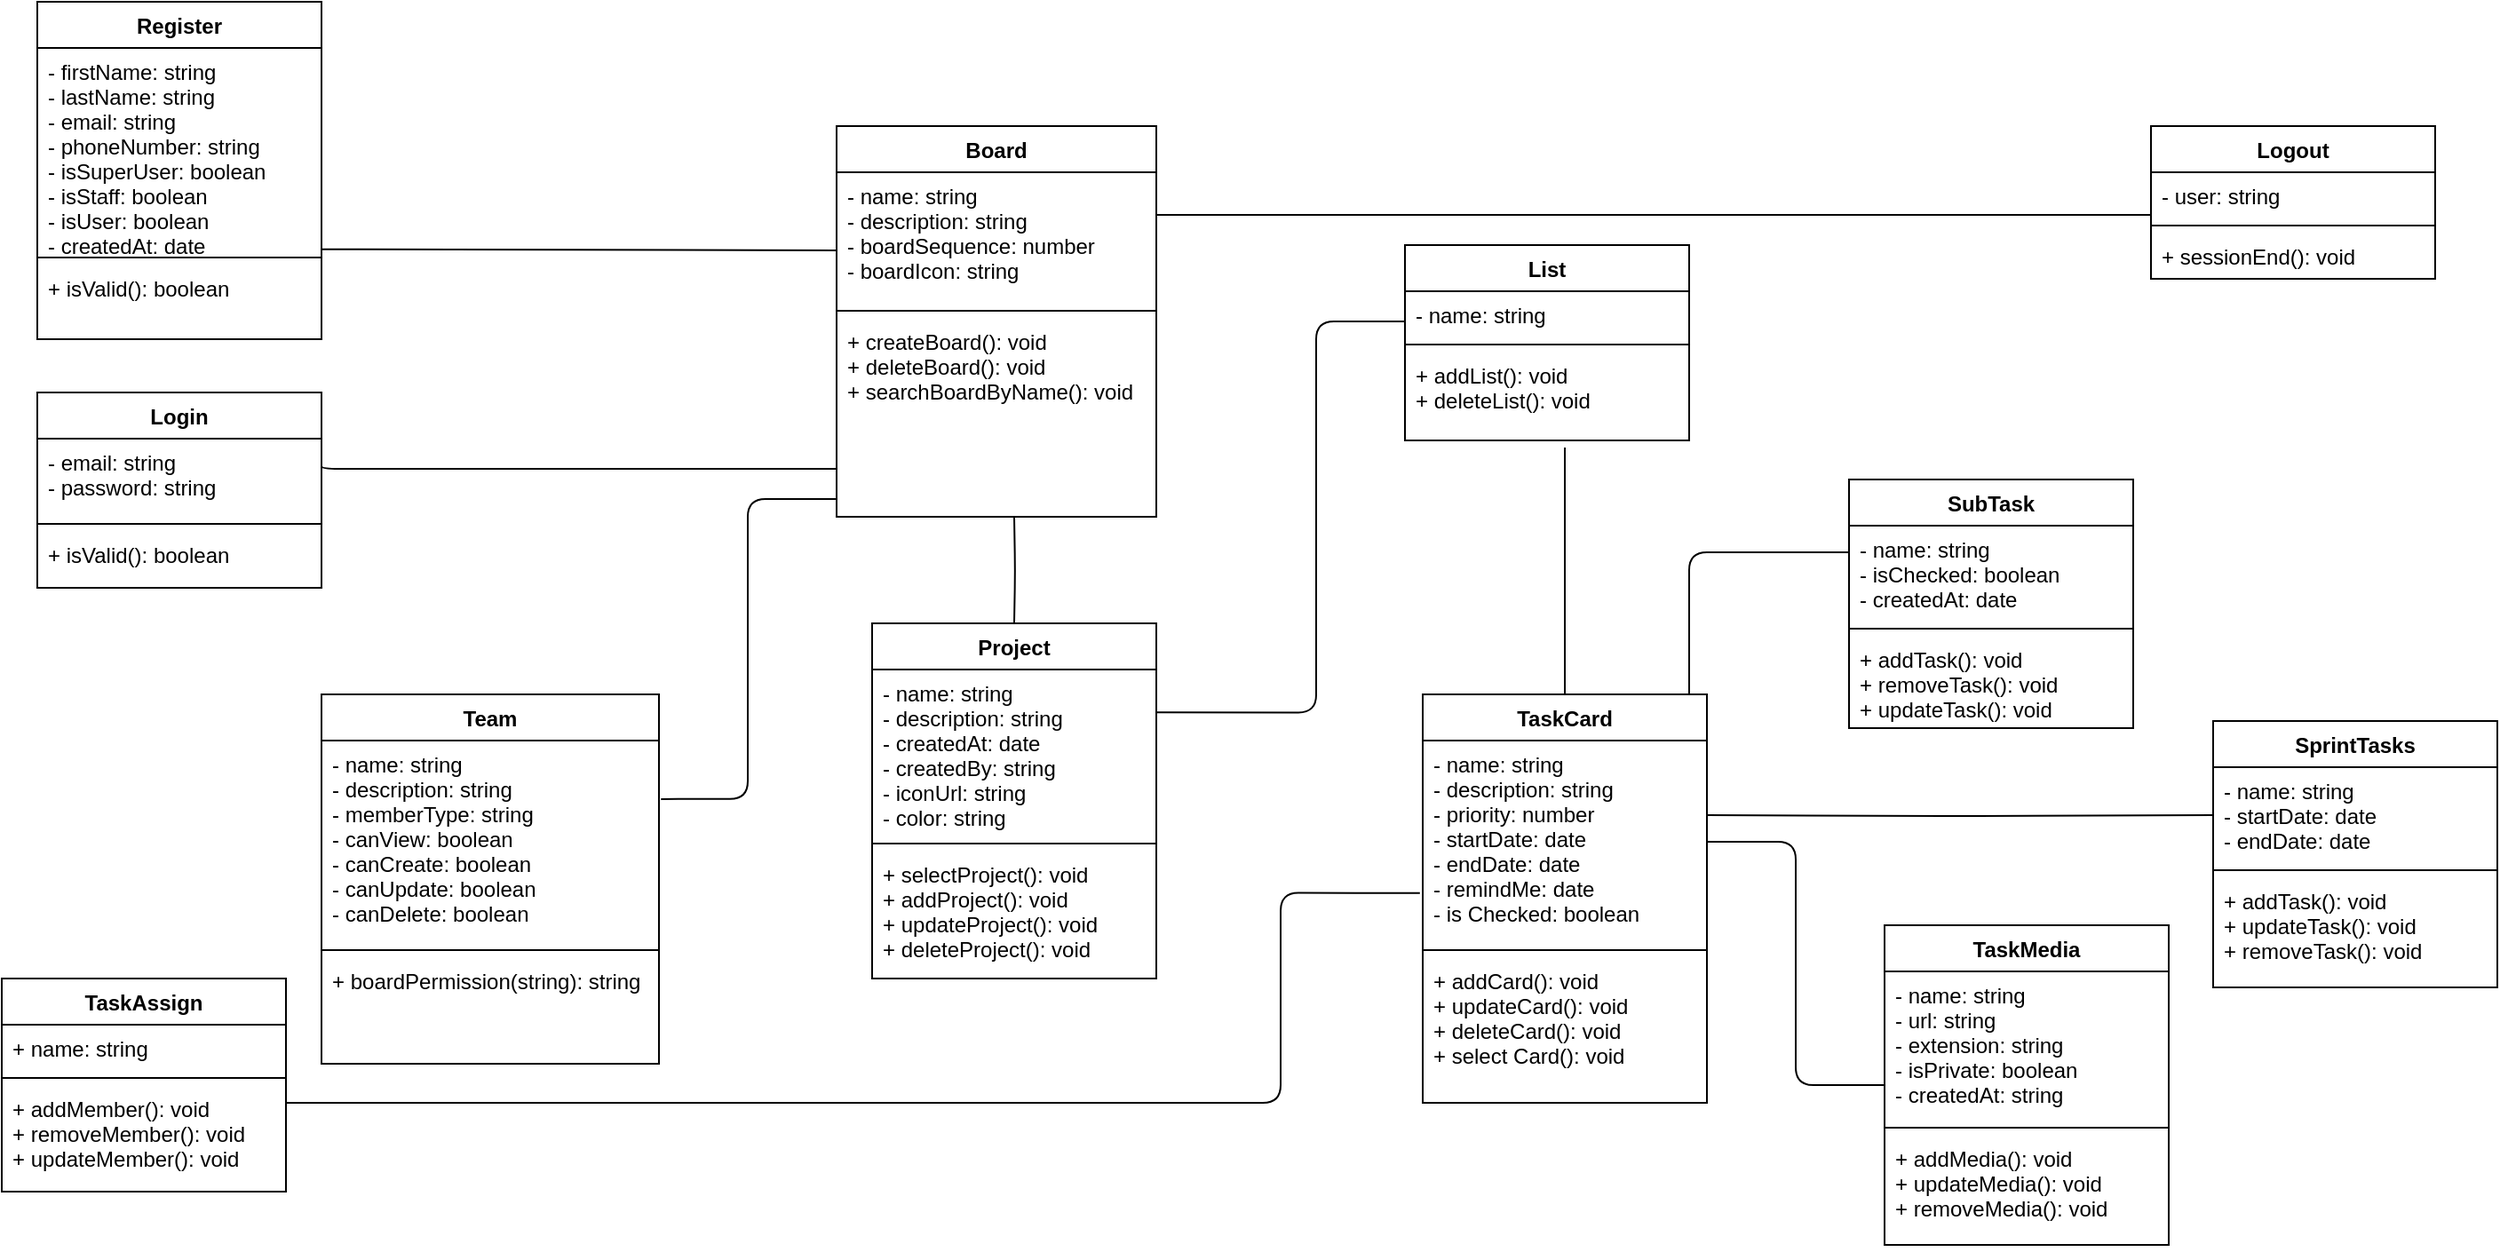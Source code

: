 <mxfile version="13.10.2" type="github" pages="7">
  <diagram id="aGHUC5UhpYGThNiQghZx" name="Class Diagram">
    <mxGraphModel dx="1422" dy="705" grid="1" gridSize="10" guides="1" tooltips="1" connect="1" arrows="1" fold="1" page="1" pageScale="1" pageWidth="850" pageHeight="1100" math="0" shadow="0">
      <root>
        <mxCell id="nJI-7YKBXEXQEalWiqXM-0" />
        <mxCell id="nJI-7YKBXEXQEalWiqXM-1" parent="nJI-7YKBXEXQEalWiqXM-0" />
        <mxCell id="l0kATOMh3dN1jIyEUywn-0" value="Register" style="swimlane;fontStyle=1;align=center;verticalAlign=top;childLayout=stackLayout;horizontal=1;startSize=26;horizontalStack=0;resizeParent=1;resizeParentMax=0;resizeLast=0;collapsible=1;marginBottom=0;" parent="nJI-7YKBXEXQEalWiqXM-1" vertex="1">
          <mxGeometry x="50" y="30" width="160" height="190" as="geometry" />
        </mxCell>
        <mxCell id="l0kATOMh3dN1jIyEUywn-1" value="- firstName: string&#xa;- lastName: string&#xa;- email: string&#xa;- phoneNumber: string&#xa;- isSuperUser: boolean&#xa;- isStaff: boolean&#xa;- isUser: boolean&#xa;- createdAt: date&#xa;&#xa;" style="text;strokeColor=none;fillColor=none;align=left;verticalAlign=top;spacingLeft=4;spacingRight=4;overflow=hidden;rotatable=0;points=[[0,0.5],[1,0.5]];portConstraint=eastwest;" parent="l0kATOMh3dN1jIyEUywn-0" vertex="1">
          <mxGeometry y="26" width="160" height="114" as="geometry" />
        </mxCell>
        <mxCell id="l0kATOMh3dN1jIyEUywn-2" value="" style="line;strokeWidth=1;fillColor=none;align=left;verticalAlign=middle;spacingTop=-1;spacingLeft=3;spacingRight=3;rotatable=0;labelPosition=right;points=[];portConstraint=eastwest;" parent="l0kATOMh3dN1jIyEUywn-0" vertex="1">
          <mxGeometry y="140" width="160" height="8" as="geometry" />
        </mxCell>
        <mxCell id="l0kATOMh3dN1jIyEUywn-3" value="+ isValid(): boolean" style="text;strokeColor=none;fillColor=none;align=left;verticalAlign=top;spacingLeft=4;spacingRight=4;overflow=hidden;rotatable=0;points=[[0,0.5],[1,0.5]];portConstraint=eastwest;" parent="l0kATOMh3dN1jIyEUywn-0" vertex="1">
          <mxGeometry y="148" width="160" height="42" as="geometry" />
        </mxCell>
        <mxCell id="NaiPMJHVJPQKowbFp0Bj-4" value="Login" style="swimlane;fontStyle=1;align=center;verticalAlign=top;childLayout=stackLayout;horizontal=1;startSize=26;horizontalStack=0;resizeParent=1;resizeParentMax=0;resizeLast=0;collapsible=1;marginBottom=0;" parent="nJI-7YKBXEXQEalWiqXM-1" vertex="1">
          <mxGeometry x="50" y="250" width="160" height="110" as="geometry" />
        </mxCell>
        <mxCell id="NaiPMJHVJPQKowbFp0Bj-5" value="- email: string&#xa;- password: string&#xa;" style="text;strokeColor=none;fillColor=none;align=left;verticalAlign=top;spacingLeft=4;spacingRight=4;overflow=hidden;rotatable=0;points=[[0,0.5],[1,0.5]];portConstraint=eastwest;" parent="NaiPMJHVJPQKowbFp0Bj-4" vertex="1">
          <mxGeometry y="26" width="160" height="44" as="geometry" />
        </mxCell>
        <mxCell id="NaiPMJHVJPQKowbFp0Bj-6" value="" style="line;strokeWidth=1;fillColor=none;align=left;verticalAlign=middle;spacingTop=-1;spacingLeft=3;spacingRight=3;rotatable=0;labelPosition=right;points=[];portConstraint=eastwest;" parent="NaiPMJHVJPQKowbFp0Bj-4" vertex="1">
          <mxGeometry y="70" width="160" height="8" as="geometry" />
        </mxCell>
        <mxCell id="5mSvL8t6se_EVGeQ_9OI-15" value="+ isValid(): boolean" style="text;strokeColor=none;fillColor=none;align=left;verticalAlign=top;spacingLeft=4;spacingRight=4;overflow=hidden;rotatable=0;points=[[0,0.5],[1,0.5]];portConstraint=eastwest;" parent="NaiPMJHVJPQKowbFp0Bj-4" vertex="1">
          <mxGeometry y="78" width="160" height="32" as="geometry" />
        </mxCell>
        <mxCell id="ZIpVj56bi-9Siu1U8IA8-0" value="Project" style="swimlane;fontStyle=1;align=center;verticalAlign=top;childLayout=stackLayout;horizontal=1;startSize=26;horizontalStack=0;resizeParent=1;resizeParentMax=0;resizeLast=0;collapsible=1;marginBottom=0;" parent="nJI-7YKBXEXQEalWiqXM-1" vertex="1">
          <mxGeometry x="520" y="380" width="160" height="200" as="geometry">
            <mxRectangle x="520" y="380" width="70" height="26" as="alternateBounds" />
          </mxGeometry>
        </mxCell>
        <mxCell id="ZIpVj56bi-9Siu1U8IA8-1" value="- name: string&#xa;- description: string&#xa;- createdAt: date&#xa;- createdBy: string&#xa;- iconUrl: string&#xa;- color: string&#xa;" style="text;strokeColor=none;fillColor=none;align=left;verticalAlign=top;spacingLeft=4;spacingRight=4;overflow=hidden;rotatable=0;points=[[0,0.5],[1,0.5]];portConstraint=eastwest;" parent="ZIpVj56bi-9Siu1U8IA8-0" vertex="1">
          <mxGeometry y="26" width="160" height="94" as="geometry" />
        </mxCell>
        <mxCell id="ZIpVj56bi-9Siu1U8IA8-2" value="" style="line;strokeWidth=1;fillColor=none;align=left;verticalAlign=middle;spacingTop=-1;spacingLeft=3;spacingRight=3;rotatable=0;labelPosition=right;points=[];portConstraint=eastwest;" parent="ZIpVj56bi-9Siu1U8IA8-0" vertex="1">
          <mxGeometry y="120" width="160" height="8" as="geometry" />
        </mxCell>
        <mxCell id="ZIpVj56bi-9Siu1U8IA8-3" value="+ selectProject(): void&#xa;+ addProject(): void&#xa;+ updateProject(): void&#xa;+ deleteProject(): void&#xa;" style="text;strokeColor=none;fillColor=none;align=left;verticalAlign=top;spacingLeft=4;spacingRight=4;overflow=hidden;rotatable=0;points=[[0,0.5],[1,0.5]];portConstraint=eastwest;" parent="ZIpVj56bi-9Siu1U8IA8-0" vertex="1">
          <mxGeometry y="128" width="160" height="72" as="geometry" />
        </mxCell>
        <mxCell id="Fd77pgDU2lrq3iC-0CDU-0" value="Board" style="swimlane;fontStyle=1;align=center;verticalAlign=top;childLayout=stackLayout;horizontal=1;startSize=26;horizontalStack=0;resizeParent=1;resizeParentMax=0;resizeLast=0;collapsible=1;marginBottom=0;" parent="nJI-7YKBXEXQEalWiqXM-1" vertex="1">
          <mxGeometry x="500" y="100" width="180" height="220" as="geometry" />
        </mxCell>
        <mxCell id="Fd77pgDU2lrq3iC-0CDU-1" value="- name: string&#xa;- description: string&#xa;- boardSequence: number&#xa;- boardIcon: string&#xa;" style="text;strokeColor=none;fillColor=none;align=left;verticalAlign=top;spacingLeft=4;spacingRight=4;overflow=hidden;rotatable=0;points=[[0,0.5],[1,0.5]];portConstraint=eastwest;" parent="Fd77pgDU2lrq3iC-0CDU-0" vertex="1">
          <mxGeometry y="26" width="180" height="74" as="geometry" />
        </mxCell>
        <mxCell id="Fd77pgDU2lrq3iC-0CDU-2" value="" style="line;strokeWidth=1;fillColor=none;align=left;verticalAlign=middle;spacingTop=-1;spacingLeft=3;spacingRight=3;rotatable=0;labelPosition=right;points=[];portConstraint=eastwest;" parent="Fd77pgDU2lrq3iC-0CDU-0" vertex="1">
          <mxGeometry y="100" width="180" height="8" as="geometry" />
        </mxCell>
        <mxCell id="Fd77pgDU2lrq3iC-0CDU-3" value="+ createBoard(): void&#xa;+ deleteBoard(): void&#xa;+ searchBoardByName(): void" style="text;strokeColor=none;fillColor=none;align=left;verticalAlign=top;spacingLeft=4;spacingRight=4;overflow=hidden;rotatable=0;points=[[0,0.5],[1,0.5]];portConstraint=eastwest;" parent="Fd77pgDU2lrq3iC-0CDU-0" vertex="1">
          <mxGeometry y="108" width="180" height="112" as="geometry" />
        </mxCell>
        <mxCell id="5gqbdCb3S4wH1SF5Z0ZZ-5" value="" style="endArrow=none;html=1;edgeStyle=orthogonalEdgeStyle;exitX=1;exitY=0.995;exitDx=0;exitDy=0;exitPerimeter=0;" parent="nJI-7YKBXEXQEalWiqXM-1" source="l0kATOMh3dN1jIyEUywn-1" edge="1">
          <mxGeometry relative="1" as="geometry">
            <mxPoint x="221" y="170" as="sourcePoint" />
            <mxPoint x="500" y="170" as="targetPoint" />
            <Array as="points">
              <mxPoint x="221" y="169" />
            </Array>
          </mxGeometry>
        </mxCell>
        <mxCell id="5gqbdCb3S4wH1SF5Z0ZZ-7" value="&lt;br&gt;" style="edgeLabel;resizable=0;html=1;align=right;verticalAlign=bottom;" parent="5gqbdCb3S4wH1SF5Z0ZZ-5" connectable="0" vertex="1">
          <mxGeometry x="1" relative="1" as="geometry" />
        </mxCell>
        <mxCell id="5gqbdCb3S4wH1SF5Z0ZZ-8" value="" style="endArrow=none;html=1;edgeStyle=orthogonalEdgeStyle;exitX=1;exitY=0.318;exitDx=0;exitDy=0;exitPerimeter=0;" parent="nJI-7YKBXEXQEalWiqXM-1" source="NaiPMJHVJPQKowbFp0Bj-5" edge="1">
          <mxGeometry relative="1" as="geometry">
            <mxPoint x="220" y="323" as="sourcePoint" />
            <mxPoint x="500" y="293" as="targetPoint" />
            <Array as="points">
              <mxPoint x="210" y="293" />
            </Array>
          </mxGeometry>
        </mxCell>
        <mxCell id="5gqbdCb3S4wH1SF5Z0ZZ-9" value="&lt;br&gt;" style="edgeLabel;resizable=0;html=1;align=left;verticalAlign=bottom;" parent="5gqbdCb3S4wH1SF5Z0ZZ-8" connectable="0" vertex="1">
          <mxGeometry x="-1" relative="1" as="geometry" />
        </mxCell>
        <mxCell id="5gqbdCb3S4wH1SF5Z0ZZ-10" value="&lt;br&gt;" style="edgeLabel;resizable=0;html=1;align=right;verticalAlign=bottom;" parent="5gqbdCb3S4wH1SF5Z0ZZ-8" connectable="0" vertex="1">
          <mxGeometry x="1" relative="1" as="geometry" />
        </mxCell>
        <mxCell id="5gqbdCb3S4wH1SF5Z0ZZ-11" value="Team" style="swimlane;fontStyle=1;align=center;verticalAlign=top;childLayout=stackLayout;horizontal=1;startSize=26;horizontalStack=0;resizeParent=1;resizeParentMax=0;resizeLast=0;collapsible=1;marginBottom=0;" parent="nJI-7YKBXEXQEalWiqXM-1" vertex="1">
          <mxGeometry x="210" y="420" width="190" height="208" as="geometry" />
        </mxCell>
        <mxCell id="5gqbdCb3S4wH1SF5Z0ZZ-12" value="- name: string&#xa;- description: string&#xa;- memberType: string&#xa;- canView: boolean&#xa;- canCreate: boolean&#xa;- canUpdate: boolean&#xa;- canDelete: boolean" style="text;strokeColor=none;fillColor=none;align=left;verticalAlign=top;spacingLeft=4;spacingRight=4;overflow=hidden;rotatable=0;points=[[0,0.5],[1,0.5]];portConstraint=eastwest;" parent="5gqbdCb3S4wH1SF5Z0ZZ-11" vertex="1">
          <mxGeometry y="26" width="190" height="114" as="geometry" />
        </mxCell>
        <mxCell id="5gqbdCb3S4wH1SF5Z0ZZ-13" value="" style="line;strokeWidth=1;fillColor=none;align=left;verticalAlign=middle;spacingTop=-1;spacingLeft=3;spacingRight=3;rotatable=0;labelPosition=right;points=[];portConstraint=eastwest;" parent="5gqbdCb3S4wH1SF5Z0ZZ-11" vertex="1">
          <mxGeometry y="140" width="190" height="8" as="geometry" />
        </mxCell>
        <mxCell id="5gqbdCb3S4wH1SF5Z0ZZ-14" value="+ boardPermission(string): string" style="text;strokeColor=none;fillColor=none;align=left;verticalAlign=top;spacingLeft=4;spacingRight=4;overflow=hidden;rotatable=0;points=[[0,0.5],[1,0.5]];portConstraint=eastwest;" parent="5gqbdCb3S4wH1SF5Z0ZZ-11" vertex="1">
          <mxGeometry y="148" width="190" height="60" as="geometry" />
        </mxCell>
        <mxCell id="TrIUjFl2d-a6OvqBH7pt-0" value="" style="endArrow=none;html=1;edgeStyle=orthogonalEdgeStyle;exitX=1.006;exitY=0.289;exitDx=0;exitDy=0;exitPerimeter=0;" parent="nJI-7YKBXEXQEalWiqXM-1" source="5gqbdCb3S4wH1SF5Z0ZZ-12" edge="1">
          <mxGeometry relative="1" as="geometry">
            <mxPoint x="340" y="360" as="sourcePoint" />
            <mxPoint x="500" y="310" as="targetPoint" />
            <Array as="points">
              <mxPoint x="450" y="479" />
              <mxPoint x="450" y="310" />
              <mxPoint x="500" y="310" />
            </Array>
          </mxGeometry>
        </mxCell>
        <mxCell id="TrIUjFl2d-a6OvqBH7pt-2" value="&lt;br&gt;" style="edgeLabel;resizable=0;html=1;align=right;verticalAlign=bottom;" parent="TrIUjFl2d-a6OvqBH7pt-0" connectable="0" vertex="1">
          <mxGeometry x="1" relative="1" as="geometry" />
        </mxCell>
        <mxCell id="a9_C5uD0wZrjyr9IVBTy-0" value="" style="endArrow=none;html=1;edgeStyle=orthogonalEdgeStyle;entryX=0.5;entryY=0;entryDx=0;entryDy=0;" parent="nJI-7YKBXEXQEalWiqXM-1" target="ZIpVj56bi-9Siu1U8IA8-0" edge="1">
          <mxGeometry relative="1" as="geometry">
            <mxPoint x="600" y="320" as="sourcePoint" />
            <mxPoint x="500" y="350" as="targetPoint" />
          </mxGeometry>
        </mxCell>
        <mxCell id="a9_C5uD0wZrjyr9IVBTy-1" value="&lt;br&gt;" style="edgeLabel;resizable=0;html=1;align=left;verticalAlign=bottom;" parent="a9_C5uD0wZrjyr9IVBTy-0" connectable="0" vertex="1">
          <mxGeometry x="-1" relative="1" as="geometry" />
        </mxCell>
        <mxCell id="a9_C5uD0wZrjyr9IVBTy-2" value="&lt;br&gt;" style="edgeLabel;resizable=0;html=1;align=right;verticalAlign=bottom;" parent="a9_C5uD0wZrjyr9IVBTy-0" connectable="0" vertex="1">
          <mxGeometry x="1" relative="1" as="geometry" />
        </mxCell>
        <mxCell id="Wqyxa46WXomSc1iiwkD_-6" value="" style="endArrow=none;html=1;edgeStyle=orthogonalEdgeStyle;exitX=0.998;exitY=0.257;exitDx=0;exitDy=0;exitPerimeter=0;entryX=0;entryY=0.5;entryDx=0;entryDy=0;" parent="nJI-7YKBXEXQEalWiqXM-1" source="ZIpVj56bi-9Siu1U8IA8-1" edge="1">
          <mxGeometry relative="1" as="geometry">
            <mxPoint x="690" y="280" as="sourcePoint" />
            <mxPoint x="820" y="210" as="targetPoint" />
            <Array as="points">
              <mxPoint x="770" y="430" />
              <mxPoint x="770" y="210" />
              <mxPoint x="820" y="210" />
            </Array>
          </mxGeometry>
        </mxCell>
        <mxCell id="Wqyxa46WXomSc1iiwkD_-7" value="&lt;br&gt;" style="edgeLabel;resizable=0;html=1;align=left;verticalAlign=bottom;" parent="Wqyxa46WXomSc1iiwkD_-6" connectable="0" vertex="1">
          <mxGeometry x="-1" relative="1" as="geometry" />
        </mxCell>
        <mxCell id="Wqyxa46WXomSc1iiwkD_-8" value="&lt;br&gt;" style="edgeLabel;resizable=0;html=1;align=right;verticalAlign=bottom;" parent="Wqyxa46WXomSc1iiwkD_-6" connectable="0" vertex="1">
          <mxGeometry x="1" relative="1" as="geometry" />
        </mxCell>
        <mxCell id="WG5bc662uHcOiFFhRBxb-0" value="List" style="swimlane;fontStyle=1;align=center;verticalAlign=top;childLayout=stackLayout;horizontal=1;startSize=26;horizontalStack=0;resizeParent=1;resizeParentMax=0;resizeLast=0;collapsible=1;marginBottom=0;" parent="nJI-7YKBXEXQEalWiqXM-1" vertex="1">
          <mxGeometry x="820" y="167" width="160" height="110" as="geometry" />
        </mxCell>
        <mxCell id="WG5bc662uHcOiFFhRBxb-1" value="- name: string" style="text;strokeColor=none;fillColor=none;align=left;verticalAlign=top;spacingLeft=4;spacingRight=4;overflow=hidden;rotatable=0;points=[[0,0.5],[1,0.5]];portConstraint=eastwest;" parent="WG5bc662uHcOiFFhRBxb-0" vertex="1">
          <mxGeometry y="26" width="160" height="26" as="geometry" />
        </mxCell>
        <mxCell id="WG5bc662uHcOiFFhRBxb-2" value="" style="line;strokeWidth=1;fillColor=none;align=left;verticalAlign=middle;spacingTop=-1;spacingLeft=3;spacingRight=3;rotatable=0;labelPosition=right;points=[];portConstraint=eastwest;" parent="WG5bc662uHcOiFFhRBxb-0" vertex="1">
          <mxGeometry y="52" width="160" height="8" as="geometry" />
        </mxCell>
        <mxCell id="WG5bc662uHcOiFFhRBxb-3" value="+ addList(): void&#xa;+ deleteList(): void" style="text;strokeColor=none;fillColor=none;align=left;verticalAlign=top;spacingLeft=4;spacingRight=4;overflow=hidden;rotatable=0;points=[[0,0.5],[1,0.5]];portConstraint=eastwest;" parent="WG5bc662uHcOiFFhRBxb-0" vertex="1">
          <mxGeometry y="60" width="160" height="50" as="geometry" />
        </mxCell>
        <mxCell id="WG5bc662uHcOiFFhRBxb-4" value="TaskCard" style="swimlane;fontStyle=1;align=center;verticalAlign=top;childLayout=stackLayout;horizontal=1;startSize=26;horizontalStack=0;resizeParent=1;resizeParentMax=0;resizeLast=0;collapsible=1;marginBottom=0;" parent="nJI-7YKBXEXQEalWiqXM-1" vertex="1">
          <mxGeometry x="830" y="420" width="160" height="230" as="geometry" />
        </mxCell>
        <mxCell id="WG5bc662uHcOiFFhRBxb-5" value="- name: string&#xa;- description: string&#xa;- priority: number&#xa;- startDate: date&#xa;- endDate: date&#xa;- remindMe: date&#xa;- is Checked: boolean&#xa;&#xa;" style="text;strokeColor=none;fillColor=none;align=left;verticalAlign=top;spacingLeft=4;spacingRight=4;overflow=hidden;rotatable=0;points=[[0,0.5],[1,0.5]];portConstraint=eastwest;" parent="WG5bc662uHcOiFFhRBxb-4" vertex="1">
          <mxGeometry y="26" width="160" height="114" as="geometry" />
        </mxCell>
        <mxCell id="WG5bc662uHcOiFFhRBxb-6" value="" style="line;strokeWidth=1;fillColor=none;align=left;verticalAlign=middle;spacingTop=-1;spacingLeft=3;spacingRight=3;rotatable=0;labelPosition=right;points=[];portConstraint=eastwest;" parent="WG5bc662uHcOiFFhRBxb-4" vertex="1">
          <mxGeometry y="140" width="160" height="8" as="geometry" />
        </mxCell>
        <mxCell id="WG5bc662uHcOiFFhRBxb-7" value="+ addCard(): void&#xa;+ updateCard(): void&#xa;+ deleteCard(): void&#xa;+ select Card(): void&#xa;" style="text;strokeColor=none;fillColor=none;align=left;verticalAlign=top;spacingLeft=4;spacingRight=4;overflow=hidden;rotatable=0;points=[[0,0.5],[1,0.5]];portConstraint=eastwest;" parent="WG5bc662uHcOiFFhRBxb-4" vertex="1">
          <mxGeometry y="148" width="160" height="82" as="geometry" />
        </mxCell>
        <mxCell id="5Fs82yJD1ZLU-itebOPZ-0" value="" style="endArrow=none;html=1;edgeStyle=orthogonalEdgeStyle;" parent="nJI-7YKBXEXQEalWiqXM-1" edge="1">
          <mxGeometry relative="1" as="geometry">
            <mxPoint x="910" y="281" as="sourcePoint" />
            <mxPoint x="910" y="420" as="targetPoint" />
            <Array as="points">
              <mxPoint x="910" y="281" />
            </Array>
          </mxGeometry>
        </mxCell>
        <mxCell id="5Fs82yJD1ZLU-itebOPZ-1" value="&lt;br&gt;" style="edgeLabel;resizable=0;html=1;align=left;verticalAlign=bottom;" parent="5Fs82yJD1ZLU-itebOPZ-0" connectable="0" vertex="1">
          <mxGeometry x="-1" relative="1" as="geometry" />
        </mxCell>
        <mxCell id="5Fs82yJD1ZLU-itebOPZ-2" value="&lt;br&gt;" style="edgeLabel;resizable=0;html=1;align=right;verticalAlign=bottom;" parent="5Fs82yJD1ZLU-itebOPZ-0" connectable="0" vertex="1">
          <mxGeometry x="1" relative="1" as="geometry" />
        </mxCell>
        <mxCell id="y_L6tEVxoHUdhAlu0rAr-0" value="TaskAssign" style="swimlane;fontStyle=1;align=center;verticalAlign=top;childLayout=stackLayout;horizontal=1;startSize=26;horizontalStack=0;resizeParent=1;resizeParentMax=0;resizeLast=0;collapsible=1;marginBottom=0;" parent="nJI-7YKBXEXQEalWiqXM-1" vertex="1">
          <mxGeometry x="30" y="580" width="160" height="120" as="geometry" />
        </mxCell>
        <mxCell id="y_L6tEVxoHUdhAlu0rAr-1" value="+ name: string" style="text;strokeColor=none;fillColor=none;align=left;verticalAlign=top;spacingLeft=4;spacingRight=4;overflow=hidden;rotatable=0;points=[[0,0.5],[1,0.5]];portConstraint=eastwest;" parent="y_L6tEVxoHUdhAlu0rAr-0" vertex="1">
          <mxGeometry y="26" width="160" height="26" as="geometry" />
        </mxCell>
        <mxCell id="y_L6tEVxoHUdhAlu0rAr-2" value="" style="line;strokeWidth=1;fillColor=none;align=left;verticalAlign=middle;spacingTop=-1;spacingLeft=3;spacingRight=3;rotatable=0;labelPosition=right;points=[];portConstraint=eastwest;" parent="y_L6tEVxoHUdhAlu0rAr-0" vertex="1">
          <mxGeometry y="52" width="160" height="8" as="geometry" />
        </mxCell>
        <mxCell id="y_L6tEVxoHUdhAlu0rAr-3" value="+ addMember(): void&#xa;+ removeMember(): void&#xa;+ updateMember(): void" style="text;strokeColor=none;fillColor=none;align=left;verticalAlign=top;spacingLeft=4;spacingRight=4;overflow=hidden;rotatable=0;points=[[0,0.5],[1,0.5]];portConstraint=eastwest;" parent="y_L6tEVxoHUdhAlu0rAr-0" vertex="1">
          <mxGeometry y="60" width="160" height="60" as="geometry" />
        </mxCell>
        <mxCell id="5mSvL8t6se_EVGeQ_9OI-16" value="" style="endArrow=none;html=1;edgeStyle=orthogonalEdgeStyle;entryX=-0.01;entryY=0.753;entryDx=0;entryDy=0;entryPerimeter=0;" parent="nJI-7YKBXEXQEalWiqXM-1" target="WG5bc662uHcOiFFhRBxb-5" edge="1">
          <mxGeometry relative="1" as="geometry">
            <mxPoint x="190" y="650" as="sourcePoint" />
            <mxPoint x="750" y="520" as="targetPoint" />
            <Array as="points">
              <mxPoint x="750" y="650" />
              <mxPoint x="750" y="532" />
            </Array>
          </mxGeometry>
        </mxCell>
        <mxCell id="5mSvL8t6se_EVGeQ_9OI-18" value="&lt;br&gt;" style="edgeLabel;resizable=0;html=1;align=right;verticalAlign=bottom;" parent="5mSvL8t6se_EVGeQ_9OI-16" connectable="0" vertex="1">
          <mxGeometry x="1" relative="1" as="geometry" />
        </mxCell>
        <mxCell id="gcLKLmwqWdfD24rVead3-0" value="SubTask" style="swimlane;fontStyle=1;align=center;verticalAlign=top;childLayout=stackLayout;horizontal=1;startSize=26;horizontalStack=0;resizeParent=1;resizeParentMax=0;resizeLast=0;collapsible=1;marginBottom=0;" parent="nJI-7YKBXEXQEalWiqXM-1" vertex="1">
          <mxGeometry x="1070" y="299" width="160" height="140" as="geometry" />
        </mxCell>
        <mxCell id="gcLKLmwqWdfD24rVead3-1" value="- name: string&#xa;- isChecked: boolean&#xa;- createdAt: date" style="text;strokeColor=none;fillColor=none;align=left;verticalAlign=top;spacingLeft=4;spacingRight=4;overflow=hidden;rotatable=0;points=[[0,0.5],[1,0.5]];portConstraint=eastwest;" parent="gcLKLmwqWdfD24rVead3-0" vertex="1">
          <mxGeometry y="26" width="160" height="54" as="geometry" />
        </mxCell>
        <mxCell id="gcLKLmwqWdfD24rVead3-2" value="" style="line;strokeWidth=1;fillColor=none;align=left;verticalAlign=middle;spacingTop=-1;spacingLeft=3;spacingRight=3;rotatable=0;labelPosition=right;points=[];portConstraint=eastwest;" parent="gcLKLmwqWdfD24rVead3-0" vertex="1">
          <mxGeometry y="80" width="160" height="8" as="geometry" />
        </mxCell>
        <mxCell id="gcLKLmwqWdfD24rVead3-3" value="+ addTask(): void&#xa;+ removeTask(): void&#xa;+ updateTask(): void" style="text;strokeColor=none;fillColor=none;align=left;verticalAlign=top;spacingLeft=4;spacingRight=4;overflow=hidden;rotatable=0;points=[[0,0.5],[1,0.5]];portConstraint=eastwest;" parent="gcLKLmwqWdfD24rVead3-0" vertex="1">
          <mxGeometry y="88" width="160" height="52" as="geometry" />
        </mxCell>
        <mxCell id="-iKJi5tOBHfhJwGuRE_4-0" value="" style="endArrow=none;html=1;edgeStyle=orthogonalEdgeStyle;" parent="nJI-7YKBXEXQEalWiqXM-1" edge="1">
          <mxGeometry relative="1" as="geometry">
            <mxPoint x="980" y="420" as="sourcePoint" />
            <mxPoint x="1070" y="340" as="targetPoint" />
            <Array as="points">
              <mxPoint x="980" y="340" />
              <mxPoint x="1070" y="340" />
            </Array>
          </mxGeometry>
        </mxCell>
        <mxCell id="-iKJi5tOBHfhJwGuRE_4-1" value="&lt;br&gt;" style="edgeLabel;resizable=0;html=1;align=left;verticalAlign=bottom;" parent="-iKJi5tOBHfhJwGuRE_4-0" connectable="0" vertex="1">
          <mxGeometry x="-1" relative="1" as="geometry" />
        </mxCell>
        <mxCell id="-iKJi5tOBHfhJwGuRE_4-2" value="&lt;br&gt;" style="edgeLabel;resizable=0;html=1;align=right;verticalAlign=bottom;" parent="-iKJi5tOBHfhJwGuRE_4-0" connectable="0" vertex="1">
          <mxGeometry x="1" relative="1" as="geometry" />
        </mxCell>
        <mxCell id="YXZpzM0ndwibgDZQSUCv-0" value="TaskMedia" style="swimlane;fontStyle=1;align=center;verticalAlign=top;childLayout=stackLayout;horizontal=1;startSize=26;horizontalStack=0;resizeParent=1;resizeParentMax=0;resizeLast=0;collapsible=1;marginBottom=0;" parent="nJI-7YKBXEXQEalWiqXM-1" vertex="1">
          <mxGeometry x="1090" y="550" width="160" height="180" as="geometry" />
        </mxCell>
        <mxCell id="YXZpzM0ndwibgDZQSUCv-1" value="- name: string&#xa;- url: string&#xa;- extension: string&#xa;- isPrivate: boolean&#xa;- createdAt: string" style="text;strokeColor=none;fillColor=none;align=left;verticalAlign=top;spacingLeft=4;spacingRight=4;overflow=hidden;rotatable=0;points=[[0,0.5],[1,0.5]];portConstraint=eastwest;" parent="YXZpzM0ndwibgDZQSUCv-0" vertex="1">
          <mxGeometry y="26" width="160" height="84" as="geometry" />
        </mxCell>
        <mxCell id="YXZpzM0ndwibgDZQSUCv-2" value="" style="line;strokeWidth=1;fillColor=none;align=left;verticalAlign=middle;spacingTop=-1;spacingLeft=3;spacingRight=3;rotatable=0;labelPosition=right;points=[];portConstraint=eastwest;" parent="YXZpzM0ndwibgDZQSUCv-0" vertex="1">
          <mxGeometry y="110" width="160" height="8" as="geometry" />
        </mxCell>
        <mxCell id="YXZpzM0ndwibgDZQSUCv-3" value="+ addMedia(): void&#xa;+ updateMedia(): void&#xa;+ removeMedia(): void" style="text;strokeColor=none;fillColor=none;align=left;verticalAlign=top;spacingLeft=4;spacingRight=4;overflow=hidden;rotatable=0;points=[[0,0.5],[1,0.5]];portConstraint=eastwest;" parent="YXZpzM0ndwibgDZQSUCv-0" vertex="1">
          <mxGeometry y="118" width="160" height="62" as="geometry" />
        </mxCell>
        <mxCell id="RsAL0kJnZdbms_vDx2UH-0" value="" style="endArrow=none;html=1;edgeStyle=orthogonalEdgeStyle;entryX=0;entryY=0.762;entryDx=0;entryDy=0;entryPerimeter=0;" parent="nJI-7YKBXEXQEalWiqXM-1" source="WG5bc662uHcOiFFhRBxb-5" target="YXZpzM0ndwibgDZQSUCv-1" edge="1">
          <mxGeometry relative="1" as="geometry">
            <mxPoint x="840" y="590" as="sourcePoint" />
            <mxPoint x="1000" y="590" as="targetPoint" />
          </mxGeometry>
        </mxCell>
        <mxCell id="Y7ZiVpjEVgVgFhlWTUwm-0" value="SprintTasks" style="swimlane;fontStyle=1;align=center;verticalAlign=top;childLayout=stackLayout;horizontal=1;startSize=26;horizontalStack=0;resizeParent=1;resizeParentMax=0;resizeLast=0;collapsible=1;marginBottom=0;" parent="nJI-7YKBXEXQEalWiqXM-1" vertex="1">
          <mxGeometry x="1275" y="435" width="160" height="150" as="geometry" />
        </mxCell>
        <mxCell id="Y7ZiVpjEVgVgFhlWTUwm-1" value="- name: string&#xa;- startDate: date&#xa;- endDate: date" style="text;strokeColor=none;fillColor=none;align=left;verticalAlign=top;spacingLeft=4;spacingRight=4;overflow=hidden;rotatable=0;points=[[0,0.5],[1,0.5]];portConstraint=eastwest;" parent="Y7ZiVpjEVgVgFhlWTUwm-0" vertex="1">
          <mxGeometry y="26" width="160" height="54" as="geometry" />
        </mxCell>
        <mxCell id="Y7ZiVpjEVgVgFhlWTUwm-2" value="" style="line;strokeWidth=1;fillColor=none;align=left;verticalAlign=middle;spacingTop=-1;spacingLeft=3;spacingRight=3;rotatable=0;labelPosition=right;points=[];portConstraint=eastwest;" parent="Y7ZiVpjEVgVgFhlWTUwm-0" vertex="1">
          <mxGeometry y="80" width="160" height="8" as="geometry" />
        </mxCell>
        <mxCell id="Y7ZiVpjEVgVgFhlWTUwm-3" value="+ addTask(): void&#xa;+ updateTask(): void&#xa;+ removeTask(): void" style="text;strokeColor=none;fillColor=none;align=left;verticalAlign=top;spacingLeft=4;spacingRight=4;overflow=hidden;rotatable=0;points=[[0,0.5],[1,0.5]];portConstraint=eastwest;" parent="Y7ZiVpjEVgVgFhlWTUwm-0" vertex="1">
          <mxGeometry y="88" width="160" height="62" as="geometry" />
        </mxCell>
        <mxCell id="wtTd226jdO-7h3tkk9Be-0" value="" style="endArrow=none;html=1;edgeStyle=orthogonalEdgeStyle;entryX=0;entryY=0.5;entryDx=0;entryDy=0;" parent="nJI-7YKBXEXQEalWiqXM-1" target="Y7ZiVpjEVgVgFhlWTUwm-1" edge="1">
          <mxGeometry relative="1" as="geometry">
            <mxPoint x="990" y="488" as="sourcePoint" />
            <mxPoint x="1000" y="590" as="targetPoint" />
          </mxGeometry>
        </mxCell>
        <mxCell id="wtTd226jdO-7h3tkk9Be-3" value="Logout" style="swimlane;fontStyle=1;align=center;verticalAlign=top;childLayout=stackLayout;horizontal=1;startSize=26;horizontalStack=0;resizeParent=1;resizeParentMax=0;resizeLast=0;collapsible=1;marginBottom=0;" parent="nJI-7YKBXEXQEalWiqXM-1" vertex="1">
          <mxGeometry x="1240" y="100" width="160" height="86" as="geometry" />
        </mxCell>
        <mxCell id="wtTd226jdO-7h3tkk9Be-4" value="- user: string" style="text;strokeColor=none;fillColor=none;align=left;verticalAlign=top;spacingLeft=4;spacingRight=4;overflow=hidden;rotatable=0;points=[[0,0.5],[1,0.5]];portConstraint=eastwest;" parent="wtTd226jdO-7h3tkk9Be-3" vertex="1">
          <mxGeometry y="26" width="160" height="26" as="geometry" />
        </mxCell>
        <mxCell id="wtTd226jdO-7h3tkk9Be-5" value="" style="line;strokeWidth=1;fillColor=none;align=left;verticalAlign=middle;spacingTop=-1;spacingLeft=3;spacingRight=3;rotatable=0;labelPosition=right;points=[];portConstraint=eastwest;" parent="wtTd226jdO-7h3tkk9Be-3" vertex="1">
          <mxGeometry y="52" width="160" height="8" as="geometry" />
        </mxCell>
        <mxCell id="wtTd226jdO-7h3tkk9Be-6" value="+ sessionEnd(): void" style="text;strokeColor=none;fillColor=none;align=left;verticalAlign=top;spacingLeft=4;spacingRight=4;overflow=hidden;rotatable=0;points=[[0,0.5],[1,0.5]];portConstraint=eastwest;" parent="wtTd226jdO-7h3tkk9Be-3" vertex="1">
          <mxGeometry y="60" width="160" height="26" as="geometry" />
        </mxCell>
        <mxCell id="wtTd226jdO-7h3tkk9Be-7" value="" style="endArrow=none;html=1;edgeStyle=orthogonalEdgeStyle;" parent="nJI-7YKBXEXQEalWiqXM-1" edge="1">
          <mxGeometry relative="1" as="geometry">
            <mxPoint x="680" y="150" as="sourcePoint" />
            <mxPoint x="1240" y="150" as="targetPoint" />
            <Array as="points">
              <mxPoint x="680" y="150" />
              <mxPoint x="1240" y="150" />
            </Array>
          </mxGeometry>
        </mxCell>
        <mxCell id="wtTd226jdO-7h3tkk9Be-8" value="&lt;br&gt;" style="edgeLabel;resizable=0;html=1;align=left;verticalAlign=bottom;" parent="wtTd226jdO-7h3tkk9Be-7" connectable="0" vertex="1">
          <mxGeometry x="-1" relative="1" as="geometry" />
        </mxCell>
        <mxCell id="wtTd226jdO-7h3tkk9Be-9" value="&lt;br&gt;" style="edgeLabel;resizable=0;html=1;align=right;verticalAlign=bottom;" parent="wtTd226jdO-7h3tkk9Be-7" connectable="0" vertex="1">
          <mxGeometry x="1" relative="1" as="geometry" />
        </mxCell>
      </root>
    </mxGraphModel>
  </diagram>
  <diagram id="JJlcIfZ-gNWXSaiWHgbZ" name="Object Diagram">
    <mxGraphModel dx="1038" dy="580" grid="1" gridSize="10" guides="1" tooltips="1" connect="1" arrows="1" fold="1" page="1" pageScale="1" pageWidth="850" pageHeight="1100" math="0" shadow="0">
      <root>
        <mxCell id="qNwXGJEu7yg6FKtPAL2U-0" />
        <mxCell id="qNwXGJEu7yg6FKtPAL2U-1" parent="qNwXGJEu7yg6FKtPAL2U-0" />
        <mxCell id="guV4X0FfJxL6y2NgyTK0-3" value="&lt;p style=&quot;margin: 0px ; margin-top: 4px ; text-align: center ; text-decoration: underline&quot;&gt;&lt;b&gt;register:Register&lt;/b&gt;&lt;/p&gt;&lt;hr&gt;&lt;p style=&quot;margin: 0px ; margin-left: 8px&quot;&gt;firstName = &quot;Ziya&quot;&lt;br&gt;lastName = &quot;Meda&quot;&lt;br&gt;email = &quot;ziya@gmail.com&quot;&lt;/p&gt;&lt;p style=&quot;margin: 0px ; margin-left: 8px&quot;&gt;phoneNumber&amp;nbsp; = 514 574-5883&lt;/p&gt;&lt;p style=&quot;margin: 0px ; margin-left: 8px&quot;&gt;isUser = true&lt;/p&gt;&lt;p style=&quot;margin: 0px ; margin-left: 8px&quot;&gt;createdAt = 19 November, 2020&amp;nbsp;&lt;/p&gt;" style="verticalAlign=top;align=left;overflow=fill;fontSize=12;fontFamily=Helvetica;html=1;" parent="qNwXGJEu7yg6FKtPAL2U-1" vertex="1">
          <mxGeometry x="70" y="140" width="190" height="140" as="geometry" />
        </mxCell>
        <mxCell id="zpXFSQ-rnRiThW37Wfof-0" value="&lt;p style=&quot;margin: 0px ; margin-top: 4px ; text-align: center ; text-decoration: underline&quot;&gt;&lt;b&gt;board:Board&lt;/b&gt;&lt;/p&gt;&lt;hr&gt;&lt;p style=&quot;margin: 0px ; margin-left: 8px&quot;&gt;name = &quot;PHP&quot;&lt;br&gt;description = &quot;PHP is a general&lt;/p&gt;&lt;p style=&quot;margin: 0px ; margin-left: 8px&quot;&gt;&amp;nbsp; &amp;nbsp; &amp;nbsp; &amp;nbsp; &amp;nbsp; &amp;nbsp; &amp;nbsp; &amp;nbsp; &amp;nbsp; &amp;nbsp; &amp;nbsp; purspose scriting&amp;nbsp;&lt;/p&gt;&lt;p style=&quot;margin: 0px ; margin-left: 8px&quot;&gt;&amp;nbsp; &amp;nbsp; &amp;nbsp; &amp;nbsp; &amp;nbsp; &amp;nbsp; &amp;nbsp; &amp;nbsp; &amp;nbsp; &amp;nbsp; &amp;nbsp; language&quot;&lt;/p&gt;" style="verticalAlign=top;align=left;overflow=fill;fontSize=12;fontFamily=Helvetica;html=1;" parent="qNwXGJEu7yg6FKtPAL2U-1" vertex="1">
          <mxGeometry x="340" y="140" width="180" height="100" as="geometry" />
        </mxCell>
        <mxCell id="0Kg_yDCSFJhx4nvDOoxP-0" value="&lt;p style=&quot;margin: 0px ; margin-top: 4px ; text-align: center ; text-decoration: underline&quot;&gt;&lt;b&gt;project:Project&lt;/b&gt;&lt;/p&gt;&lt;hr&gt;&lt;p style=&quot;margin: 0px ; margin-left: 8px&quot;&gt;name = &quot;Docket&quot;&lt;br&gt;description = &quot;Docket is project&amp;nbsp;&lt;/p&gt;&lt;p style=&quot;margin: 0px ; margin-left: 8px&quot;&gt;&amp;nbsp; &amp;nbsp; &amp;nbsp; &amp;nbsp; &amp;nbsp; &amp;nbsp; &amp;nbsp; &amp;nbsp; &amp;nbsp; &amp;nbsp; &amp;nbsp; &amp;nbsp;management software&quot;&lt;br&gt;createdAt = 19 November, 2020&lt;/p&gt;&lt;p style=&quot;margin: 0px ; margin-left: 8px&quot;&gt;createdy = &quot;Ziya&quot;&lt;/p&gt;" style="verticalAlign=top;align=left;overflow=fill;fontSize=12;fontFamily=Helvetica;html=1;" parent="qNwXGJEu7yg6FKtPAL2U-1" vertex="1">
          <mxGeometry x="350" y="320" width="210" height="140" as="geometry" />
        </mxCell>
        <mxCell id="_a9Crt5nffP_OfBMe76O-0" value="&lt;p style=&quot;margin: 0px ; margin-top: 4px ; text-align: center ; text-decoration: underline&quot;&gt;&lt;b&gt;team:Team&lt;/b&gt;&lt;/p&gt;&lt;hr&gt;&lt;p style=&quot;margin: 0px ; margin-left: 8px&quot;&gt;name = &quot;Docket team&quot;&lt;br&gt;description = &quot;Team using React&amp;nbsp;&lt;/p&gt;&lt;p style=&quot;margin: 0px ; margin-left: 8px&quot;&gt;&amp;nbsp; &amp;nbsp; &amp;nbsp; &amp;nbsp; &amp;nbsp; &amp;nbsp; &amp;nbsp; &amp;nbsp; &amp;nbsp; &amp;nbsp; &amp;nbsp; &amp;nbsp;and Python&quot;&lt;br&gt;memberType = &quot;staff&quot;&lt;/p&gt;&lt;p style=&quot;margin: 0px ; margin-left: 8px&quot;&gt;canView = true&lt;/p&gt;&lt;p style=&quot;margin: 0px ; margin-left: 8px&quot;&gt;canCreate = true&lt;/p&gt;&lt;p style=&quot;margin: 0px ; margin-left: 8px&quot;&gt;canUpdate = true&lt;/p&gt;&lt;p style=&quot;margin: 0px ; margin-left: 8px&quot;&gt;canDelete = true&lt;/p&gt;" style="verticalAlign=top;align=left;overflow=fill;fontSize=12;fontFamily=Helvetica;html=1;" parent="qNwXGJEu7yg6FKtPAL2U-1" vertex="1">
          <mxGeometry x="85" y="420" width="185" height="150" as="geometry" />
        </mxCell>
        <mxCell id="-VrFMhAfV2hUCqbjgi_s-0" value="" style="endArrow=none;html=1;edgeStyle=orthogonalEdgeStyle;" parent="qNwXGJEu7yg6FKtPAL2U-1" edge="1">
          <mxGeometry relative="1" as="geometry">
            <mxPoint x="260" y="200" as="sourcePoint" />
            <mxPoint x="340" y="200" as="targetPoint" />
          </mxGeometry>
        </mxCell>
        <mxCell id="-VrFMhAfV2hUCqbjgi_s-1" value="&lt;br&gt;" style="edgeLabel;resizable=0;html=1;align=left;verticalAlign=bottom;" parent="-VrFMhAfV2hUCqbjgi_s-0" connectable="0" vertex="1">
          <mxGeometry x="-1" relative="1" as="geometry" />
        </mxCell>
        <mxCell id="-VrFMhAfV2hUCqbjgi_s-2" value="&lt;br&gt;" style="edgeLabel;resizable=0;html=1;align=right;verticalAlign=bottom;" parent="-VrFMhAfV2hUCqbjgi_s-0" connectable="0" vertex="1">
          <mxGeometry x="1" relative="1" as="geometry" />
        </mxCell>
        <mxCell id="-VrFMhAfV2hUCqbjgi_s-3" value="" style="endArrow=none;html=1;edgeStyle=orthogonalEdgeStyle;" parent="qNwXGJEu7yg6FKtPAL2U-1" edge="1">
          <mxGeometry relative="1" as="geometry">
            <mxPoint x="448" y="240" as="sourcePoint" />
            <mxPoint x="448" y="316" as="targetPoint" />
            <Array as="points">
              <mxPoint x="448" y="260" />
            </Array>
          </mxGeometry>
        </mxCell>
        <mxCell id="-VrFMhAfV2hUCqbjgi_s-4" value="&lt;br&gt;" style="edgeLabel;resizable=0;html=1;align=left;verticalAlign=bottom;" parent="-VrFMhAfV2hUCqbjgi_s-3" connectable="0" vertex="1">
          <mxGeometry x="-1" relative="1" as="geometry" />
        </mxCell>
        <mxCell id="-VrFMhAfV2hUCqbjgi_s-5" value="&lt;br&gt;" style="edgeLabel;resizable=0;html=1;align=right;verticalAlign=bottom;" parent="-VrFMhAfV2hUCqbjgi_s-3" connectable="0" vertex="1">
          <mxGeometry x="1" relative="1" as="geometry" />
        </mxCell>
        <mxCell id="-VrFMhAfV2hUCqbjgi_s-6" value="" style="endArrow=none;html=1;edgeStyle=orthogonalEdgeStyle;" parent="qNwXGJEu7yg6FKtPAL2U-1" edge="1">
          <mxGeometry relative="1" as="geometry">
            <mxPoint x="270" y="450" as="sourcePoint" />
            <mxPoint x="350" y="450" as="targetPoint" />
          </mxGeometry>
        </mxCell>
        <mxCell id="-VrFMhAfV2hUCqbjgi_s-7" value="&lt;br&gt;" style="edgeLabel;resizable=0;html=1;align=left;verticalAlign=bottom;" parent="-VrFMhAfV2hUCqbjgi_s-6" connectable="0" vertex="1">
          <mxGeometry x="-1" relative="1" as="geometry" />
        </mxCell>
        <mxCell id="-VrFMhAfV2hUCqbjgi_s-8" value="&lt;br&gt;" style="edgeLabel;resizable=0;html=1;align=right;verticalAlign=bottom;" parent="-VrFMhAfV2hUCqbjgi_s-6" connectable="0" vertex="1">
          <mxGeometry x="1" relative="1" as="geometry" />
        </mxCell>
        <mxCell id="mngfYSj1DhH1bVVeRinc-2" value="&lt;p style=&quot;margin: 0px ; margin-top: 4px ; text-align: center ; text-decoration: underline&quot;&gt;&lt;b&gt;list:List&lt;/b&gt;&lt;/p&gt;&lt;hr&gt;&lt;p style=&quot;margin: 0px ; margin-left: 8px&quot;&gt;name = &quot;Product Backlog&quot;&lt;br&gt;&lt;br&gt;&lt;/p&gt;" style="verticalAlign=top;align=left;overflow=fill;fontSize=12;fontFamily=Helvetica;html=1;" parent="qNwXGJEu7yg6FKtPAL2U-1" vertex="1">
          <mxGeometry x="600" y="90" width="160" height="70" as="geometry" />
        </mxCell>
        <mxCell id="p81Tq2qpBVxJff0kw1cs-0" value="&lt;p style=&quot;margin: 0px ; margin-top: 4px ; text-align: center ; text-decoration: underline&quot;&gt;&lt;b&gt;list:List&lt;/b&gt;&lt;/p&gt;&lt;hr&gt;&lt;p style=&quot;margin: 0px ; margin-left: 8px&quot;&gt;name = &quot;In Progress&quot;&lt;br&gt;&lt;/p&gt;" style="verticalAlign=top;align=left;overflow=fill;fontSize=12;fontFamily=Helvetica;html=1;" parent="qNwXGJEu7yg6FKtPAL2U-1" vertex="1">
          <mxGeometry x="790" y="90" width="160" height="70" as="geometry" />
        </mxCell>
        <mxCell id="p81Tq2qpBVxJff0kw1cs-1" value="&lt;p style=&quot;margin: 0px ; margin-top: 4px ; text-align: center ; text-decoration: underline&quot;&gt;&lt;b&gt;list:List&lt;/b&gt;&lt;/p&gt;&lt;hr&gt;&lt;p style=&quot;margin: 0px ; margin-left: 8px&quot;&gt;name = &quot;Done&quot;&lt;br&gt;&lt;/p&gt;" style="verticalAlign=top;align=left;overflow=fill;fontSize=12;fontFamily=Helvetica;html=1;" parent="qNwXGJEu7yg6FKtPAL2U-1" vertex="1">
          <mxGeometry x="970" y="90" width="160" height="70" as="geometry" />
        </mxCell>
        <mxCell id="6csTvZxnSL4HXFTfIsj5-0" value="" style="endArrow=none;html=1;edgeStyle=orthogonalEdgeStyle;entryX=0.378;entryY=-0.043;entryDx=0;entryDy=0;entryPerimeter=0;" parent="qNwXGJEu7yg6FKtPAL2U-1" target="mngfYSj1DhH1bVVeRinc-2" edge="1">
          <mxGeometry relative="1" as="geometry">
            <mxPoint x="560" y="360" as="sourcePoint" />
            <mxPoint x="660" y="10" as="targetPoint" />
            <Array as="points">
              <mxPoint x="580" y="360" />
              <mxPoint x="580" y="10" />
              <mxPoint x="661" y="10" />
            </Array>
          </mxGeometry>
        </mxCell>
        <mxCell id="6csTvZxnSL4HXFTfIsj5-1" value="&lt;br&gt;" style="edgeLabel;resizable=0;html=1;align=left;verticalAlign=bottom;" parent="6csTvZxnSL4HXFTfIsj5-0" connectable="0" vertex="1">
          <mxGeometry x="-1" relative="1" as="geometry" />
        </mxCell>
        <mxCell id="6csTvZxnSL4HXFTfIsj5-2" value="&lt;br&gt;" style="edgeLabel;resizable=0;html=1;align=right;verticalAlign=bottom;" parent="6csTvZxnSL4HXFTfIsj5-0" connectable="0" vertex="1">
          <mxGeometry x="1" relative="1" as="geometry" />
        </mxCell>
        <mxCell id="6csTvZxnSL4HXFTfIsj5-3" value="&lt;br&gt;" style="edgeLabel;html=1;align=center;verticalAlign=middle;resizable=0;points=[];" parent="6csTvZxnSL4HXFTfIsj5-0" vertex="1" connectable="0">
          <mxGeometry x="0.456" y="2" relative="1" as="geometry">
            <mxPoint as="offset" />
          </mxGeometry>
        </mxCell>
        <mxCell id="6csTvZxnSL4HXFTfIsj5-4" value="&lt;br&gt;" style="edgeLabel;html=1;align=center;verticalAlign=middle;resizable=0;points=[];" parent="6csTvZxnSL4HXFTfIsj5-0" vertex="1" connectable="0">
          <mxGeometry x="0.879" y="2" relative="1" as="geometry">
            <mxPoint as="offset" />
          </mxGeometry>
        </mxCell>
        <mxCell id="6csTvZxnSL4HXFTfIsj5-5" value="" style="endArrow=none;html=1;edgeStyle=orthogonalEdgeStyle;entryX=0.5;entryY=1;entryDx=0;entryDy=0;" parent="qNwXGJEu7yg6FKtPAL2U-1" source="0Kg_yDCSFJhx4nvDOoxP-0" target="p81Tq2qpBVxJff0kw1cs-0" edge="1">
          <mxGeometry relative="1" as="geometry">
            <mxPoint x="560" y="390" as="sourcePoint" />
            <mxPoint x="870" y="390" as="targetPoint" />
          </mxGeometry>
        </mxCell>
        <mxCell id="6csTvZxnSL4HXFTfIsj5-7" value="&lt;br&gt;" style="edgeLabel;resizable=0;html=1;align=right;verticalAlign=bottom;" parent="6csTvZxnSL4HXFTfIsj5-5" connectable="0" vertex="1">
          <mxGeometry x="1" relative="1" as="geometry" />
        </mxCell>
        <mxCell id="6csTvZxnSL4HXFTfIsj5-11" value="" style="endArrow=none;html=1;edgeStyle=orthogonalEdgeStyle;entryX=0.5;entryY=1;entryDx=0;entryDy=0;" parent="qNwXGJEu7yg6FKtPAL2U-1" target="p81Tq2qpBVxJff0kw1cs-1" edge="1">
          <mxGeometry relative="1" as="geometry">
            <mxPoint x="560" y="420" as="sourcePoint" />
            <mxPoint x="1060" y="420" as="targetPoint" />
          </mxGeometry>
        </mxCell>
        <mxCell id="6csTvZxnSL4HXFTfIsj5-12" value="&lt;br&gt;" style="edgeLabel;resizable=0;html=1;align=left;verticalAlign=bottom;" parent="6csTvZxnSL4HXFTfIsj5-11" connectable="0" vertex="1">
          <mxGeometry x="-1" relative="1" as="geometry" />
        </mxCell>
        <mxCell id="6csTvZxnSL4HXFTfIsj5-13" value="&lt;br&gt;" style="edgeLabel;resizable=0;html=1;align=right;verticalAlign=bottom;" parent="6csTvZxnSL4HXFTfIsj5-11" connectable="0" vertex="1">
          <mxGeometry x="1" relative="1" as="geometry" />
        </mxCell>
        <mxCell id="u1isBc3SdapEQ6JSw8xF-0" value="&lt;p style=&quot;margin: 0px ; margin-top: 4px ; text-align: center ; text-decoration: underline&quot;&gt;&lt;b&gt;taskCard:TaskCard&lt;/b&gt;&lt;/p&gt;&lt;hr&gt;&lt;p style=&quot;margin: 0px ; margin-left: 8px&quot;&gt;name = &quot;Registration&quot;&lt;br&gt;description = &quot;To able to run software&quot;&lt;br&gt;priority = 2&lt;/p&gt;&lt;p style=&quot;margin: 0px ; margin-left: 8px&quot;&gt;startEnd = 20 November, 2020&lt;/p&gt;&lt;p style=&quot;margin: 0px ; margin-left: 8px&quot;&gt;endDate = 21 November, 2020&lt;/p&gt;&lt;p style=&quot;margin: 0px ; margin-left: 8px&quot;&gt;remindMe = 20 November, 2020&lt;/p&gt;&lt;p style=&quot;margin: 0px ; margin-left: 8px&quot;&gt;isChecked = false&lt;/p&gt;&lt;p style=&quot;margin: 0px ; margin-left: 8px&quot;&gt;&lt;br&gt;&lt;/p&gt;&lt;p style=&quot;margin: 0px ; margin-left: 8px&quot;&gt;&lt;br&gt;&lt;/p&gt;" style="verticalAlign=top;align=left;overflow=fill;fontSize=12;fontFamily=Helvetica;html=1;" parent="qNwXGJEu7yg6FKtPAL2U-1" vertex="1">
          <mxGeometry x="640" y="220" width="210" height="150" as="geometry" />
        </mxCell>
        <mxCell id="_WmOnbhTFpLzKTXD5JuB-0" value="" style="endArrow=none;html=1;edgeStyle=orthogonalEdgeStyle;entryX=0.448;entryY=0.004;entryDx=0;entryDy=0;entryPerimeter=0;exitX=0.838;exitY=1;exitDx=0;exitDy=0;exitPerimeter=0;" parent="qNwXGJEu7yg6FKtPAL2U-1" source="mngfYSj1DhH1bVVeRinc-2" target="u1isBc3SdapEQ6JSw8xF-0" edge="1">
          <mxGeometry relative="1" as="geometry">
            <mxPoint x="600" y="200" as="sourcePoint" />
            <mxPoint x="760" y="200" as="targetPoint" />
          </mxGeometry>
        </mxCell>
        <mxCell id="_WmOnbhTFpLzKTXD5JuB-1" value="&lt;br&gt;" style="edgeLabel;resizable=0;html=1;align=left;verticalAlign=bottom;" parent="_WmOnbhTFpLzKTXD5JuB-0" connectable="0" vertex="1">
          <mxGeometry x="-1" relative="1" as="geometry" />
        </mxCell>
        <mxCell id="_WmOnbhTFpLzKTXD5JuB-2" value="&lt;br&gt;" style="edgeLabel;resizable=0;html=1;align=right;verticalAlign=bottom;" parent="_WmOnbhTFpLzKTXD5JuB-0" connectable="0" vertex="1">
          <mxGeometry x="1" relative="1" as="geometry" />
        </mxCell>
        <mxCell id="pHUw1PkRc5MeTDhpbyI--0" value="&lt;p style=&quot;margin: 0px ; margin-top: 4px ; text-align: center ; text-decoration: underline&quot;&gt;&lt;b&gt;taskAssign:TaskAssign&lt;/b&gt;&lt;/p&gt;&lt;hr&gt;&lt;p style=&quot;margin: 0px ; margin-left: 8px&quot;&gt;name = &quot;Ziya&quot;&lt;/p&gt;" style="verticalAlign=top;align=left;overflow=fill;fontSize=12;fontFamily=Helvetica;html=1;" parent="qNwXGJEu7yg6FKtPAL2U-1" vertex="1">
          <mxGeometry x="640" y="500" width="160" height="70" as="geometry" />
        </mxCell>
        <mxCell id="rkis6cx-DiNtzaMxc3ne-3" value="" style="endArrow=none;html=1;edgeStyle=orthogonalEdgeStyle;entryX=0.5;entryY=0;entryDx=0;entryDy=0;" parent="qNwXGJEu7yg6FKtPAL2U-1" target="pHUw1PkRc5MeTDhpbyI--0" edge="1">
          <mxGeometry relative="1" as="geometry">
            <mxPoint x="720" y="370" as="sourcePoint" />
            <mxPoint x="720" y="490" as="targetPoint" />
          </mxGeometry>
        </mxCell>
        <mxCell id="rkis6cx-DiNtzaMxc3ne-4" value="&lt;br&gt;" style="edgeLabel;resizable=0;html=1;align=left;verticalAlign=bottom;" parent="rkis6cx-DiNtzaMxc3ne-3" connectable="0" vertex="1">
          <mxGeometry x="-1" relative="1" as="geometry" />
        </mxCell>
        <mxCell id="rkis6cx-DiNtzaMxc3ne-5" value="&lt;br&gt;" style="edgeLabel;resizable=0;html=1;align=right;verticalAlign=bottom;" parent="rkis6cx-DiNtzaMxc3ne-3" connectable="0" vertex="1">
          <mxGeometry x="1" relative="1" as="geometry" />
        </mxCell>
        <mxCell id="U0feWr2OvRA_1uqgheD_-0" value="&lt;p style=&quot;margin: 0px ; margin-top: 4px ; text-align: center ; text-decoration: underline&quot;&gt;&lt;b&gt;subTask:SubTask&lt;/b&gt;&lt;/p&gt;&lt;hr&gt;&lt;p style=&quot;margin: 0px ; margin-left: 8px&quot;&gt;name = &quot;design&quot;&lt;br&gt;isChecked = false&lt;br&gt;createdAt = 19 November, 2020&lt;/p&gt;" style="verticalAlign=top;align=left;overflow=fill;fontSize=12;fontFamily=Helvetica;html=1;" parent="qNwXGJEu7yg6FKtPAL2U-1" vertex="1">
          <mxGeometry x="1080" y="190" width="190" height="90" as="geometry" />
        </mxCell>
        <mxCell id="_KV71OsZWW-IKo6-Nsw5-0" value="&lt;p style=&quot;margin: 0px ; margin-top: 4px ; text-align: center ; text-decoration: underline&quot;&gt;&lt;b&gt;taskMedia:TaskMedia&lt;/b&gt;&lt;/p&gt;&lt;hr&gt;&lt;p style=&quot;margin: 0px ; margin-left: 8px&quot;&gt;name = &quot;Profile&quot;&lt;br&gt;url = &quot;&quot;https://www.ziya.com&quot;&lt;br&gt;extension = &quot;png&quot;&lt;/p&gt;&lt;p style=&quot;margin: 0px ; margin-left: 8px&quot;&gt;createdAt = 20 November, 2020&lt;/p&gt;" style="verticalAlign=top;align=left;overflow=fill;fontSize=12;fontFamily=Helvetica;html=1;" parent="qNwXGJEu7yg6FKtPAL2U-1" vertex="1">
          <mxGeometry x="1080" y="360" width="190" height="100" as="geometry" />
        </mxCell>
        <mxCell id="9DNNu-wp44pJoCIh6UWf-0" value="" style="endArrow=none;html=1;edgeStyle=orthogonalEdgeStyle;" parent="qNwXGJEu7yg6FKtPAL2U-1" edge="1">
          <mxGeometry relative="1" as="geometry">
            <mxPoint x="850" y="249" as="sourcePoint" />
            <mxPoint x="1077" y="250" as="targetPoint" />
            <Array as="points">
              <mxPoint x="964" y="249" />
              <mxPoint x="964" y="250" />
            </Array>
          </mxGeometry>
        </mxCell>
        <mxCell id="9DNNu-wp44pJoCIh6UWf-1" value="&lt;br&gt;" style="edgeLabel;resizable=0;html=1;align=left;verticalAlign=bottom;" parent="9DNNu-wp44pJoCIh6UWf-0" connectable="0" vertex="1">
          <mxGeometry x="-1" relative="1" as="geometry" />
        </mxCell>
        <mxCell id="9DNNu-wp44pJoCIh6UWf-2" value="&lt;br&gt;&lt;br&gt;" style="edgeLabel;resizable=0;html=1;align=right;verticalAlign=bottom;" parent="9DNNu-wp44pJoCIh6UWf-0" connectable="0" vertex="1">
          <mxGeometry x="1" relative="1" as="geometry" />
        </mxCell>
        <mxCell id="9DNNu-wp44pJoCIh6UWf-3" value="" style="endArrow=none;html=1;edgeStyle=orthogonalEdgeStyle;entryX=0;entryY=0.75;entryDx=0;entryDy=0;" parent="qNwXGJEu7yg6FKtPAL2U-1" target="_KV71OsZWW-IKo6-Nsw5-0" edge="1">
          <mxGeometry relative="1" as="geometry">
            <mxPoint x="850" y="340" as="sourcePoint" />
            <mxPoint x="1020" y="440" as="targetPoint" />
          </mxGeometry>
        </mxCell>
        <mxCell id="9DNNu-wp44pJoCIh6UWf-4" value="&lt;br&gt;" style="edgeLabel;resizable=0;html=1;align=left;verticalAlign=bottom;" parent="9DNNu-wp44pJoCIh6UWf-3" connectable="0" vertex="1">
          <mxGeometry x="-1" relative="1" as="geometry" />
        </mxCell>
        <mxCell id="9DNNu-wp44pJoCIh6UWf-5" value="&lt;br&gt;" style="edgeLabel;resizable=0;html=1;align=right;verticalAlign=bottom;" parent="9DNNu-wp44pJoCIh6UWf-3" connectable="0" vertex="1">
          <mxGeometry x="1" relative="1" as="geometry" />
        </mxCell>
        <mxCell id="bBrjpDofhY6M4OrUEHyu-0" value="&lt;p style=&quot;margin: 0px ; margin-top: 4px ; text-align: center ; text-decoration: underline&quot;&gt;&lt;b&gt;sprintTasks:SprintTasks&lt;/b&gt;&lt;/p&gt;&lt;hr&gt;&lt;p style=&quot;margin: 0px ; margin-left: 8px&quot;&gt;name = &quot;Database&quot;&lt;br&gt;startDate = 23 November, 2020&lt;br&gt;endDate = 25 November, 2020&lt;/p&gt;" style="verticalAlign=top;align=left;overflow=fill;fontSize=12;fontFamily=Helvetica;html=1;" parent="qNwXGJEu7yg6FKtPAL2U-1" vertex="1">
          <mxGeometry x="1330" y="220" width="180" height="90" as="geometry" />
        </mxCell>
        <mxCell id="fX1RyEY-i8x7kpiYAgeP-0" value="&lt;p style=&quot;margin: 0px ; margin-top: 4px ; text-align: center ; text-decoration: underline&quot;&gt;&lt;b&gt;sprintTasks:SprintTasks&lt;/b&gt;&lt;/p&gt;&lt;hr&gt;&lt;p style=&quot;margin: 0px ; margin-left: 8px&quot;&gt;name = &quot;Create Board&quot;&lt;br&gt;field2 = 23 November, 2020&lt;br&gt;field3 = 26 November, 2020&lt;/p&gt;" style="verticalAlign=top;align=left;overflow=fill;fontSize=12;fontFamily=Helvetica;html=1;" parent="qNwXGJEu7yg6FKtPAL2U-1" vertex="1">
          <mxGeometry x="1330" y="320" width="180" height="90" as="geometry" />
        </mxCell>
        <mxCell id="UEdNV8gCAaySUhYPxjg_-0" value="" style="endArrow=none;html=1;edgeStyle=orthogonalEdgeStyle;" parent="qNwXGJEu7yg6FKtPAL2U-1" edge="1">
          <mxGeometry relative="1" as="geometry">
            <mxPoint x="850" y="300" as="sourcePoint" />
            <mxPoint x="1330" y="298" as="targetPoint" />
            <Array as="points">
              <mxPoint x="850" y="298" />
              <mxPoint x="1330" y="298" />
            </Array>
          </mxGeometry>
        </mxCell>
        <mxCell id="UEdNV8gCAaySUhYPxjg_-1" value="&lt;br&gt;" style="edgeLabel;resizable=0;html=1;align=left;verticalAlign=bottom;" parent="UEdNV8gCAaySUhYPxjg_-0" connectable="0" vertex="1">
          <mxGeometry x="-1" relative="1" as="geometry" />
        </mxCell>
        <mxCell id="UEdNV8gCAaySUhYPxjg_-2" value="&lt;br&gt;" style="edgeLabel;resizable=0;html=1;align=right;verticalAlign=bottom;" parent="UEdNV8gCAaySUhYPxjg_-0" connectable="0" vertex="1">
          <mxGeometry x="1" relative="1" as="geometry" />
        </mxCell>
        <mxCell id="UEdNV8gCAaySUhYPxjg_-3" value="" style="endArrow=none;html=1;edgeStyle=orthogonalEdgeStyle;" parent="qNwXGJEu7yg6FKtPAL2U-1" edge="1">
          <mxGeometry relative="1" as="geometry">
            <mxPoint x="850" y="330" as="sourcePoint" />
            <mxPoint x="1330" y="330" as="targetPoint" />
            <Array as="points">
              <mxPoint x="850" y="330" />
            </Array>
          </mxGeometry>
        </mxCell>
        <mxCell id="UEdNV8gCAaySUhYPxjg_-4" value="&lt;br&gt;" style="edgeLabel;resizable=0;html=1;align=left;verticalAlign=bottom;" parent="UEdNV8gCAaySUhYPxjg_-3" connectable="0" vertex="1">
          <mxGeometry x="-1" relative="1" as="geometry" />
        </mxCell>
        <mxCell id="UEdNV8gCAaySUhYPxjg_-5" value="&lt;br&gt;" style="edgeLabel;resizable=0;html=1;align=right;verticalAlign=bottom;" parent="UEdNV8gCAaySUhYPxjg_-3" connectable="0" vertex="1">
          <mxGeometry x="1" relative="1" as="geometry" />
        </mxCell>
        <mxCell id="UEdNV8gCAaySUhYPxjg_-6" value="&lt;p style=&quot;margin: 0px ; margin-top: 4px ; text-align: center ; text-decoration: underline&quot;&gt;&lt;b&gt;logout:Logout&lt;/b&gt;&lt;/p&gt;&lt;hr&gt;&lt;p style=&quot;margin: 0px ; margin-left: 8px&quot;&gt;user = &quot;ziya@gmail.com&quot;&lt;br&gt;&lt;/p&gt;" style="verticalAlign=top;align=left;overflow=fill;fontSize=12;fontFamily=Helvetica;html=1;" parent="qNwXGJEu7yg6FKtPAL2U-1" vertex="1">
          <mxGeometry x="1320" y="30" width="160" height="70" as="geometry" />
        </mxCell>
        <mxCell id="UEdNV8gCAaySUhYPxjg_-7" value="" style="endArrow=none;html=1;edgeStyle=orthogonalEdgeStyle;entryX=0.003;entryY=0.403;entryDx=0;entryDy=0;entryPerimeter=0;" parent="qNwXGJEu7yg6FKtPAL2U-1" source="zpXFSQ-rnRiThW37Wfof-0" target="UEdNV8gCAaySUhYPxjg_-6" edge="1">
          <mxGeometry relative="1" as="geometry">
            <mxPoint x="400" y="60" as="sourcePoint" />
            <mxPoint x="1240" y="60" as="targetPoint" />
            <Array as="points">
              <mxPoint x="480" y="60" />
              <mxPoint x="1321" y="60" />
            </Array>
          </mxGeometry>
        </mxCell>
        <mxCell id="UEdNV8gCAaySUhYPxjg_-8" value="&lt;br&gt;" style="edgeLabel;resizable=0;html=1;align=left;verticalAlign=bottom;" parent="UEdNV8gCAaySUhYPxjg_-7" connectable="0" vertex="1">
          <mxGeometry x="-1" relative="1" as="geometry" />
        </mxCell>
        <mxCell id="UEdNV8gCAaySUhYPxjg_-9" value="&lt;br&gt;" style="edgeLabel;resizable=0;html=1;align=right;verticalAlign=bottom;" parent="UEdNV8gCAaySUhYPxjg_-7" connectable="0" vertex="1">
          <mxGeometry x="1" relative="1" as="geometry" />
        </mxCell>
      </root>
    </mxGraphModel>
  </diagram>
  <diagram id="8yc-nZKETCQqrKGvjb5M" name="Use case Diagram">
    <mxGraphModel dx="1422" dy="705" grid="1" gridSize="10" guides="1" tooltips="1" connect="1" arrows="1" fold="1" page="1" pageScale="1" pageWidth="850" pageHeight="1100" math="0" shadow="0">
      <root>
        <mxCell id="0" />
        <mxCell id="1" parent="0" />
        <mxCell id="4kBMqqp1ELtD220KNtVJ-3" value="Team Leader" style="shape=umlActor;verticalLabelPosition=bottom;verticalAlign=top;html=1;outlineConnect=0;" parent="1" vertex="1">
          <mxGeometry x="60" y="550" width="30" height="60" as="geometry" />
        </mxCell>
        <mxCell id="4kBMqqp1ELtD220KNtVJ-9" value="Team Member" style="shape=umlActor;verticalLabelPosition=bottom;verticalAlign=top;html=1;outlineConnect=0;" parent="1" vertex="1">
          <mxGeometry x="60" y="140" width="30" height="60" as="geometry" />
        </mxCell>
        <mxCell id="4kBMqqp1ELtD220KNtVJ-11" value="" style="rounded=0;whiteSpace=wrap;html=1;" parent="1" vertex="1">
          <mxGeometry x="180" y="30" width="520" height="730" as="geometry" />
        </mxCell>
        <mxCell id="4kBMqqp1ELtD220KNtVJ-12" value="Login/Logout" style="ellipse;whiteSpace=wrap;html=1;" parent="1" vertex="1">
          <mxGeometry x="390" y="320" width="100" height="50" as="geometry" />
        </mxCell>
        <mxCell id="4kBMqqp1ELtD220KNtVJ-13" value="Edit Profile" style="ellipse;whiteSpace=wrap;html=1;" parent="1" vertex="1">
          <mxGeometry x="390" y="380" width="100" height="40" as="geometry" />
        </mxCell>
        <mxCell id="4kBMqqp1ELtD220KNtVJ-14" value="Forgot Password" style="ellipse;whiteSpace=wrap;html=1;" parent="1" vertex="1">
          <mxGeometry x="390" y="430" width="100" height="40" as="geometry" />
        </mxCell>
        <mxCell id="4kBMqqp1ELtD220KNtVJ-15" value="Create Project" style="ellipse;whiteSpace=wrap;html=1;" parent="1" vertex="1">
          <mxGeometry x="210" y="60" width="120" height="40" as="geometry" />
        </mxCell>
        <mxCell id="4kBMqqp1ELtD220KNtVJ-16" value="Create Task" style="ellipse;whiteSpace=wrap;html=1;" parent="1" vertex="1">
          <mxGeometry x="425" y="90" width="120" height="40" as="geometry" />
        </mxCell>
        <mxCell id="4kBMqqp1ELtD220KNtVJ-17" value="Assign Task to member" style="ellipse;whiteSpace=wrap;html=1;" parent="1" vertex="1">
          <mxGeometry x="210" y="110" width="120" height="40" as="geometry" />
        </mxCell>
        <mxCell id="4kBMqqp1ELtD220KNtVJ-18" value="Modify Project/Task" style="ellipse;whiteSpace=wrap;html=1;" parent="1" vertex="1">
          <mxGeometry x="210" y="160" width="120" height="40" as="geometry" />
        </mxCell>
        <mxCell id="4kBMqqp1ELtD220KNtVJ-19" value="Change task mode" style="ellipse;whiteSpace=wrap;html=1;" parent="1" vertex="1">
          <mxGeometry x="200" y="530" width="120" height="50" as="geometry" />
        </mxCell>
        <mxCell id="4kBMqqp1ELtD220KNtVJ-20" value="Comment task" style="ellipse;whiteSpace=wrap;html=1;" parent="1" vertex="1">
          <mxGeometry x="390" y="260" width="100" height="50" as="geometry" />
        </mxCell>
        <mxCell id="4kBMqqp1ELtD220KNtVJ-21" value="Edit Delete team member" style="ellipse;whiteSpace=wrap;html=1;" parent="1" vertex="1">
          <mxGeometry x="530" y="510" width="120" height="60" as="geometry" />
        </mxCell>
        <mxCell id="4kBMqqp1ELtD220KNtVJ-22" value="" style="endArrow=none;html=1;" parent="1" target="4kBMqqp1ELtD220KNtVJ-19" edge="1">
          <mxGeometry width="50" height="50" relative="1" as="geometry">
            <mxPoint x="110" y="610" as="sourcePoint" />
            <mxPoint x="320" y="320" as="targetPoint" />
          </mxGeometry>
        </mxCell>
        <mxCell id="4kBMqqp1ELtD220KNtVJ-23" value="" style="endArrow=none;html=1;entryX=0;entryY=0.5;entryDx=0;entryDy=0;" parent="1" target="4kBMqqp1ELtD220KNtVJ-14" edge="1">
          <mxGeometry width="50" height="50" relative="1" as="geometry">
            <mxPoint x="110" y="590" as="sourcePoint" />
            <mxPoint x="320" y="320" as="targetPoint" />
          </mxGeometry>
        </mxCell>
        <mxCell id="4kBMqqp1ELtD220KNtVJ-24" value="" style="endArrow=none;html=1;entryX=0;entryY=0.5;entryDx=0;entryDy=0;" parent="1" target="4kBMqqp1ELtD220KNtVJ-13" edge="1">
          <mxGeometry width="50" height="50" relative="1" as="geometry">
            <mxPoint x="110" y="580" as="sourcePoint" />
            <mxPoint x="320" y="320" as="targetPoint" />
          </mxGeometry>
        </mxCell>
        <mxCell id="4kBMqqp1ELtD220KNtVJ-25" value="" style="endArrow=none;html=1;entryX=0;entryY=0.5;entryDx=0;entryDy=0;" parent="1" target="4kBMqqp1ELtD220KNtVJ-12" edge="1">
          <mxGeometry width="50" height="50" relative="1" as="geometry">
            <mxPoint x="110" y="570" as="sourcePoint" />
            <mxPoint x="320" y="320" as="targetPoint" />
          </mxGeometry>
        </mxCell>
        <mxCell id="4kBMqqp1ELtD220KNtVJ-26" value="" style="endArrow=none;html=1;entryX=0;entryY=0.5;entryDx=0;entryDy=0;" parent="1" target="4kBMqqp1ELtD220KNtVJ-20" edge="1">
          <mxGeometry width="50" height="50" relative="1" as="geometry">
            <mxPoint x="110" y="560" as="sourcePoint" />
            <mxPoint x="320" y="320" as="targetPoint" />
          </mxGeometry>
        </mxCell>
        <mxCell id="4kBMqqp1ELtD220KNtVJ-27" value="" style="endArrow=none;html=1;entryX=0;entryY=0.5;entryDx=0;entryDy=0;" parent="1" target="4kBMqqp1ELtD220KNtVJ-14" edge="1">
          <mxGeometry width="50" height="50" relative="1" as="geometry">
            <mxPoint x="100" y="190" as="sourcePoint" />
            <mxPoint x="320" y="320" as="targetPoint" />
          </mxGeometry>
        </mxCell>
        <mxCell id="4kBMqqp1ELtD220KNtVJ-28" value="" style="endArrow=none;html=1;entryX=0;entryY=0.5;entryDx=0;entryDy=0;" parent="1" target="4kBMqqp1ELtD220KNtVJ-13" edge="1">
          <mxGeometry width="50" height="50" relative="1" as="geometry">
            <mxPoint x="100" y="180" as="sourcePoint" />
            <mxPoint x="320" y="320" as="targetPoint" />
          </mxGeometry>
        </mxCell>
        <mxCell id="4kBMqqp1ELtD220KNtVJ-29" value="" style="endArrow=none;html=1;" parent="1" edge="1">
          <mxGeometry width="50" height="50" relative="1" as="geometry">
            <mxPoint x="100" y="170" as="sourcePoint" />
            <mxPoint x="390" y="350" as="targetPoint" />
          </mxGeometry>
        </mxCell>
        <mxCell id="4kBMqqp1ELtD220KNtVJ-30" value="" style="endArrow=none;html=1;entryX=0;entryY=0.5;entryDx=0;entryDy=0;" parent="1" target="4kBMqqp1ELtD220KNtVJ-20" edge="1">
          <mxGeometry width="50" height="50" relative="1" as="geometry">
            <mxPoint x="100" y="160" as="sourcePoint" />
            <mxPoint x="320" y="320" as="targetPoint" />
          </mxGeometry>
        </mxCell>
        <mxCell id="4kBMqqp1ELtD220KNtVJ-31" value="" style="endArrow=none;html=1;entryX=0;entryY=0.5;entryDx=0;entryDy=0;" parent="1" target="4kBMqqp1ELtD220KNtVJ-18" edge="1">
          <mxGeometry width="50" height="50" relative="1" as="geometry">
            <mxPoint x="100" y="150" as="sourcePoint" />
            <mxPoint x="320" y="320" as="targetPoint" />
          </mxGeometry>
        </mxCell>
        <mxCell id="4kBMqqp1ELtD220KNtVJ-32" value="" style="endArrow=none;html=1;entryX=0.033;entryY=0.7;entryDx=0;entryDy=0;entryPerimeter=0;" parent="1" target="4kBMqqp1ELtD220KNtVJ-17" edge="1">
          <mxGeometry width="50" height="50" relative="1" as="geometry">
            <mxPoint x="100" y="138" as="sourcePoint" />
            <mxPoint x="320" y="320" as="targetPoint" />
          </mxGeometry>
        </mxCell>
        <mxCell id="4kBMqqp1ELtD220KNtVJ-33" value="" style="endArrow=none;html=1;entryX=0.083;entryY=0.75;entryDx=0;entryDy=0;entryPerimeter=0;" parent="1" target="4kBMqqp1ELtD220KNtVJ-15" edge="1">
          <mxGeometry width="50" height="50" relative="1" as="geometry">
            <mxPoint x="100" y="130" as="sourcePoint" />
            <mxPoint x="320" y="280" as="targetPoint" />
          </mxGeometry>
        </mxCell>
        <mxCell id="4kBMqqp1ELtD220KNtVJ-34" value="&amp;lt;&amp;lt;Include&amp;gt;&amp;gt;" style="endArrow=classic;html=1;entryX=0.462;entryY=0.123;entryDx=0;entryDy=0;entryPerimeter=0;exitX=1;exitY=0.5;exitDx=0;exitDy=0;" parent="1" source="4kBMqqp1ELtD220KNtVJ-15" target="4kBMqqp1ELtD220KNtVJ-11" edge="1">
          <mxGeometry width="50" height="50" relative="1" as="geometry">
            <mxPoint x="270" y="330" as="sourcePoint" />
            <mxPoint x="320" y="280" as="targetPoint" />
          </mxGeometry>
        </mxCell>
        <mxCell id="4kBMqqp1ELtD220KNtVJ-35" value="Product Owner" style="shape=umlActor;verticalLabelPosition=bottom;verticalAlign=top;html=1;outlineConnect=0;" parent="1" vertex="1">
          <mxGeometry x="750" y="270" width="30" height="60" as="geometry" />
        </mxCell>
        <mxCell id="4kBMqqp1ELtD220KNtVJ-41" value="" style="endArrow=none;html=1;exitX=1;exitY=0.5;exitDx=0;exitDy=0;" parent="1" source="4kBMqqp1ELtD220KNtVJ-20" edge="1">
          <mxGeometry width="50" height="50" relative="1" as="geometry">
            <mxPoint x="540" y="270" as="sourcePoint" />
            <mxPoint x="740" y="280" as="targetPoint" />
          </mxGeometry>
        </mxCell>
        <mxCell id="4kBMqqp1ELtD220KNtVJ-42" value="" style="endArrow=none;html=1;exitX=1;exitY=0.5;exitDx=0;exitDy=0;" parent="1" source="4kBMqqp1ELtD220KNtVJ-12" edge="1">
          <mxGeometry width="50" height="50" relative="1" as="geometry">
            <mxPoint x="540" y="270" as="sourcePoint" />
            <mxPoint x="740" y="310" as="targetPoint" />
          </mxGeometry>
        </mxCell>
        <mxCell id="4kBMqqp1ELtD220KNtVJ-43" value="" style="endArrow=none;html=1;exitX=1;exitY=0.5;exitDx=0;exitDy=0;" parent="1" source="4kBMqqp1ELtD220KNtVJ-14" edge="1">
          <mxGeometry width="50" height="50" relative="1" as="geometry">
            <mxPoint x="540" y="270" as="sourcePoint" />
            <mxPoint x="720" y="350" as="targetPoint" />
          </mxGeometry>
        </mxCell>
        <mxCell id="4kBMqqp1ELtD220KNtVJ-44" value="" style="endArrow=none;html=1;exitX=1;exitY=0.5;exitDx=0;exitDy=0;" parent="1" source="4kBMqqp1ELtD220KNtVJ-13" edge="1">
          <mxGeometry width="50" height="50" relative="1" as="geometry">
            <mxPoint x="540" y="270" as="sourcePoint" />
            <mxPoint x="720" y="330" as="targetPoint" />
          </mxGeometry>
        </mxCell>
        <mxCell id="4kBMqqp1ELtD220KNtVJ-45" value="" style="endArrow=none;html=1;exitX=0.717;exitY=0.05;exitDx=0;exitDy=0;exitPerimeter=0;" parent="1" source="4kBMqqp1ELtD220KNtVJ-21" edge="1">
          <mxGeometry width="50" height="50" relative="1" as="geometry">
            <mxPoint x="540" y="360" as="sourcePoint" />
            <mxPoint x="740" y="360" as="targetPoint" />
          </mxGeometry>
        </mxCell>
      </root>
    </mxGraphModel>
  </diagram>
  <diagram id="bT2er879BwVGmOSbvth7" name="Communication Diagram">
    <mxGraphModel dx="1422" dy="705" grid="1" gridSize="10" guides="1" tooltips="1" connect="1" arrows="1" fold="1" page="1" pageScale="1" pageWidth="850" pageHeight="1100" math="0" shadow="0">
      <root>
        <mxCell id="x_6lvlbgToZuKU2zt1Kp-0" />
        <mxCell id="x_6lvlbgToZuKU2zt1Kp-1" parent="x_6lvlbgToZuKU2zt1Kp-0" />
      </root>
    </mxGraphModel>
  </diagram>
  <diagram id="ijyigwSKxyn9dKBRRT8w" name="Deployment Diagram">
    <mxGraphModel dx="2881" dy="1007" grid="1" gridSize="10" guides="1" tooltips="1" connect="1" arrows="1" fold="1" page="1" pageScale="1" pageWidth="850" pageHeight="1100" math="0" shadow="0">
      <root>
        <mxCell id="7fVGfhJrmhVWmBI4P88L-0" />
        <mxCell id="7fVGfhJrmhVWmBI4P88L-1" parent="7fVGfhJrmhVWmBI4P88L-0" />
        <mxCell id="y9TSak46xbg0kSNa8NGA-34" value="Database Server" style="verticalAlign=top;align=left;spacingTop=8;spacingLeft=2;spacingRight=12;shape=cube;size=10;direction=south;fontStyle=4;html=1;fillColor=#FFFFFF;" parent="7fVGfhJrmhVWmBI4P88L-1" vertex="1">
          <mxGeometry x="470" y="151" width="330" height="369" as="geometry" />
        </mxCell>
        <mxCell id="y9TSak46xbg0kSNa8NGA-0" value="API Server" style="verticalAlign=top;align=left;spacingTop=8;spacingLeft=2;spacingRight=12;shape=cube;size=10;direction=south;fontStyle=4;html=1;fillColor=#FFFFFF;" parent="7fVGfhJrmhVWmBI4P88L-1" vertex="1">
          <mxGeometry x="-132.71" y="151" width="540" height="479" as="geometry" />
        </mxCell>
        <mxCell id="y9TSak46xbg0kSNa8NGA-1" value="Frontend-Server" style="verticalAlign=top;align=left;spacingTop=8;spacingLeft=2;spacingRight=12;shape=cube;size=10;direction=south;fontStyle=4;html=1;fillColor=#FFFFFF;" parent="7fVGfhJrmhVWmBI4P88L-1" vertex="1">
          <mxGeometry x="-130" y="660" width="537.29" height="430" as="geometry" />
        </mxCell>
        <mxCell id="y9TSak46xbg0kSNa8NGA-33" style="edgeStyle=orthogonalEdgeStyle;rounded=0;orthogonalLoop=1;jettySize=auto;html=1;exitX=0;exitY=0.5;exitDx=0;exitDy=0;" parent="7fVGfhJrmhVWmBI4P88L-1" source="y9TSak46xbg0kSNa8NGA-2" target="y9TSak46xbg0kSNa8NGA-6" edge="1">
          <mxGeometry relative="1" as="geometry" />
        </mxCell>
        <mxCell id="y9TSak46xbg0kSNa8NGA-2" value="«api»&lt;br&gt;&lt;b&gt;API Dispatcher&lt;/b&gt;" style="html=1;dropTarget=0;fillColor=#FFFFFF;" parent="7fVGfhJrmhVWmBI4P88L-1" vertex="1">
          <mxGeometry x="160" y="350" width="180" height="90" as="geometry" />
        </mxCell>
        <mxCell id="y9TSak46xbg0kSNa8NGA-3" value="" style="shape=module;jettyWidth=8;jettyHeight=4;" parent="y9TSak46xbg0kSNa8NGA-2" vertex="1">
          <mxGeometry x="1" width="20" height="20" relative="1" as="geometry">
            <mxPoint x="-27" y="7" as="offset" />
          </mxGeometry>
        </mxCell>
        <mxCell id="y9TSak46xbg0kSNa8NGA-31" style="edgeStyle=orthogonalEdgeStyle;rounded=0;orthogonalLoop=1;jettySize=auto;html=1;exitX=1;exitY=0.5;exitDx=0;exitDy=0;" parent="7fVGfhJrmhVWmBI4P88L-1" source="y9TSak46xbg0kSNa8NGA-4" target="y9TSak46xbg0kSNa8NGA-29" edge="1">
          <mxGeometry relative="1" as="geometry" />
        </mxCell>
        <mxCell id="y9TSak46xbg0kSNa8NGA-4" value="«middleware»&lt;br&gt;&lt;b&gt;User Permission Manager&lt;/b&gt;" style="html=1;dropTarget=0;fillColor=#FFFFFF;" parent="7fVGfhJrmhVWmBI4P88L-1" vertex="1">
          <mxGeometry x="-80" y="210" width="180" height="90" as="geometry" />
        </mxCell>
        <mxCell id="y9TSak46xbg0kSNa8NGA-5" value="" style="shape=module;jettyWidth=8;jettyHeight=4;" parent="y9TSak46xbg0kSNa8NGA-4" vertex="1">
          <mxGeometry x="1" width="20" height="20" relative="1" as="geometry">
            <mxPoint x="-27" y="7" as="offset" />
          </mxGeometry>
        </mxCell>
        <mxCell id="y9TSak46xbg0kSNa8NGA-18" style="edgeStyle=orthogonalEdgeStyle;rounded=0;orthogonalLoop=1;jettySize=auto;html=1;exitX=0;exitY=0.5;exitDx=0;exitDy=0;entryX=1;entryY=0.5;entryDx=0;entryDy=0;" parent="7fVGfhJrmhVWmBI4P88L-1" source="y9TSak46xbg0kSNa8NGA-6" target="y9TSak46xbg0kSNa8NGA-13" edge="1">
          <mxGeometry relative="1" as="geometry" />
        </mxCell>
        <mxCell id="y9TSak46xbg0kSNa8NGA-6" value="&lt;p style=&quot;margin: 0px ; margin-top: 6px ; text-align: center&quot;&gt;&lt;b&gt;Mail Dispatcher&lt;/b&gt;&lt;/p&gt;&lt;hr&gt;&lt;p style=&quot;margin: 0px ; margin-left: 8px&quot;&gt;+ account_type: string&lt;br&gt;+ access_token: string&lt;/p&gt;" style="align=left;overflow=fill;html=1;dropTarget=0;fillColor=#FFFFFF;" parent="7fVGfhJrmhVWmBI4P88L-1" vertex="1">
          <mxGeometry x="-80" y="350" width="180" height="90" as="geometry" />
        </mxCell>
        <mxCell id="y9TSak46xbg0kSNa8NGA-7" value="" style="shape=component;jettyWidth=8;jettyHeight=4;" parent="y9TSak46xbg0kSNa8NGA-6" vertex="1">
          <mxGeometry x="1" width="20" height="20" relative="1" as="geometry">
            <mxPoint x="-24" y="4" as="offset" />
          </mxGeometry>
        </mxCell>
        <mxCell id="y9TSak46xbg0kSNa8NGA-13" value="«smtp»&lt;br&gt;&lt;b&gt;SMTP Server&lt;/b&gt;" style="html=1;dropTarget=0;fillColor=#FFFFFF;" parent="7fVGfhJrmhVWmBI4P88L-1" vertex="1">
          <mxGeometry x="-425" y="350" width="180" height="90" as="geometry" />
        </mxCell>
        <mxCell id="y9TSak46xbg0kSNa8NGA-14" value="" style="shape=module;jettyWidth=8;jettyHeight=4;" parent="y9TSak46xbg0kSNa8NGA-13" vertex="1">
          <mxGeometry x="1" width="20" height="20" relative="1" as="geometry">
            <mxPoint x="-27" y="7" as="offset" />
          </mxGeometry>
        </mxCell>
        <mxCell id="y9TSak46xbg0kSNa8NGA-21" value="«nextjs»&lt;br&gt;&lt;b&gt;Page Dispatcher&lt;/b&gt;" style="html=1;dropTarget=0;fillColor=#FFFFFF;" parent="7fVGfhJrmhVWmBI4P88L-1" vertex="1">
          <mxGeometry x="-80" y="830" width="180" height="90" as="geometry" />
        </mxCell>
        <mxCell id="y9TSak46xbg0kSNa8NGA-22" value="" style="shape=module;jettyWidth=8;jettyHeight=4;" parent="y9TSak46xbg0kSNa8NGA-21" vertex="1">
          <mxGeometry x="1" width="20" height="20" relative="1" as="geometry">
            <mxPoint x="-27" y="7" as="offset" />
          </mxGeometry>
        </mxCell>
        <mxCell id="y9TSak46xbg0kSNa8NGA-52" style="edgeStyle=orthogonalEdgeStyle;rounded=0;orthogonalLoop=1;jettySize=auto;html=1;exitX=0;exitY=0.5;exitDx=0;exitDy=0;" parent="7fVGfhJrmhVWmBI4P88L-1" source="y9TSak46xbg0kSNa8NGA-23" target="y9TSak46xbg0kSNa8NGA-21" edge="1">
          <mxGeometry relative="1" as="geometry" />
        </mxCell>
        <mxCell id="y9TSak46xbg0kSNa8NGA-23" value="«scss»&lt;br&gt;&lt;b&gt;UI Style Manager&lt;/b&gt;" style="html=1;dropTarget=0;fillColor=#FFFFFF;" parent="7fVGfhJrmhVWmBI4P88L-1" vertex="1">
          <mxGeometry x="160" y="920" width="180" height="90" as="geometry" />
        </mxCell>
        <mxCell id="y9TSak46xbg0kSNa8NGA-24" value="" style="shape=module;jettyWidth=8;jettyHeight=4;" parent="y9TSak46xbg0kSNa8NGA-23" vertex="1">
          <mxGeometry x="1" width="20" height="20" relative="1" as="geometry">
            <mxPoint x="-27" y="7" as="offset" />
          </mxGeometry>
        </mxCell>
        <mxCell id="y9TSak46xbg0kSNa8NGA-54" style="edgeStyle=orthogonalEdgeStyle;rounded=0;orthogonalLoop=1;jettySize=auto;html=1;exitX=0;exitY=0.5;exitDx=0;exitDy=0;entryX=1;entryY=0.5;entryDx=0;entryDy=0;" parent="7fVGfhJrmhVWmBI4P88L-1" source="y9TSak46xbg0kSNa8NGA-27" target="y9TSak46xbg0kSNa8NGA-21" edge="1">
          <mxGeometry relative="1" as="geometry" />
        </mxCell>
        <mxCell id="y9TSak46xbg0kSNa8NGA-59" style="edgeStyle=orthogonalEdgeStyle;rounded=0;orthogonalLoop=1;jettySize=auto;html=1;exitX=1;exitY=0.5;exitDx=0;exitDy=0;entryX=1;entryY=0.5;entryDx=0;entryDy=0;" parent="7fVGfhJrmhVWmBI4P88L-1" source="y9TSak46xbg0kSNa8NGA-27" target="y9TSak46xbg0kSNa8NGA-2" edge="1">
          <mxGeometry relative="1" as="geometry" />
        </mxCell>
        <mxCell id="y9TSak46xbg0kSNa8NGA-27" value="«javascript»&lt;br&gt;&lt;b&gt;API Service Handler&lt;/b&gt;" style="html=1;dropTarget=0;fillColor=#FFFFFF;" parent="7fVGfhJrmhVWmBI4P88L-1" vertex="1">
          <mxGeometry x="160" y="740" width="180" height="90" as="geometry" />
        </mxCell>
        <mxCell id="y9TSak46xbg0kSNa8NGA-28" value="" style="shape=module;jettyWidth=8;jettyHeight=4;" parent="y9TSak46xbg0kSNa8NGA-27" vertex="1">
          <mxGeometry x="1" width="20" height="20" relative="1" as="geometry">
            <mxPoint x="-27" y="7" as="offset" />
          </mxGeometry>
        </mxCell>
        <mxCell id="y9TSak46xbg0kSNa8NGA-32" style="edgeStyle=orthogonalEdgeStyle;rounded=0;orthogonalLoop=1;jettySize=auto;html=1;exitX=0.5;exitY=1;exitDx=0;exitDy=0;" parent="7fVGfhJrmhVWmBI4P88L-1" source="y9TSak46xbg0kSNa8NGA-29" target="y9TSak46xbg0kSNa8NGA-2" edge="1">
          <mxGeometry relative="1" as="geometry" />
        </mxCell>
        <mxCell id="y9TSak46xbg0kSNa8NGA-39" style="edgeStyle=orthogonalEdgeStyle;rounded=0;orthogonalLoop=1;jettySize=auto;html=1;exitX=1;exitY=0.5;exitDx=0;exitDy=0;entryX=0;entryY=0.5;entryDx=0;entryDy=0;" parent="7fVGfhJrmhVWmBI4P88L-1" source="y9TSak46xbg0kSNa8NGA-29" target="y9TSak46xbg0kSNa8NGA-35" edge="1">
          <mxGeometry relative="1" as="geometry" />
        </mxCell>
        <mxCell id="y9TSak46xbg0kSNa8NGA-29" value="«dajngo-models»&lt;br&gt;&lt;b&gt;Database Serializer&lt;/b&gt;" style="html=1;dropTarget=0;fillColor=#FFFFFF;" parent="7fVGfhJrmhVWmBI4P88L-1" vertex="1">
          <mxGeometry x="160" y="210" width="180" height="90" as="geometry" />
        </mxCell>
        <mxCell id="y9TSak46xbg0kSNa8NGA-30" value="" style="shape=module;jettyWidth=8;jettyHeight=4;" parent="y9TSak46xbg0kSNa8NGA-29" vertex="1">
          <mxGeometry x="1" width="20" height="20" relative="1" as="geometry">
            <mxPoint x="-27" y="7" as="offset" />
          </mxGeometry>
        </mxCell>
        <mxCell id="y9TSak46xbg0kSNa8NGA-46" style="edgeStyle=orthogonalEdgeStyle;rounded=0;orthogonalLoop=1;jettySize=auto;html=1;exitX=0;exitY=0;exitDx=179.5;exitDy=0;exitPerimeter=0;" parent="7fVGfhJrmhVWmBI4P88L-1" source="y9TSak46xbg0kSNa8NGA-34" target="y9TSak46xbg0kSNa8NGA-44" edge="1">
          <mxGeometry relative="1" as="geometry" />
        </mxCell>
        <mxCell id="y9TSak46xbg0kSNa8NGA-35" value="«psycopg2»&lt;br&gt;&lt;b&gt;PGSQL Database Connector&lt;/b&gt;" style="html=1;dropTarget=0;fillColor=#FFFFFF;" parent="7fVGfhJrmhVWmBI4P88L-1" vertex="1">
          <mxGeometry x="540" y="210" width="180" height="90" as="geometry" />
        </mxCell>
        <mxCell id="y9TSak46xbg0kSNa8NGA-36" value="" style="shape=module;jettyWidth=8;jettyHeight=4;" parent="y9TSak46xbg0kSNa8NGA-35" vertex="1">
          <mxGeometry x="1" width="20" height="20" relative="1" as="geometry">
            <mxPoint x="-27" y="7" as="offset" />
          </mxGeometry>
        </mxCell>
        <mxCell id="y9TSak46xbg0kSNa8NGA-37" value="«redis»&lt;br&gt;&lt;b&gt;Cache Manager&lt;/b&gt;" style="html=1;dropTarget=0;fillColor=#FFFFFF;" parent="7fVGfhJrmhVWmBI4P88L-1" vertex="1">
          <mxGeometry x="545" y="360" width="180" height="90" as="geometry" />
        </mxCell>
        <mxCell id="y9TSak46xbg0kSNa8NGA-38" value="" style="shape=module;jettyWidth=8;jettyHeight=4;" parent="y9TSak46xbg0kSNa8NGA-37" vertex="1">
          <mxGeometry x="1" width="20" height="20" relative="1" as="geometry">
            <mxPoint x="-27" y="7" as="offset" />
          </mxGeometry>
        </mxCell>
        <mxCell id="y9TSak46xbg0kSNa8NGA-49" style="edgeStyle=orthogonalEdgeStyle;rounded=0;orthogonalLoop=1;jettySize=auto;html=1;exitX=1;exitY=0.5;exitDx=0;exitDy=0;entryX=0;entryY=0.5;entryDx=0;entryDy=0;" parent="7fVGfhJrmhVWmBI4P88L-1" source="y9TSak46xbg0kSNa8NGA-40" target="y9TSak46xbg0kSNa8NGA-37" edge="1">
          <mxGeometry relative="1" as="geometry" />
        </mxCell>
        <mxCell id="y9TSak46xbg0kSNa8NGA-40" value="«mem-cache»&lt;br&gt;&lt;b&gt;In Memory Cache&lt;/b&gt;" style="html=1;dropTarget=0;fillColor=#FFFFFF;" parent="7fVGfhJrmhVWmBI4P88L-1" vertex="1">
          <mxGeometry x="160" y="500" width="180" height="90" as="geometry" />
        </mxCell>
        <mxCell id="y9TSak46xbg0kSNa8NGA-41" value="" style="shape=module;jettyWidth=8;jettyHeight=4;" parent="y9TSak46xbg0kSNa8NGA-40" vertex="1">
          <mxGeometry x="1" width="20" height="20" relative="1" as="geometry">
            <mxPoint x="-27" y="7" as="offset" />
          </mxGeometry>
        </mxCell>
        <mxCell id="y9TSak46xbg0kSNa8NGA-50" style="edgeStyle=orthogonalEdgeStyle;rounded=0;orthogonalLoop=1;jettySize=auto;html=1;exitX=1;exitY=0.5;exitDx=0;exitDy=0;" parent="7fVGfhJrmhVWmBI4P88L-1" source="y9TSak46xbg0kSNa8NGA-42" target="y9TSak46xbg0kSNa8NGA-40" edge="1">
          <mxGeometry relative="1" as="geometry" />
        </mxCell>
        <mxCell id="y9TSak46xbg0kSNa8NGA-51" style="edgeStyle=orthogonalEdgeStyle;rounded=0;orthogonalLoop=1;jettySize=auto;html=1;exitX=0.5;exitY=0;exitDx=0;exitDy=0;" parent="7fVGfhJrmhVWmBI4P88L-1" source="y9TSak46xbg0kSNa8NGA-42" target="y9TSak46xbg0kSNa8NGA-2" edge="1">
          <mxGeometry relative="1" as="geometry" />
        </mxCell>
        <mxCell id="y9TSak46xbg0kSNa8NGA-42" value="«middleware»&lt;br&gt;&lt;b&gt;Request Handler&lt;/b&gt;" style="html=1;dropTarget=0;fillColor=#FFFFFF;" parent="7fVGfhJrmhVWmBI4P88L-1" vertex="1">
          <mxGeometry x="-80" y="500" width="180" height="90" as="geometry" />
        </mxCell>
        <mxCell id="y9TSak46xbg0kSNa8NGA-43" value="" style="shape=module;jettyWidth=8;jettyHeight=4;" parent="y9TSak46xbg0kSNa8NGA-42" vertex="1">
          <mxGeometry x="1" width="20" height="20" relative="1" as="geometry">
            <mxPoint x="-27" y="7" as="offset" />
          </mxGeometry>
        </mxCell>
        <mxCell id="y9TSak46xbg0kSNa8NGA-44" value="«aws-s3»&lt;br&gt;&lt;b&gt;File Storage&lt;/b&gt;" style="html=1;dropTarget=0;fillColor=#FFFFFF;" parent="7fVGfhJrmhVWmBI4P88L-1" vertex="1">
          <mxGeometry x="910" y="290" width="180" height="90" as="geometry" />
        </mxCell>
        <mxCell id="y9TSak46xbg0kSNa8NGA-45" value="" style="shape=module;jettyWidth=8;jettyHeight=4;" parent="y9TSak46xbg0kSNa8NGA-44" vertex="1">
          <mxGeometry x="1" width="20" height="20" relative="1" as="geometry">
            <mxPoint x="-27" y="7" as="offset" />
          </mxGeometry>
        </mxCell>
        <mxCell id="y9TSak46xbg0kSNa8NGA-57" style="edgeStyle=orthogonalEdgeStyle;rounded=0;orthogonalLoop=1;jettySize=auto;html=1;exitX=1;exitY=0.5;exitDx=0;exitDy=0;" parent="7fVGfhJrmhVWmBI4P88L-1" source="y9TSak46xbg0kSNa8NGA-55" target="y9TSak46xbg0kSNa8NGA-1" edge="1">
          <mxGeometry relative="1" as="geometry" />
        </mxCell>
        <mxCell id="y9TSak46xbg0kSNa8NGA-55" value="«chrome»&lt;br&gt;&lt;b&gt;Browser Window&lt;/b&gt;" style="html=1;dropTarget=0;fillColor=#FFFFFF;" parent="7fVGfhJrmhVWmBI4P88L-1" vertex="1">
          <mxGeometry x="-560" y="830" width="180" height="90" as="geometry" />
        </mxCell>
        <mxCell id="y9TSak46xbg0kSNa8NGA-56" value="" style="shape=module;jettyWidth=8;jettyHeight=4;" parent="y9TSak46xbg0kSNa8NGA-55" vertex="1">
          <mxGeometry x="1" width="20" height="20" relative="1" as="geometry">
            <mxPoint x="-27" y="7" as="offset" />
          </mxGeometry>
        </mxCell>
      </root>
    </mxGraphModel>
  </diagram>
  <diagram id="KUZB_zjnsWZJpbQXOvD3" name="Robustness Diagram">
    <mxGraphModel dx="1422" dy="705" grid="1" gridSize="10" guides="1" tooltips="1" connect="1" arrows="1" fold="1" page="1" pageScale="1" pageWidth="850" pageHeight="1100" math="0" shadow="0">
      <root>
        <mxCell id="8WrAiFGZU86Ayrf8wMU7-0" />
        <mxCell id="8WrAiFGZU86Ayrf8wMU7-1" parent="8WrAiFGZU86Ayrf8wMU7-0" />
        <mxCell id="TIswkj4Mkwa-B3k60zy2-4" style="edgeStyle=orthogonalEdgeStyle;rounded=0;orthogonalLoop=1;jettySize=auto;html=1;exitX=0.75;exitY=0.1;exitDx=0;exitDy=0;exitPerimeter=0;entryX=0;entryY=0.313;entryDx=0;entryDy=0;entryPerimeter=0;" parent="8WrAiFGZU86Ayrf8wMU7-1" source="TIswkj4Mkwa-B3k60zy2-0" target="TIswkj4Mkwa-B3k60zy2-1" edge="1">
          <mxGeometry relative="1" as="geometry" />
        </mxCell>
        <mxCell id="TIswkj4Mkwa-B3k60zy2-5" style="edgeStyle=orthogonalEdgeStyle;rounded=0;orthogonalLoop=1;jettySize=auto;html=1;exitX=0.75;exitY=0.1;exitDx=0;exitDy=0;exitPerimeter=0;" parent="8WrAiFGZU86Ayrf8wMU7-1" source="TIswkj4Mkwa-B3k60zy2-0" target="TIswkj4Mkwa-B3k60zy2-2" edge="1">
          <mxGeometry relative="1" as="geometry" />
        </mxCell>
        <mxCell id="TIswkj4Mkwa-B3k60zy2-0" value="User" style="shape=umlActor;verticalLabelPosition=bottom;verticalAlign=top;html=1;outlineConnect=0;" parent="8WrAiFGZU86Ayrf8wMU7-1" vertex="1">
          <mxGeometry x="70" y="400" width="30" height="60" as="geometry" />
        </mxCell>
        <mxCell id="TIswkj4Mkwa-B3k60zy2-1" value="Home Page" style="shape=umlBoundary;whiteSpace=wrap;html=1;" parent="8WrAiFGZU86Ayrf8wMU7-1" vertex="1">
          <mxGeometry x="220" y="240" width="100" height="80" as="geometry" />
        </mxCell>
        <mxCell id="TIswkj4Mkwa-B3k60zy2-2" value="Dashboard" style="shape=umlBoundary;whiteSpace=wrap;html=1;" parent="8WrAiFGZU86Ayrf8wMU7-1" vertex="1">
          <mxGeometry x="150" y="500" width="100" height="80" as="geometry" />
        </mxCell>
        <mxCell id="TIswkj4Mkwa-B3k60zy2-6" value="When not logged in" style="text;html=1;strokeColor=none;fillColor=none;align=center;verticalAlign=middle;whiteSpace=wrap;rounded=0;rotation=0;" parent="8WrAiFGZU86Ayrf8wMU7-1" vertex="1">
          <mxGeometry x="130" y="240" width="80" height="20" as="geometry" />
        </mxCell>
        <mxCell id="TIswkj4Mkwa-B3k60zy2-7" value="When logged in" style="text;html=1;strokeColor=none;fillColor=none;align=center;verticalAlign=middle;whiteSpace=wrap;rounded=0;" parent="8WrAiFGZU86Ayrf8wMU7-1" vertex="1">
          <mxGeometry x="140" y="410" width="60" height="20" as="geometry" />
        </mxCell>
        <mxCell id="TIswkj4Mkwa-B3k60zy2-8" value="Login Page" style="shape=umlBoundary;whiteSpace=wrap;html=1;" parent="8WrAiFGZU86Ayrf8wMU7-1" vertex="1">
          <mxGeometry x="450" y="170" width="100" height="80" as="geometry" />
        </mxCell>
        <mxCell id="TIswkj4Mkwa-B3k60zy2-9" value="Signup Page" style="shape=umlBoundary;whiteSpace=wrap;html=1;" parent="8WrAiFGZU86Ayrf8wMU7-1" vertex="1">
          <mxGeometry x="470" y="300" width="100" height="80" as="geometry" />
        </mxCell>
        <mxCell id="TIswkj4Mkwa-B3k60zy2-10" value="If accout already exsists" style="html=1;verticalAlign=bottom;endArrow=block;" parent="8WrAiFGZU86Ayrf8wMU7-1" source="TIswkj4Mkwa-B3k60zy2-1" target="TIswkj4Mkwa-B3k60zy2-8" edge="1">
          <mxGeometry width="80" relative="1" as="geometry">
            <mxPoint x="380" y="380" as="sourcePoint" />
            <mxPoint x="460" y="380" as="targetPoint" />
          </mxGeometry>
        </mxCell>
        <mxCell id="TIswkj4Mkwa-B3k60zy2-11" value="When Account doesnot exisits" style="html=1;verticalAlign=bottom;endArrow=block;exitX=0.99;exitY=0.65;exitDx=0;exitDy=0;exitPerimeter=0;entryX=-0.02;entryY=0.513;entryDx=0;entryDy=0;entryPerimeter=0;" parent="8WrAiFGZU86Ayrf8wMU7-1" source="TIswkj4Mkwa-B3k60zy2-1" target="TIswkj4Mkwa-B3k60zy2-9" edge="1">
          <mxGeometry width="80" relative="1" as="geometry">
            <mxPoint x="380" y="380" as="sourcePoint" />
            <mxPoint x="460" y="380" as="targetPoint" />
          </mxGeometry>
        </mxCell>
        <mxCell id="TIswkj4Mkwa-B3k60zy2-12" value="Overview" style="shape=umlBoundary;whiteSpace=wrap;html=1;" parent="8WrAiFGZU86Ayrf8wMU7-1" vertex="1">
          <mxGeometry x="300" y="480" width="100" height="80" as="geometry" />
        </mxCell>
        <mxCell id="TIswkj4Mkwa-B3k60zy2-13" value="Project" style="shape=umlBoundary;whiteSpace=wrap;html=1;" parent="8WrAiFGZU86Ayrf8wMU7-1" vertex="1">
          <mxGeometry x="320" y="650" width="100" height="80" as="geometry" />
        </mxCell>
        <mxCell id="TIswkj4Mkwa-B3k60zy2-21" style="edgeStyle=orthogonalEdgeStyle;rounded=0;orthogonalLoop=1;jettySize=auto;html=1;exitX=1;exitY=0.5;exitDx=0;exitDy=0;" parent="8WrAiFGZU86Ayrf8wMU7-1" source="TIswkj4Mkwa-B3k60zy2-14" target="TIswkj4Mkwa-B3k60zy2-20" edge="1">
          <mxGeometry relative="1" as="geometry" />
        </mxCell>
        <mxCell id="TIswkj4Mkwa-B3k60zy2-14" value="List of all Boards in the project" style="ellipse;shape=umlEntity;whiteSpace=wrap;html=1;" parent="8WrAiFGZU86Ayrf8wMU7-1" vertex="1">
          <mxGeometry x="580" y="640" width="80" height="80" as="geometry" />
        </mxCell>
        <mxCell id="TIswkj4Mkwa-B3k60zy2-15" value="When clicks on project" style="html=1;verticalAlign=bottom;endArrow=block;exitX=1.01;exitY=0.55;exitDx=0;exitDy=0;exitPerimeter=0;" parent="8WrAiFGZU86Ayrf8wMU7-1" source="TIswkj4Mkwa-B3k60zy2-13" target="TIswkj4Mkwa-B3k60zy2-14" edge="1">
          <mxGeometry width="80" relative="1" as="geometry">
            <mxPoint x="550" y="470" as="sourcePoint" />
            <mxPoint x="630" y="470" as="targetPoint" />
            <Array as="points">
              <mxPoint x="470" y="710" />
            </Array>
          </mxGeometry>
        </mxCell>
        <mxCell id="TIswkj4Mkwa-B3k60zy2-16" value="Navigate" style="html=1;verticalAlign=bottom;endArrow=block;exitX=0.94;exitY=0.238;exitDx=0;exitDy=0;exitPerimeter=0;entryX=0.01;entryY=0.513;entryDx=0;entryDy=0;entryPerimeter=0;" parent="8WrAiFGZU86Ayrf8wMU7-1" source="TIswkj4Mkwa-B3k60zy2-2" target="TIswkj4Mkwa-B3k60zy2-12" edge="1">
          <mxGeometry width="80" relative="1" as="geometry">
            <mxPoint x="550" y="470" as="sourcePoint" />
            <mxPoint x="630" y="470" as="targetPoint" />
          </mxGeometry>
        </mxCell>
        <mxCell id="TIswkj4Mkwa-B3k60zy2-17" value="Navigate" style="html=1;verticalAlign=bottom;endArrow=block;" parent="8WrAiFGZU86Ayrf8wMU7-1" source="TIswkj4Mkwa-B3k60zy2-2" target="TIswkj4Mkwa-B3k60zy2-13" edge="1">
          <mxGeometry width="80" relative="1" as="geometry">
            <mxPoint x="550" y="470" as="sourcePoint" />
            <mxPoint x="630" y="470" as="targetPoint" />
          </mxGeometry>
        </mxCell>
        <mxCell id="TIswkj4Mkwa-B3k60zy2-18" value="List all Planed Task for the day" style="ellipse;shape=umlEntity;whiteSpace=wrap;html=1;" parent="8WrAiFGZU86Ayrf8wMU7-1" vertex="1">
          <mxGeometry x="550" y="510" width="80" height="80" as="geometry" />
        </mxCell>
        <mxCell id="TIswkj4Mkwa-B3k60zy2-19" value="Can search for Tasks" style="html=1;verticalAlign=bottom;endArrow=block;" parent="8WrAiFGZU86Ayrf8wMU7-1" source="TIswkj4Mkwa-B3k60zy2-12" target="TIswkj4Mkwa-B3k60zy2-18" edge="1">
          <mxGeometry width="80" relative="1" as="geometry">
            <mxPoint x="550" y="460" as="sourcePoint" />
            <mxPoint x="630" y="460" as="targetPoint" />
          </mxGeometry>
        </mxCell>
        <mxCell id="TIswkj4Mkwa-B3k60zy2-23" style="edgeStyle=orthogonalEdgeStyle;rounded=0;orthogonalLoop=1;jettySize=auto;html=1;exitX=0.5;exitY=1;exitDx=0;exitDy=0;" parent="8WrAiFGZU86Ayrf8wMU7-1" source="TIswkj4Mkwa-B3k60zy2-20" target="TIswkj4Mkwa-B3k60zy2-22" edge="1">
          <mxGeometry relative="1" as="geometry" />
        </mxCell>
        <mxCell id="TIswkj4Mkwa-B3k60zy2-20" value="List All Task in Board" style="ellipse;shape=umlEntity;whiteSpace=wrap;html=1;" parent="8WrAiFGZU86Ayrf8wMU7-1" vertex="1">
          <mxGeometry x="750" y="640" width="80" height="80" as="geometry" />
        </mxCell>
        <mxCell id="TIswkj4Mkwa-B3k60zy2-22" value="Task Detail Modal" style="shape=umlBoundary;whiteSpace=wrap;html=1;" parent="8WrAiFGZU86Ayrf8wMU7-1" vertex="1">
          <mxGeometry x="740" y="840" width="100" height="80" as="geometry" />
        </mxCell>
        <mxCell id="TIswkj4Mkwa-B3k60zy2-24" value="When user click on task details" style="text;html=1;strokeColor=none;fillColor=none;align=center;verticalAlign=middle;whiteSpace=wrap;rounded=0;" parent="8WrAiFGZU86Ayrf8wMU7-1" vertex="1">
          <mxGeometry x="690" y="770" width="100" height="20" as="geometry" />
        </mxCell>
        <mxCell id="TIswkj4Mkwa-B3k60zy2-26" value="Sprint Planner" style="shape=umlBoundary;whiteSpace=wrap;html=1;" parent="8WrAiFGZU86Ayrf8wMU7-1" vertex="1">
          <mxGeometry x="650" y="360" width="100" height="80" as="geometry" />
        </mxCell>
        <mxCell id="TIswkj4Mkwa-B3k60zy2-27" value="Planned task for sprint" style="html=1;verticalAlign=bottom;endArrow=block;exitX=0.296;exitY=0.841;exitDx=0;exitDy=0;exitPerimeter=0;entryX=0.748;entryY=0.016;entryDx=0;entryDy=0;entryPerimeter=0;" parent="8WrAiFGZU86Ayrf8wMU7-1" source="TIswkj4Mkwa-B3k60zy2-26" target="TIswkj4Mkwa-B3k60zy2-18" edge="1">
          <mxGeometry x="0.06" y="4" width="80" relative="1" as="geometry">
            <mxPoint x="540" y="670" as="sourcePoint" />
            <mxPoint x="620" y="670" as="targetPoint" />
            <mxPoint as="offset" />
          </mxGeometry>
        </mxCell>
        <mxCell id="TIswkj4Mkwa-B3k60zy2-32" style="edgeStyle=orthogonalEdgeStyle;rounded=0;orthogonalLoop=1;jettySize=auto;html=1;exitX=0.5;exitY=0.5;exitDx=0;exitDy=0;exitPerimeter=0;" parent="8WrAiFGZU86Ayrf8wMU7-1" source="TIswkj4Mkwa-B3k60zy2-28" target="TIswkj4Mkwa-B3k60zy2-29" edge="1">
          <mxGeometry relative="1" as="geometry" />
        </mxCell>
        <mxCell id="TIswkj4Mkwa-B3k60zy2-33" style="edgeStyle=orthogonalEdgeStyle;rounded=0;orthogonalLoop=1;jettySize=auto;html=1;exitX=0.5;exitY=0.5;exitDx=0;exitDy=0;exitPerimeter=0;" parent="8WrAiFGZU86Ayrf8wMU7-1" source="TIswkj4Mkwa-B3k60zy2-28" target="TIswkj4Mkwa-B3k60zy2-26" edge="1">
          <mxGeometry relative="1" as="geometry" />
        </mxCell>
        <mxCell id="TIswkj4Mkwa-B3k60zy2-28" value="Product Owner" style="shape=umlActor;verticalLabelPosition=bottom;verticalAlign=top;html=1;" parent="8WrAiFGZU86Ayrf8wMU7-1" vertex="1">
          <mxGeometry x="920" y="370" width="30" height="60" as="geometry" />
        </mxCell>
        <mxCell id="TIswkj4Mkwa-B3k60zy2-29" value="Create Task" style="shape=umlBoundary;whiteSpace=wrap;html=1;" parent="8WrAiFGZU86Ayrf8wMU7-1" vertex="1">
          <mxGeometry x="760" y="490" width="100" height="80" as="geometry" />
        </mxCell>
        <mxCell id="TIswkj4Mkwa-B3k60zy2-30" value="Task" style="html=1;verticalAlign=bottom;endArrow=open;dashed=1;endSize=8;exitX=0.597;exitY=1.011;exitDx=0;exitDy=0;exitPerimeter=0;" parent="8WrAiFGZU86Ayrf8wMU7-1" source="TIswkj4Mkwa-B3k60zy2-29" target="TIswkj4Mkwa-B3k60zy2-20" edge="1">
          <mxGeometry relative="1" as="geometry">
            <mxPoint x="830" y="570" as="sourcePoint" />
            <mxPoint x="750" y="570" as="targetPoint" />
          </mxGeometry>
        </mxCell>
        <mxCell id="TIswkj4Mkwa-B3k60zy2-34" value="Redirection After Action" style="html=1;verticalAlign=bottom;endArrow=block;exitX=0.405;exitY=0.947;exitDx=0;exitDy=0;exitPerimeter=0;entryX=0.782;entryY=0.006;entryDx=0;entryDy=0;entryPerimeter=0;" parent="8WrAiFGZU86Ayrf8wMU7-1" source="TIswkj4Mkwa-B3k60zy2-9" target="TIswkj4Mkwa-B3k60zy2-2" edge="1">
          <mxGeometry width="80" relative="1" as="geometry">
            <mxPoint x="660" y="510" as="sourcePoint" />
            <mxPoint x="740" y="510" as="targetPoint" />
          </mxGeometry>
        </mxCell>
        <mxCell id="TIswkj4Mkwa-B3k60zy2-35" value="Redirection after action" style="html=1;verticalAlign=bottom;endArrow=block;" parent="8WrAiFGZU86Ayrf8wMU7-1" source="TIswkj4Mkwa-B3k60zy2-8" target="TIswkj4Mkwa-B3k60zy2-2" edge="1">
          <mxGeometry width="80" relative="1" as="geometry">
            <mxPoint x="660" y="510" as="sourcePoint" />
            <mxPoint x="740" y="510" as="targetPoint" />
          </mxGeometry>
        </mxCell>
      </root>
    </mxGraphModel>
  </diagram>
  <diagram id="POG74s_Uk1MUjyCPTDE5" name="Database Diagram">
    <mxGraphModel dx="2272" dy="705" grid="1" gridSize="10" guides="1" tooltips="1" connect="1" arrows="1" fold="1" page="1" pageScale="1" pageWidth="850" pageHeight="1100" math="0" shadow="0">
      <root>
        <mxCell id="LrLhxVdwmuxe4KlT7LUn-0" />
        <mxCell id="LrLhxVdwmuxe4KlT7LUn-1" parent="LrLhxVdwmuxe4KlT7LUn-0" />
        <mxCell id="BXRQ0FGT22ZOqyR9mJzp-18" value="User" style="shape=table;startSize=30;container=1;collapsible=1;childLayout=tableLayout;fixedRows=1;rowLines=0;fontStyle=1;align=center;resizeLast=1;fillColor=#FFFFFF;" parent="LrLhxVdwmuxe4KlT7LUn-1" vertex="1">
          <mxGeometry x="10" y="140" width="180" height="310" as="geometry" />
        </mxCell>
        <mxCell id="BXRQ0FGT22ZOqyR9mJzp-19" value="" style="shape=partialRectangle;collapsible=0;dropTarget=0;pointerEvents=0;fillColor=none;top=0;left=0;bottom=1;right=0;points=[[0,0.5],[1,0.5]];portConstraint=eastwest;" parent="BXRQ0FGT22ZOqyR9mJzp-18" vertex="1">
          <mxGeometry y="30" width="180" height="30" as="geometry" />
        </mxCell>
        <mxCell id="BXRQ0FGT22ZOqyR9mJzp-20" value="PK" style="shape=partialRectangle;connectable=0;fillColor=none;top=0;left=0;bottom=0;right=0;fontStyle=1;overflow=hidden;" parent="BXRQ0FGT22ZOqyR9mJzp-19" vertex="1">
          <mxGeometry width="30" height="30" as="geometry" />
        </mxCell>
        <mxCell id="BXRQ0FGT22ZOqyR9mJzp-21" value="id" style="shape=partialRectangle;connectable=0;fillColor=none;top=0;left=0;bottom=0;right=0;align=left;spacingLeft=6;fontStyle=5;overflow=hidden;" parent="BXRQ0FGT22ZOqyR9mJzp-19" vertex="1">
          <mxGeometry x="30" width="150" height="30" as="geometry" />
        </mxCell>
        <mxCell id="BXRQ0FGT22ZOqyR9mJzp-43" value="" style="shape=partialRectangle;collapsible=0;dropTarget=0;pointerEvents=0;fillColor=none;top=0;left=0;bottom=1;right=0;points=[[0,0.5],[1,0.5]];portConstraint=eastwest;" parent="BXRQ0FGT22ZOqyR9mJzp-18" vertex="1">
          <mxGeometry y="60" width="180" height="30" as="geometry" />
        </mxCell>
        <mxCell id="BXRQ0FGT22ZOqyR9mJzp-44" value="FK" style="shape=partialRectangle;connectable=0;fillColor=none;top=0;left=0;bottom=0;right=0;fontStyle=1;overflow=hidden;" parent="BXRQ0FGT22ZOqyR9mJzp-43" vertex="1">
          <mxGeometry width="30" height="30" as="geometry" />
        </mxCell>
        <mxCell id="BXRQ0FGT22ZOqyR9mJzp-45" value="profile_id" style="shape=partialRectangle;connectable=0;fillColor=none;top=0;left=0;bottom=0;right=0;align=left;spacingLeft=6;fontStyle=5;overflow=hidden;" parent="BXRQ0FGT22ZOqyR9mJzp-43" vertex="1">
          <mxGeometry x="30" width="150" height="30" as="geometry" />
        </mxCell>
        <mxCell id="BXRQ0FGT22ZOqyR9mJzp-22" value="" style="shape=partialRectangle;collapsible=0;dropTarget=0;pointerEvents=0;fillColor=none;top=0;left=0;bottom=0;right=0;points=[[0,0.5],[1,0.5]];portConstraint=eastwest;" parent="BXRQ0FGT22ZOqyR9mJzp-18" vertex="1">
          <mxGeometry y="90" width="180" height="30" as="geometry" />
        </mxCell>
        <mxCell id="BXRQ0FGT22ZOqyR9mJzp-23" value="" style="shape=partialRectangle;connectable=0;fillColor=none;top=0;left=0;bottom=0;right=0;editable=1;overflow=hidden;" parent="BXRQ0FGT22ZOqyR9mJzp-22" vertex="1">
          <mxGeometry width="30" height="30" as="geometry" />
        </mxCell>
        <mxCell id="BXRQ0FGT22ZOqyR9mJzp-24" value="first_name: string" style="shape=partialRectangle;connectable=0;fillColor=none;top=0;left=0;bottom=0;right=0;align=left;spacingLeft=6;overflow=hidden;" parent="BXRQ0FGT22ZOqyR9mJzp-22" vertex="1">
          <mxGeometry x="30" width="150" height="30" as="geometry" />
        </mxCell>
        <mxCell id="BXRQ0FGT22ZOqyR9mJzp-25" value="" style="shape=partialRectangle;collapsible=0;dropTarget=0;pointerEvents=0;fillColor=none;top=0;left=0;bottom=0;right=0;points=[[0,0.5],[1,0.5]];portConstraint=eastwest;" parent="BXRQ0FGT22ZOqyR9mJzp-18" vertex="1">
          <mxGeometry y="120" width="180" height="30" as="geometry" />
        </mxCell>
        <mxCell id="BXRQ0FGT22ZOqyR9mJzp-26" value="" style="shape=partialRectangle;connectable=0;fillColor=none;top=0;left=0;bottom=0;right=0;editable=1;overflow=hidden;" parent="BXRQ0FGT22ZOqyR9mJzp-25" vertex="1">
          <mxGeometry width="30" height="30" as="geometry" />
        </mxCell>
        <mxCell id="BXRQ0FGT22ZOqyR9mJzp-27" value="last_name: string" style="shape=partialRectangle;connectable=0;fillColor=none;top=0;left=0;bottom=0;right=0;align=left;spacingLeft=6;overflow=hidden;" parent="BXRQ0FGT22ZOqyR9mJzp-25" vertex="1">
          <mxGeometry x="30" width="150" height="30" as="geometry" />
        </mxCell>
        <mxCell id="BXRQ0FGT22ZOqyR9mJzp-28" value="" style="shape=partialRectangle;collapsible=0;dropTarget=0;pointerEvents=0;fillColor=none;top=0;left=0;bottom=0;right=0;points=[[0,0.5],[1,0.5]];portConstraint=eastwest;" parent="BXRQ0FGT22ZOqyR9mJzp-18" vertex="1">
          <mxGeometry y="150" width="180" height="30" as="geometry" />
        </mxCell>
        <mxCell id="BXRQ0FGT22ZOqyR9mJzp-29" value="" style="shape=partialRectangle;connectable=0;fillColor=none;top=0;left=0;bottom=0;right=0;editable=1;overflow=hidden;" parent="BXRQ0FGT22ZOqyR9mJzp-28" vertex="1">
          <mxGeometry width="30" height="30" as="geometry" />
        </mxCell>
        <mxCell id="BXRQ0FGT22ZOqyR9mJzp-30" value="email: string" style="shape=partialRectangle;connectable=0;fillColor=none;top=0;left=0;bottom=0;right=0;align=left;spacingLeft=6;overflow=hidden;" parent="BXRQ0FGT22ZOqyR9mJzp-28" vertex="1">
          <mxGeometry x="30" width="150" height="30" as="geometry" />
        </mxCell>
        <mxCell id="BXRQ0FGT22ZOqyR9mJzp-31" value="" style="shape=partialRectangle;collapsible=0;dropTarget=0;pointerEvents=0;fillColor=none;top=0;left=0;bottom=0;right=0;points=[[0,0.5],[1,0.5]];portConstraint=eastwest;" parent="BXRQ0FGT22ZOqyR9mJzp-18" vertex="1">
          <mxGeometry y="180" width="180" height="30" as="geometry" />
        </mxCell>
        <mxCell id="BXRQ0FGT22ZOqyR9mJzp-32" value="" style="shape=partialRectangle;connectable=0;fillColor=none;top=0;left=0;bottom=0;right=0;editable=1;overflow=hidden;" parent="BXRQ0FGT22ZOqyR9mJzp-31" vertex="1">
          <mxGeometry width="30" height="30" as="geometry" />
        </mxCell>
        <mxCell id="BXRQ0FGT22ZOqyR9mJzp-33" value="is_super_user: boolean" style="shape=partialRectangle;connectable=0;fillColor=none;top=0;left=0;bottom=0;right=0;align=left;spacingLeft=6;overflow=hidden;" parent="BXRQ0FGT22ZOqyR9mJzp-31" vertex="1">
          <mxGeometry x="30" width="150" height="30" as="geometry" />
        </mxCell>
        <mxCell id="BXRQ0FGT22ZOqyR9mJzp-34" value="" style="shape=partialRectangle;collapsible=0;dropTarget=0;pointerEvents=0;fillColor=none;top=0;left=0;bottom=0;right=0;points=[[0,0.5],[1,0.5]];portConstraint=eastwest;" parent="BXRQ0FGT22ZOqyR9mJzp-18" vertex="1">
          <mxGeometry y="210" width="180" height="30" as="geometry" />
        </mxCell>
        <mxCell id="BXRQ0FGT22ZOqyR9mJzp-35" value="" style="shape=partialRectangle;connectable=0;fillColor=none;top=0;left=0;bottom=0;right=0;editable=1;overflow=hidden;" parent="BXRQ0FGT22ZOqyR9mJzp-34" vertex="1">
          <mxGeometry width="30" height="30" as="geometry" />
        </mxCell>
        <mxCell id="BXRQ0FGT22ZOqyR9mJzp-36" value="is_staff: boolean" style="shape=partialRectangle;connectable=0;fillColor=none;top=0;left=0;bottom=0;right=0;align=left;spacingLeft=6;overflow=hidden;" parent="BXRQ0FGT22ZOqyR9mJzp-34" vertex="1">
          <mxGeometry x="30" width="150" height="30" as="geometry" />
        </mxCell>
        <mxCell id="BXRQ0FGT22ZOqyR9mJzp-37" value="" style="shape=partialRectangle;collapsible=0;dropTarget=0;pointerEvents=0;fillColor=none;top=0;left=0;bottom=0;right=0;points=[[0,0.5],[1,0.5]];portConstraint=eastwest;" parent="BXRQ0FGT22ZOqyR9mJzp-18" vertex="1">
          <mxGeometry y="240" width="180" height="30" as="geometry" />
        </mxCell>
        <mxCell id="BXRQ0FGT22ZOqyR9mJzp-38" value="" style="shape=partialRectangle;connectable=0;fillColor=none;top=0;left=0;bottom=0;right=0;editable=1;overflow=hidden;" parent="BXRQ0FGT22ZOqyR9mJzp-37" vertex="1">
          <mxGeometry width="30" height="30" as="geometry" />
        </mxCell>
        <mxCell id="BXRQ0FGT22ZOqyR9mJzp-39" value="is_user: boolean" style="shape=partialRectangle;connectable=0;fillColor=none;top=0;left=0;bottom=0;right=0;align=left;spacingLeft=6;overflow=hidden;" parent="BXRQ0FGT22ZOqyR9mJzp-37" vertex="1">
          <mxGeometry x="30" width="150" height="30" as="geometry" />
        </mxCell>
        <mxCell id="BXRQ0FGT22ZOqyR9mJzp-326" value="" style="shape=partialRectangle;collapsible=0;dropTarget=0;pointerEvents=0;fillColor=none;top=0;left=0;bottom=0;right=0;points=[[0,0.5],[1,0.5]];portConstraint=eastwest;" parent="BXRQ0FGT22ZOqyR9mJzp-18" vertex="1">
          <mxGeometry y="270" width="180" height="30" as="geometry" />
        </mxCell>
        <mxCell id="BXRQ0FGT22ZOqyR9mJzp-327" value="" style="shape=partialRectangle;connectable=0;fillColor=none;top=0;left=0;bottom=0;right=0;editable=1;overflow=hidden;" parent="BXRQ0FGT22ZOqyR9mJzp-326" vertex="1">
          <mxGeometry width="30" height="30" as="geometry" />
        </mxCell>
        <mxCell id="BXRQ0FGT22ZOqyR9mJzp-328" value="created_at: date" style="shape=partialRectangle;connectable=0;fillColor=none;top=0;left=0;bottom=0;right=0;align=left;spacingLeft=6;overflow=hidden;" parent="BXRQ0FGT22ZOqyR9mJzp-326" vertex="1">
          <mxGeometry x="30" width="150" height="30" as="geometry" />
        </mxCell>
        <mxCell id="BXRQ0FGT22ZOqyR9mJzp-49" value="Profile" style="shape=table;startSize=30;container=1;collapsible=1;childLayout=tableLayout;fixedRows=1;rowLines=0;fontStyle=1;align=center;resizeLast=1;" parent="LrLhxVdwmuxe4KlT7LUn-1" vertex="1">
          <mxGeometry x="-320" y="170" width="180" height="160" as="geometry" />
        </mxCell>
        <mxCell id="BXRQ0FGT22ZOqyR9mJzp-50" value="" style="shape=partialRectangle;collapsible=0;dropTarget=0;pointerEvents=0;fillColor=none;top=0;left=0;bottom=1;right=0;points=[[0,0.5],[1,0.5]];portConstraint=eastwest;" parent="BXRQ0FGT22ZOqyR9mJzp-49" vertex="1">
          <mxGeometry y="30" width="180" height="30" as="geometry" />
        </mxCell>
        <mxCell id="BXRQ0FGT22ZOqyR9mJzp-51" value="PK" style="shape=partialRectangle;connectable=0;fillColor=none;top=0;left=0;bottom=0;right=0;fontStyle=1;overflow=hidden;" parent="BXRQ0FGT22ZOqyR9mJzp-50" vertex="1">
          <mxGeometry width="30" height="30" as="geometry" />
        </mxCell>
        <mxCell id="BXRQ0FGT22ZOqyR9mJzp-52" value="UniqueID" style="shape=partialRectangle;connectable=0;fillColor=none;top=0;left=0;bottom=0;right=0;align=left;spacingLeft=6;fontStyle=5;overflow=hidden;" parent="BXRQ0FGT22ZOqyR9mJzp-50" vertex="1">
          <mxGeometry x="30" width="150" height="30" as="geometry" />
        </mxCell>
        <mxCell id="BXRQ0FGT22ZOqyR9mJzp-53" value="" style="shape=partialRectangle;collapsible=0;dropTarget=0;pointerEvents=0;fillColor=none;top=0;left=0;bottom=0;right=0;points=[[0,0.5],[1,0.5]];portConstraint=eastwest;" parent="BXRQ0FGT22ZOqyR9mJzp-49" vertex="1">
          <mxGeometry y="60" width="180" height="30" as="geometry" />
        </mxCell>
        <mxCell id="BXRQ0FGT22ZOqyR9mJzp-54" value="" style="shape=partialRectangle;connectable=0;fillColor=none;top=0;left=0;bottom=0;right=0;editable=1;overflow=hidden;" parent="BXRQ0FGT22ZOqyR9mJzp-53" vertex="1">
          <mxGeometry width="30" height="30" as="geometry" />
        </mxCell>
        <mxCell id="BXRQ0FGT22ZOqyR9mJzp-55" value="avatar_url: string" style="shape=partialRectangle;connectable=0;fillColor=none;top=0;left=0;bottom=0;right=0;align=left;spacingLeft=6;overflow=hidden;" parent="BXRQ0FGT22ZOqyR9mJzp-53" vertex="1">
          <mxGeometry x="30" width="150" height="30" as="geometry" />
        </mxCell>
        <mxCell id="BXRQ0FGT22ZOqyR9mJzp-56" value="" style="shape=partialRectangle;collapsible=0;dropTarget=0;pointerEvents=0;fillColor=none;top=0;left=0;bottom=0;right=0;points=[[0,0.5],[1,0.5]];portConstraint=eastwest;" parent="BXRQ0FGT22ZOqyR9mJzp-49" vertex="1">
          <mxGeometry y="90" width="180" height="30" as="geometry" />
        </mxCell>
        <mxCell id="BXRQ0FGT22ZOqyR9mJzp-57" value="" style="shape=partialRectangle;connectable=0;fillColor=none;top=0;left=0;bottom=0;right=0;editable=1;overflow=hidden;" parent="BXRQ0FGT22ZOqyR9mJzp-56" vertex="1">
          <mxGeometry width="30" height="30" as="geometry" />
        </mxCell>
        <mxCell id="BXRQ0FGT22ZOqyR9mJzp-58" value="last_password_reset: date" style="shape=partialRectangle;connectable=0;fillColor=none;top=0;left=0;bottom=0;right=0;align=left;spacingLeft=6;overflow=hidden;" parent="BXRQ0FGT22ZOqyR9mJzp-56" vertex="1">
          <mxGeometry x="30" width="150" height="30" as="geometry" />
        </mxCell>
        <mxCell id="BXRQ0FGT22ZOqyR9mJzp-59" value="" style="shape=partialRectangle;collapsible=0;dropTarget=0;pointerEvents=0;fillColor=none;top=0;left=0;bottom=0;right=0;points=[[0,0.5],[1,0.5]];portConstraint=eastwest;" parent="BXRQ0FGT22ZOqyR9mJzp-49" vertex="1">
          <mxGeometry y="120" width="180" height="30" as="geometry" />
        </mxCell>
        <mxCell id="BXRQ0FGT22ZOqyR9mJzp-60" value="" style="shape=partialRectangle;connectable=0;fillColor=none;top=0;left=0;bottom=0;right=0;editable=1;overflow=hidden;" parent="BXRQ0FGT22ZOqyR9mJzp-59" vertex="1">
          <mxGeometry width="30" height="30" as="geometry" />
        </mxCell>
        <mxCell id="BXRQ0FGT22ZOqyR9mJzp-61" value="phone_number: string" style="shape=partialRectangle;connectable=0;fillColor=none;top=0;left=0;bottom=0;right=0;align=left;spacingLeft=6;overflow=hidden;" parent="BXRQ0FGT22ZOqyR9mJzp-59" vertex="1">
          <mxGeometry x="30" width="150" height="30" as="geometry" />
        </mxCell>
        <mxCell id="BXRQ0FGT22ZOqyR9mJzp-62" style="edgeStyle=orthogonalEdgeStyle;rounded=0;orthogonalLoop=1;jettySize=auto;html=1;exitX=0;exitY=0.5;exitDx=0;exitDy=0;entryX=1;entryY=0.5;entryDx=0;entryDy=0;" parent="LrLhxVdwmuxe4KlT7LUn-1" source="BXRQ0FGT22ZOqyR9mJzp-43" target="BXRQ0FGT22ZOqyR9mJzp-50" edge="1">
          <mxGeometry relative="1" as="geometry" />
        </mxCell>
        <mxCell id="BXRQ0FGT22ZOqyR9mJzp-63" value="Project" style="shape=table;startSize=30;container=1;collapsible=1;childLayout=tableLayout;fixedRows=1;rowLines=0;fontStyle=1;align=center;resizeLast=1;" parent="LrLhxVdwmuxe4KlT7LUn-1" vertex="1">
          <mxGeometry x="380" y="110" width="180" height="250" as="geometry" />
        </mxCell>
        <mxCell id="BXRQ0FGT22ZOqyR9mJzp-64" value="" style="shape=partialRectangle;collapsible=0;dropTarget=0;pointerEvents=0;fillColor=none;top=0;left=0;bottom=1;right=0;points=[[0,0.5],[1,0.5]];portConstraint=eastwest;" parent="BXRQ0FGT22ZOqyR9mJzp-63" vertex="1">
          <mxGeometry y="30" width="180" height="30" as="geometry" />
        </mxCell>
        <mxCell id="BXRQ0FGT22ZOqyR9mJzp-65" value="PK" style="shape=partialRectangle;connectable=0;fillColor=none;top=0;left=0;bottom=0;right=0;fontStyle=1;overflow=hidden;" parent="BXRQ0FGT22ZOqyR9mJzp-64" vertex="1">
          <mxGeometry width="30" height="30" as="geometry" />
        </mxCell>
        <mxCell id="BXRQ0FGT22ZOqyR9mJzp-66" value="id" style="shape=partialRectangle;connectable=0;fillColor=none;top=0;left=0;bottom=0;right=0;align=left;spacingLeft=6;fontStyle=5;overflow=hidden;" parent="BXRQ0FGT22ZOqyR9mJzp-64" vertex="1">
          <mxGeometry x="30" width="150" height="30" as="geometry" />
        </mxCell>
        <mxCell id="BXRQ0FGT22ZOqyR9mJzp-76" value="" style="shape=partialRectangle;collapsible=0;dropTarget=0;pointerEvents=0;fillColor=none;top=0;left=0;bottom=1;right=0;points=[[0,0.5],[1,0.5]];portConstraint=eastwest;" parent="BXRQ0FGT22ZOqyR9mJzp-63" vertex="1">
          <mxGeometry y="60" width="180" height="30" as="geometry" />
        </mxCell>
        <mxCell id="BXRQ0FGT22ZOqyR9mJzp-77" value="FK" style="shape=partialRectangle;connectable=0;fillColor=none;top=0;left=0;bottom=0;right=0;fontStyle=1;overflow=hidden;" parent="BXRQ0FGT22ZOqyR9mJzp-76" vertex="1">
          <mxGeometry width="30" height="30" as="geometry" />
        </mxCell>
        <mxCell id="BXRQ0FGT22ZOqyR9mJzp-78" value="created_by" style="shape=partialRectangle;connectable=0;fillColor=none;top=0;left=0;bottom=0;right=0;align=left;spacingLeft=6;fontStyle=5;overflow=hidden;" parent="BXRQ0FGT22ZOqyR9mJzp-76" vertex="1">
          <mxGeometry x="30" width="150" height="30" as="geometry" />
        </mxCell>
        <mxCell id="BXRQ0FGT22ZOqyR9mJzp-67" value="" style="shape=partialRectangle;collapsible=0;dropTarget=0;pointerEvents=0;fillColor=none;top=0;left=0;bottom=0;right=0;points=[[0,0.5],[1,0.5]];portConstraint=eastwest;" parent="BXRQ0FGT22ZOqyR9mJzp-63" vertex="1">
          <mxGeometry y="90" width="180" height="30" as="geometry" />
        </mxCell>
        <mxCell id="BXRQ0FGT22ZOqyR9mJzp-68" value="" style="shape=partialRectangle;connectable=0;fillColor=none;top=0;left=0;bottom=0;right=0;editable=1;overflow=hidden;" parent="BXRQ0FGT22ZOqyR9mJzp-67" vertex="1">
          <mxGeometry width="30" height="30" as="geometry" />
        </mxCell>
        <mxCell id="BXRQ0FGT22ZOqyR9mJzp-69" value="name:string" style="shape=partialRectangle;connectable=0;fillColor=none;top=0;left=0;bottom=0;right=0;align=left;spacingLeft=6;overflow=hidden;" parent="BXRQ0FGT22ZOqyR9mJzp-67" vertex="1">
          <mxGeometry x="30" width="150" height="30" as="geometry" />
        </mxCell>
        <mxCell id="BXRQ0FGT22ZOqyR9mJzp-70" value="" style="shape=partialRectangle;collapsible=0;dropTarget=0;pointerEvents=0;fillColor=none;top=0;left=0;bottom=0;right=0;points=[[0,0.5],[1,0.5]];portConstraint=eastwest;" parent="BXRQ0FGT22ZOqyR9mJzp-63" vertex="1">
          <mxGeometry y="120" width="180" height="30" as="geometry" />
        </mxCell>
        <mxCell id="BXRQ0FGT22ZOqyR9mJzp-71" value="" style="shape=partialRectangle;connectable=0;fillColor=none;top=0;left=0;bottom=0;right=0;editable=1;overflow=hidden;" parent="BXRQ0FGT22ZOqyR9mJzp-70" vertex="1">
          <mxGeometry width="30" height="30" as="geometry" />
        </mxCell>
        <mxCell id="BXRQ0FGT22ZOqyR9mJzp-72" value="description: string" style="shape=partialRectangle;connectable=0;fillColor=none;top=0;left=0;bottom=0;right=0;align=left;spacingLeft=6;overflow=hidden;" parent="BXRQ0FGT22ZOqyR9mJzp-70" vertex="1">
          <mxGeometry x="30" width="150" height="30" as="geometry" />
        </mxCell>
        <mxCell id="BXRQ0FGT22ZOqyR9mJzp-73" value="" style="shape=partialRectangle;collapsible=0;dropTarget=0;pointerEvents=0;fillColor=none;top=0;left=0;bottom=0;right=0;points=[[0,0.5],[1,0.5]];portConstraint=eastwest;" parent="BXRQ0FGT22ZOqyR9mJzp-63" vertex="1">
          <mxGeometry y="150" width="180" height="30" as="geometry" />
        </mxCell>
        <mxCell id="BXRQ0FGT22ZOqyR9mJzp-74" value="" style="shape=partialRectangle;connectable=0;fillColor=none;top=0;left=0;bottom=0;right=0;editable=1;overflow=hidden;" parent="BXRQ0FGT22ZOqyR9mJzp-73" vertex="1">
          <mxGeometry width="30" height="30" as="geometry" />
        </mxCell>
        <mxCell id="BXRQ0FGT22ZOqyR9mJzp-75" value="icon_url: string" style="shape=partialRectangle;connectable=0;fillColor=none;top=0;left=0;bottom=0;right=0;align=left;spacingLeft=6;overflow=hidden;" parent="BXRQ0FGT22ZOqyR9mJzp-73" vertex="1">
          <mxGeometry x="30" width="150" height="30" as="geometry" />
        </mxCell>
        <mxCell id="BXRQ0FGT22ZOqyR9mJzp-80" value="" style="shape=partialRectangle;collapsible=0;dropTarget=0;pointerEvents=0;fillColor=none;top=0;left=0;bottom=0;right=0;points=[[0,0.5],[1,0.5]];portConstraint=eastwest;" parent="BXRQ0FGT22ZOqyR9mJzp-63" vertex="1">
          <mxGeometry y="180" width="180" height="30" as="geometry" />
        </mxCell>
        <mxCell id="BXRQ0FGT22ZOqyR9mJzp-81" value="" style="shape=partialRectangle;connectable=0;fillColor=none;top=0;left=0;bottom=0;right=0;editable=1;overflow=hidden;" parent="BXRQ0FGT22ZOqyR9mJzp-80" vertex="1">
          <mxGeometry width="30" height="30" as="geometry" />
        </mxCell>
        <mxCell id="BXRQ0FGT22ZOqyR9mJzp-82" value="color: string" style="shape=partialRectangle;connectable=0;fillColor=none;top=0;left=0;bottom=0;right=0;align=left;spacingLeft=6;overflow=hidden;" parent="BXRQ0FGT22ZOqyR9mJzp-80" vertex="1">
          <mxGeometry x="30" width="150" height="30" as="geometry" />
        </mxCell>
        <mxCell id="BXRQ0FGT22ZOqyR9mJzp-96" value="" style="shape=partialRectangle;collapsible=0;dropTarget=0;pointerEvents=0;fillColor=none;top=0;left=0;bottom=0;right=0;points=[[0,0.5],[1,0.5]];portConstraint=eastwest;" parent="BXRQ0FGT22ZOqyR9mJzp-63" vertex="1">
          <mxGeometry y="210" width="180" height="30" as="geometry" />
        </mxCell>
        <mxCell id="BXRQ0FGT22ZOqyR9mJzp-97" value="" style="shape=partialRectangle;connectable=0;fillColor=none;top=0;left=0;bottom=0;right=0;editable=1;overflow=hidden;" parent="BXRQ0FGT22ZOqyR9mJzp-96" vertex="1">
          <mxGeometry width="30" height="30" as="geometry" />
        </mxCell>
        <mxCell id="BXRQ0FGT22ZOqyR9mJzp-98" value="created_at: date" style="shape=partialRectangle;connectable=0;fillColor=none;top=0;left=0;bottom=0;right=0;align=left;spacingLeft=6;overflow=hidden;" parent="BXRQ0FGT22ZOqyR9mJzp-96" vertex="1">
          <mxGeometry x="30" width="150" height="30" as="geometry" />
        </mxCell>
        <mxCell id="BXRQ0FGT22ZOqyR9mJzp-79" style="edgeStyle=orthogonalEdgeStyle;rounded=0;orthogonalLoop=1;jettySize=auto;html=1;exitX=0;exitY=0.5;exitDx=0;exitDy=0;entryX=1;entryY=0.5;entryDx=0;entryDy=0;" parent="LrLhxVdwmuxe4KlT7LUn-1" source="BXRQ0FGT22ZOqyR9mJzp-76" target="BXRQ0FGT22ZOqyR9mJzp-19" edge="1">
          <mxGeometry relative="1" as="geometry" />
        </mxCell>
        <mxCell id="BXRQ0FGT22ZOqyR9mJzp-83" value="Task" style="shape=table;startSize=30;container=1;collapsible=1;childLayout=tableLayout;fixedRows=1;rowLines=0;fontStyle=1;align=center;resizeLast=1;" parent="LrLhxVdwmuxe4KlT7LUn-1" vertex="1">
          <mxGeometry x="380" y="380" width="180" height="280" as="geometry" />
        </mxCell>
        <mxCell id="BXRQ0FGT22ZOqyR9mJzp-84" value="" style="shape=partialRectangle;collapsible=0;dropTarget=0;pointerEvents=0;fillColor=none;top=0;left=0;bottom=1;right=0;points=[[0,0.5],[1,0.5]];portConstraint=eastwest;" parent="BXRQ0FGT22ZOqyR9mJzp-83" vertex="1">
          <mxGeometry y="30" width="180" height="30" as="geometry" />
        </mxCell>
        <mxCell id="BXRQ0FGT22ZOqyR9mJzp-85" value="PK" style="shape=partialRectangle;connectable=0;fillColor=none;top=0;left=0;bottom=0;right=0;fontStyle=1;overflow=hidden;" parent="BXRQ0FGT22ZOqyR9mJzp-84" vertex="1">
          <mxGeometry width="30" height="30" as="geometry" />
        </mxCell>
        <mxCell id="BXRQ0FGT22ZOqyR9mJzp-86" value="id" style="shape=partialRectangle;connectable=0;fillColor=none;top=0;left=0;bottom=0;right=0;align=left;spacingLeft=6;fontStyle=5;overflow=hidden;" parent="BXRQ0FGT22ZOqyR9mJzp-84" vertex="1">
          <mxGeometry x="30" width="150" height="30" as="geometry" />
        </mxCell>
        <mxCell id="BXRQ0FGT22ZOqyR9mJzp-87" value="" style="shape=partialRectangle;collapsible=0;dropTarget=0;pointerEvents=0;fillColor=none;top=0;left=0;bottom=0;right=0;points=[[0,0.5],[1,0.5]];portConstraint=eastwest;" parent="BXRQ0FGT22ZOqyR9mJzp-83" vertex="1">
          <mxGeometry y="60" width="180" height="30" as="geometry" />
        </mxCell>
        <mxCell id="BXRQ0FGT22ZOqyR9mJzp-88" value="" style="shape=partialRectangle;connectable=0;fillColor=none;top=0;left=0;bottom=0;right=0;editable=1;overflow=hidden;" parent="BXRQ0FGT22ZOqyR9mJzp-87" vertex="1">
          <mxGeometry width="30" height="30" as="geometry" />
        </mxCell>
        <mxCell id="BXRQ0FGT22ZOqyR9mJzp-89" value="title: string" style="shape=partialRectangle;connectable=0;fillColor=none;top=0;left=0;bottom=0;right=0;align=left;spacingLeft=6;overflow=hidden;" parent="BXRQ0FGT22ZOqyR9mJzp-87" vertex="1">
          <mxGeometry x="30" width="150" height="30" as="geometry" />
        </mxCell>
        <mxCell id="BXRQ0FGT22ZOqyR9mJzp-90" value="" style="shape=partialRectangle;collapsible=0;dropTarget=0;pointerEvents=0;fillColor=none;top=0;left=0;bottom=0;right=0;points=[[0,0.5],[1,0.5]];portConstraint=eastwest;" parent="BXRQ0FGT22ZOqyR9mJzp-83" vertex="1">
          <mxGeometry y="90" width="180" height="30" as="geometry" />
        </mxCell>
        <mxCell id="BXRQ0FGT22ZOqyR9mJzp-91" value="" style="shape=partialRectangle;connectable=0;fillColor=none;top=0;left=0;bottom=0;right=0;editable=1;overflow=hidden;" parent="BXRQ0FGT22ZOqyR9mJzp-90" vertex="1">
          <mxGeometry width="30" height="30" as="geometry" />
        </mxCell>
        <mxCell id="BXRQ0FGT22ZOqyR9mJzp-92" value="description: long_text" style="shape=partialRectangle;connectable=0;fillColor=none;top=0;left=0;bottom=0;right=0;align=left;spacingLeft=6;overflow=hidden;" parent="BXRQ0FGT22ZOqyR9mJzp-90" vertex="1">
          <mxGeometry x="30" width="150" height="30" as="geometry" />
        </mxCell>
        <mxCell id="BXRQ0FGT22ZOqyR9mJzp-93" value="" style="shape=partialRectangle;collapsible=0;dropTarget=0;pointerEvents=0;fillColor=none;top=0;left=0;bottom=0;right=0;points=[[0,0.5],[1,0.5]];portConstraint=eastwest;" parent="BXRQ0FGT22ZOqyR9mJzp-83" vertex="1">
          <mxGeometry y="120" width="180" height="30" as="geometry" />
        </mxCell>
        <mxCell id="BXRQ0FGT22ZOqyR9mJzp-94" value="" style="shape=partialRectangle;connectable=0;fillColor=none;top=0;left=0;bottom=0;right=0;editable=1;overflow=hidden;" parent="BXRQ0FGT22ZOqyR9mJzp-93" vertex="1">
          <mxGeometry width="30" height="30" as="geometry" />
        </mxCell>
        <mxCell id="BXRQ0FGT22ZOqyR9mJzp-95" value="due_date: date" style="shape=partialRectangle;connectable=0;fillColor=none;top=0;left=0;bottom=0;right=0;align=left;spacingLeft=6;overflow=hidden;" parent="BXRQ0FGT22ZOqyR9mJzp-93" vertex="1">
          <mxGeometry x="30" width="150" height="30" as="geometry" />
        </mxCell>
        <mxCell id="BXRQ0FGT22ZOqyR9mJzp-179" value="" style="shape=partialRectangle;collapsible=0;dropTarget=0;pointerEvents=0;fillColor=none;top=0;left=0;bottom=0;right=0;points=[[0,0.5],[1,0.5]];portConstraint=eastwest;" parent="BXRQ0FGT22ZOqyR9mJzp-83" vertex="1">
          <mxGeometry y="150" width="180" height="30" as="geometry" />
        </mxCell>
        <mxCell id="BXRQ0FGT22ZOqyR9mJzp-180" value="" style="shape=partialRectangle;connectable=0;fillColor=none;top=0;left=0;bottom=0;right=0;editable=1;overflow=hidden;" parent="BXRQ0FGT22ZOqyR9mJzp-179" vertex="1">
          <mxGeometry width="30" height="30" as="geometry" />
        </mxCell>
        <mxCell id="BXRQ0FGT22ZOqyR9mJzp-181" value="priority: Choice Field" style="shape=partialRectangle;connectable=0;fillColor=none;top=0;left=0;bottom=0;right=0;align=left;spacingLeft=6;overflow=hidden;" parent="BXRQ0FGT22ZOqyR9mJzp-179" vertex="1">
          <mxGeometry x="30" width="150" height="30" as="geometry" />
        </mxCell>
        <mxCell id="BXRQ0FGT22ZOqyR9mJzp-195" value="" style="shape=partialRectangle;collapsible=0;dropTarget=0;pointerEvents=0;fillColor=none;top=0;left=0;bottom=0;right=0;points=[[0,0.5],[1,0.5]];portConstraint=eastwest;" parent="BXRQ0FGT22ZOqyR9mJzp-83" vertex="1">
          <mxGeometry y="180" width="180" height="30" as="geometry" />
        </mxCell>
        <mxCell id="BXRQ0FGT22ZOqyR9mJzp-196" value="" style="shape=partialRectangle;connectable=0;fillColor=none;top=0;left=0;bottom=0;right=0;editable=1;overflow=hidden;" parent="BXRQ0FGT22ZOqyR9mJzp-195" vertex="1">
          <mxGeometry width="30" height="30" as="geometry" />
        </mxCell>
        <mxCell id="BXRQ0FGT22ZOqyR9mJzp-197" value="is_checked: boolean" style="shape=partialRectangle;connectable=0;fillColor=none;top=0;left=0;bottom=0;right=0;align=left;spacingLeft=6;overflow=hidden;" parent="BXRQ0FGT22ZOqyR9mJzp-195" vertex="1">
          <mxGeometry x="30" width="150" height="30" as="geometry" />
        </mxCell>
        <mxCell id="BXRQ0FGT22ZOqyR9mJzp-198" value="" style="shape=partialRectangle;collapsible=0;dropTarget=0;pointerEvents=0;fillColor=none;top=0;left=0;bottom=0;right=0;points=[[0,0.5],[1,0.5]];portConstraint=eastwest;" parent="BXRQ0FGT22ZOqyR9mJzp-83" vertex="1">
          <mxGeometry y="210" width="180" height="30" as="geometry" />
        </mxCell>
        <mxCell id="BXRQ0FGT22ZOqyR9mJzp-199" value="" style="shape=partialRectangle;connectable=0;fillColor=none;top=0;left=0;bottom=0;right=0;editable=1;overflow=hidden;" parent="BXRQ0FGT22ZOqyR9mJzp-198" vertex="1">
          <mxGeometry width="30" height="30" as="geometry" />
        </mxCell>
        <mxCell id="BXRQ0FGT22ZOqyR9mJzp-200" value="created_at: date" style="shape=partialRectangle;connectable=0;fillColor=none;top=0;left=0;bottom=0;right=0;align=left;spacingLeft=6;overflow=hidden;" parent="BXRQ0FGT22ZOqyR9mJzp-198" vertex="1">
          <mxGeometry x="30" width="150" height="30" as="geometry" />
        </mxCell>
        <mxCell id="BXRQ0FGT22ZOqyR9mJzp-294" value="" style="shape=partialRectangle;collapsible=0;dropTarget=0;pointerEvents=0;fillColor=none;top=0;left=0;bottom=0;right=0;points=[[0,0.5],[1,0.5]];portConstraint=eastwest;" parent="BXRQ0FGT22ZOqyR9mJzp-83" vertex="1">
          <mxGeometry y="240" width="180" height="30" as="geometry" />
        </mxCell>
        <mxCell id="BXRQ0FGT22ZOqyR9mJzp-295" value="" style="shape=partialRectangle;connectable=0;fillColor=none;top=0;left=0;bottom=0;right=0;editable=1;overflow=hidden;" parent="BXRQ0FGT22ZOqyR9mJzp-294" vertex="1">
          <mxGeometry width="30" height="30" as="geometry" />
        </mxCell>
        <mxCell id="BXRQ0FGT22ZOqyR9mJzp-296" value="remind_me: date" style="shape=partialRectangle;connectable=0;fillColor=none;top=0;left=0;bottom=0;right=0;align=left;spacingLeft=6;overflow=hidden;" parent="BXRQ0FGT22ZOqyR9mJzp-294" vertex="1">
          <mxGeometry x="30" width="150" height="30" as="geometry" />
        </mxCell>
        <mxCell id="BXRQ0FGT22ZOqyR9mJzp-99" value="Team" style="shape=table;startSize=30;container=1;collapsible=1;childLayout=tableLayout;fixedRows=1;rowLines=0;fontStyle=1;align=center;resizeLast=1;" parent="LrLhxVdwmuxe4KlT7LUn-1" vertex="1">
          <mxGeometry x="10" y="480" width="180" height="220" as="geometry" />
        </mxCell>
        <mxCell id="BXRQ0FGT22ZOqyR9mJzp-100" value="" style="shape=partialRectangle;collapsible=0;dropTarget=0;pointerEvents=0;fillColor=none;top=0;left=0;bottom=1;right=0;points=[[0,0.5],[1,0.5]];portConstraint=eastwest;" parent="BXRQ0FGT22ZOqyR9mJzp-99" vertex="1">
          <mxGeometry y="30" width="180" height="30" as="geometry" />
        </mxCell>
        <mxCell id="BXRQ0FGT22ZOqyR9mJzp-101" value="PK" style="shape=partialRectangle;connectable=0;fillColor=none;top=0;left=0;bottom=0;right=0;fontStyle=1;overflow=hidden;" parent="BXRQ0FGT22ZOqyR9mJzp-100" vertex="1">
          <mxGeometry width="30" height="30" as="geometry" />
        </mxCell>
        <mxCell id="BXRQ0FGT22ZOqyR9mJzp-102" value="id" style="shape=partialRectangle;connectable=0;fillColor=none;top=0;left=0;bottom=0;right=0;align=left;spacingLeft=6;fontStyle=5;overflow=hidden;" parent="BXRQ0FGT22ZOqyR9mJzp-100" vertex="1">
          <mxGeometry x="30" width="150" height="30" as="geometry" />
        </mxCell>
        <mxCell id="BXRQ0FGT22ZOqyR9mJzp-246" value="" style="shape=partialRectangle;collapsible=0;dropTarget=0;pointerEvents=0;fillColor=none;top=0;left=0;bottom=1;right=0;points=[[0,0.5],[1,0.5]];portConstraint=eastwest;" parent="BXRQ0FGT22ZOqyR9mJzp-99" vertex="1">
          <mxGeometry y="60" width="180" height="30" as="geometry" />
        </mxCell>
        <mxCell id="BXRQ0FGT22ZOqyR9mJzp-247" value="FK" style="shape=partialRectangle;connectable=0;fillColor=none;top=0;left=0;bottom=0;right=0;fontStyle=1;overflow=hidden;" parent="BXRQ0FGT22ZOqyR9mJzp-246" vertex="1">
          <mxGeometry width="30" height="30" as="geometry" />
        </mxCell>
        <mxCell id="BXRQ0FGT22ZOqyR9mJzp-248" value="user_id" style="shape=partialRectangle;connectable=0;fillColor=none;top=0;left=0;bottom=0;right=0;align=left;spacingLeft=6;fontStyle=5;overflow=hidden;" parent="BXRQ0FGT22ZOqyR9mJzp-246" vertex="1">
          <mxGeometry x="30" width="150" height="30" as="geometry" />
        </mxCell>
        <mxCell id="BXRQ0FGT22ZOqyR9mJzp-226" value="" style="shape=partialRectangle;collapsible=0;dropTarget=0;pointerEvents=0;fillColor=none;top=0;left=0;bottom=1;right=0;points=[[0,0.5],[1,0.5]];portConstraint=eastwest;" parent="BXRQ0FGT22ZOqyR9mJzp-99" vertex="1">
          <mxGeometry y="90" width="180" height="30" as="geometry" />
        </mxCell>
        <mxCell id="BXRQ0FGT22ZOqyR9mJzp-227" value="FK" style="shape=partialRectangle;connectable=0;fillColor=none;top=0;left=0;bottom=0;right=0;fontStyle=1;overflow=hidden;" parent="BXRQ0FGT22ZOqyR9mJzp-226" vertex="1">
          <mxGeometry width="30" height="30" as="geometry" />
        </mxCell>
        <mxCell id="BXRQ0FGT22ZOqyR9mJzp-228" value="user_permission" style="shape=partialRectangle;connectable=0;fillColor=none;top=0;left=0;bottom=0;right=0;align=left;spacingLeft=6;fontStyle=5;overflow=hidden;" parent="BXRQ0FGT22ZOqyR9mJzp-226" vertex="1">
          <mxGeometry x="30" width="150" height="30" as="geometry" />
        </mxCell>
        <mxCell id="BXRQ0FGT22ZOqyR9mJzp-103" value="" style="shape=partialRectangle;collapsible=0;dropTarget=0;pointerEvents=0;fillColor=none;top=0;left=0;bottom=0;right=0;points=[[0,0.5],[1,0.5]];portConstraint=eastwest;" parent="BXRQ0FGT22ZOqyR9mJzp-99" vertex="1">
          <mxGeometry y="120" width="180" height="30" as="geometry" />
        </mxCell>
        <mxCell id="BXRQ0FGT22ZOqyR9mJzp-104" value="" style="shape=partialRectangle;connectable=0;fillColor=none;top=0;left=0;bottom=0;right=0;editable=1;overflow=hidden;" parent="BXRQ0FGT22ZOqyR9mJzp-103" vertex="1">
          <mxGeometry width="30" height="30" as="geometry" />
        </mxCell>
        <mxCell id="BXRQ0FGT22ZOqyR9mJzp-105" value="name: string " style="shape=partialRectangle;connectable=0;fillColor=none;top=0;left=0;bottom=0;right=0;align=left;spacingLeft=6;overflow=hidden;" parent="BXRQ0FGT22ZOqyR9mJzp-103" vertex="1">
          <mxGeometry x="30" width="150" height="30" as="geometry" />
        </mxCell>
        <mxCell id="BXRQ0FGT22ZOqyR9mJzp-106" value="" style="shape=partialRectangle;collapsible=0;dropTarget=0;pointerEvents=0;fillColor=none;top=0;left=0;bottom=0;right=0;points=[[0,0.5],[1,0.5]];portConstraint=eastwest;" parent="BXRQ0FGT22ZOqyR9mJzp-99" vertex="1">
          <mxGeometry y="150" width="180" height="30" as="geometry" />
        </mxCell>
        <mxCell id="BXRQ0FGT22ZOqyR9mJzp-107" value="" style="shape=partialRectangle;connectable=0;fillColor=none;top=0;left=0;bottom=0;right=0;editable=1;overflow=hidden;" parent="BXRQ0FGT22ZOqyR9mJzp-106" vertex="1">
          <mxGeometry width="30" height="30" as="geometry" />
        </mxCell>
        <mxCell id="BXRQ0FGT22ZOqyR9mJzp-108" value="description: string" style="shape=partialRectangle;connectable=0;fillColor=none;top=0;left=0;bottom=0;right=0;align=left;spacingLeft=6;overflow=hidden;" parent="BXRQ0FGT22ZOqyR9mJzp-106" vertex="1">
          <mxGeometry x="30" width="150" height="30" as="geometry" />
        </mxCell>
        <mxCell id="BXRQ0FGT22ZOqyR9mJzp-323" value="" style="shape=partialRectangle;collapsible=0;dropTarget=0;pointerEvents=0;fillColor=none;top=0;left=0;bottom=0;right=0;points=[[0,0.5],[1,0.5]];portConstraint=eastwest;" parent="BXRQ0FGT22ZOqyR9mJzp-99" vertex="1">
          <mxGeometry y="180" width="180" height="30" as="geometry" />
        </mxCell>
        <mxCell id="BXRQ0FGT22ZOqyR9mJzp-324" value="" style="shape=partialRectangle;connectable=0;fillColor=none;top=0;left=0;bottom=0;right=0;editable=1;overflow=hidden;" parent="BXRQ0FGT22ZOqyR9mJzp-323" vertex="1">
          <mxGeometry width="30" height="30" as="geometry" />
        </mxCell>
        <mxCell id="BXRQ0FGT22ZOqyR9mJzp-325" value="member_type: string" style="shape=partialRectangle;connectable=0;fillColor=none;top=0;left=0;bottom=0;right=0;align=left;spacingLeft=6;overflow=hidden;" parent="BXRQ0FGT22ZOqyR9mJzp-323" vertex="1">
          <mxGeometry x="30" width="150" height="30" as="geometry" />
        </mxCell>
        <mxCell id="BXRQ0FGT22ZOqyR9mJzp-112" value="Board" style="shape=table;startSize=30;container=1;collapsible=1;childLayout=tableLayout;fixedRows=1;rowLines=0;fontStyle=1;align=center;resizeLast=1;" parent="LrLhxVdwmuxe4KlT7LUn-1" vertex="1">
          <mxGeometry x="730" y="110" width="180" height="250" as="geometry" />
        </mxCell>
        <mxCell id="BXRQ0FGT22ZOqyR9mJzp-113" value="" style="shape=partialRectangle;collapsible=0;dropTarget=0;pointerEvents=0;fillColor=none;top=0;left=0;bottom=1;right=0;points=[[0,0.5],[1,0.5]];portConstraint=eastwest;" parent="BXRQ0FGT22ZOqyR9mJzp-112" vertex="1">
          <mxGeometry y="30" width="180" height="30" as="geometry" />
        </mxCell>
        <mxCell id="BXRQ0FGT22ZOqyR9mJzp-114" value="PK" style="shape=partialRectangle;connectable=0;fillColor=none;top=0;left=0;bottom=0;right=0;fontStyle=1;overflow=hidden;" parent="BXRQ0FGT22ZOqyR9mJzp-113" vertex="1">
          <mxGeometry width="30" height="30" as="geometry" />
        </mxCell>
        <mxCell id="BXRQ0FGT22ZOqyR9mJzp-115" value="id" style="shape=partialRectangle;connectable=0;fillColor=none;top=0;left=0;bottom=0;right=0;align=left;spacingLeft=6;fontStyle=5;overflow=hidden;" parent="BXRQ0FGT22ZOqyR9mJzp-113" vertex="1">
          <mxGeometry x="30" width="150" height="30" as="geometry" />
        </mxCell>
        <mxCell id="BXRQ0FGT22ZOqyR9mJzp-125" value="" style="shape=partialRectangle;collapsible=0;dropTarget=0;pointerEvents=0;fillColor=none;top=0;left=0;bottom=1;right=0;points=[[0,0.5],[1,0.5]];portConstraint=eastwest;" parent="BXRQ0FGT22ZOqyR9mJzp-112" vertex="1">
          <mxGeometry y="60" width="180" height="30" as="geometry" />
        </mxCell>
        <mxCell id="BXRQ0FGT22ZOqyR9mJzp-126" value="FK" style="shape=partialRectangle;connectable=0;fillColor=none;top=0;left=0;bottom=0;right=0;fontStyle=1;overflow=hidden;" parent="BXRQ0FGT22ZOqyR9mJzp-125" vertex="1">
          <mxGeometry width="30" height="30" as="geometry" />
        </mxCell>
        <mxCell id="BXRQ0FGT22ZOqyR9mJzp-127" value="project_id" style="shape=partialRectangle;connectable=0;fillColor=none;top=0;left=0;bottom=0;right=0;align=left;spacingLeft=6;fontStyle=5;overflow=hidden;" parent="BXRQ0FGT22ZOqyR9mJzp-125" vertex="1">
          <mxGeometry x="30" width="150" height="30" as="geometry" />
        </mxCell>
        <mxCell id="BXRQ0FGT22ZOqyR9mJzp-249" value="" style="shape=partialRectangle;collapsible=0;dropTarget=0;pointerEvents=0;fillColor=none;top=0;left=0;bottom=1;right=0;points=[[0,0.5],[1,0.5]];portConstraint=eastwest;" parent="BXRQ0FGT22ZOqyR9mJzp-112" vertex="1">
          <mxGeometry y="90" width="180" height="30" as="geometry" />
        </mxCell>
        <mxCell id="BXRQ0FGT22ZOqyR9mJzp-250" value="FK" style="shape=partialRectangle;connectable=0;fillColor=none;top=0;left=0;bottom=0;right=0;fontStyle=1;overflow=hidden;" parent="BXRQ0FGT22ZOqyR9mJzp-249" vertex="1">
          <mxGeometry width="30" height="30" as="geometry" />
        </mxCell>
        <mxCell id="BXRQ0FGT22ZOqyR9mJzp-251" value="team_id" style="shape=partialRectangle;connectable=0;fillColor=none;top=0;left=0;bottom=0;right=0;align=left;spacingLeft=6;fontStyle=5;overflow=hidden;" parent="BXRQ0FGT22ZOqyR9mJzp-249" vertex="1">
          <mxGeometry x="30" width="150" height="30" as="geometry" />
        </mxCell>
        <mxCell id="BXRQ0FGT22ZOqyR9mJzp-116" value="" style="shape=partialRectangle;collapsible=0;dropTarget=0;pointerEvents=0;fillColor=none;top=0;left=0;bottom=0;right=0;points=[[0,0.5],[1,0.5]];portConstraint=eastwest;" parent="BXRQ0FGT22ZOqyR9mJzp-112" vertex="1">
          <mxGeometry y="120" width="180" height="30" as="geometry" />
        </mxCell>
        <mxCell id="BXRQ0FGT22ZOqyR9mJzp-117" value="" style="shape=partialRectangle;connectable=0;fillColor=none;top=0;left=0;bottom=0;right=0;editable=1;overflow=hidden;" parent="BXRQ0FGT22ZOqyR9mJzp-116" vertex="1">
          <mxGeometry width="30" height="30" as="geometry" />
        </mxCell>
        <mxCell id="BXRQ0FGT22ZOqyR9mJzp-118" value="name: string" style="shape=partialRectangle;connectable=0;fillColor=none;top=0;left=0;bottom=0;right=0;align=left;spacingLeft=6;overflow=hidden;" parent="BXRQ0FGT22ZOqyR9mJzp-116" vertex="1">
          <mxGeometry x="30" width="150" height="30" as="geometry" />
        </mxCell>
        <mxCell id="BXRQ0FGT22ZOqyR9mJzp-119" value="" style="shape=partialRectangle;collapsible=0;dropTarget=0;pointerEvents=0;fillColor=none;top=0;left=0;bottom=0;right=0;points=[[0,0.5],[1,0.5]];portConstraint=eastwest;" parent="BXRQ0FGT22ZOqyR9mJzp-112" vertex="1">
          <mxGeometry y="150" width="180" height="30" as="geometry" />
        </mxCell>
        <mxCell id="BXRQ0FGT22ZOqyR9mJzp-120" value="" style="shape=partialRectangle;connectable=0;fillColor=none;top=0;left=0;bottom=0;right=0;editable=1;overflow=hidden;" parent="BXRQ0FGT22ZOqyR9mJzp-119" vertex="1">
          <mxGeometry width="30" height="30" as="geometry" />
        </mxCell>
        <mxCell id="BXRQ0FGT22ZOqyR9mJzp-121" value="description:string" style="shape=partialRectangle;connectable=0;fillColor=none;top=0;left=0;bottom=0;right=0;align=left;spacingLeft=6;overflow=hidden;" parent="BXRQ0FGT22ZOqyR9mJzp-119" vertex="1">
          <mxGeometry x="30" width="150" height="30" as="geometry" />
        </mxCell>
        <mxCell id="BXRQ0FGT22ZOqyR9mJzp-122" value="" style="shape=partialRectangle;collapsible=0;dropTarget=0;pointerEvents=0;fillColor=none;top=0;left=0;bottom=0;right=0;points=[[0,0.5],[1,0.5]];portConstraint=eastwest;" parent="BXRQ0FGT22ZOqyR9mJzp-112" vertex="1">
          <mxGeometry y="180" width="180" height="30" as="geometry" />
        </mxCell>
        <mxCell id="BXRQ0FGT22ZOqyR9mJzp-123" value="" style="shape=partialRectangle;connectable=0;fillColor=none;top=0;left=0;bottom=0;right=0;editable=1;overflow=hidden;" parent="BXRQ0FGT22ZOqyR9mJzp-122" vertex="1">
          <mxGeometry width="30" height="30" as="geometry" />
        </mxCell>
        <mxCell id="BXRQ0FGT22ZOqyR9mJzp-124" value="board_sequence: number" style="shape=partialRectangle;connectable=0;fillColor=none;top=0;left=0;bottom=0;right=0;align=left;spacingLeft=6;overflow=hidden;" parent="BXRQ0FGT22ZOqyR9mJzp-122" vertex="1">
          <mxGeometry x="30" width="150" height="30" as="geometry" />
        </mxCell>
        <mxCell id="BXRQ0FGT22ZOqyR9mJzp-291" value="" style="shape=partialRectangle;collapsible=0;dropTarget=0;pointerEvents=0;fillColor=none;top=0;left=0;bottom=0;right=0;points=[[0,0.5],[1,0.5]];portConstraint=eastwest;" parent="BXRQ0FGT22ZOqyR9mJzp-112" vertex="1">
          <mxGeometry y="210" width="180" height="30" as="geometry" />
        </mxCell>
        <mxCell id="BXRQ0FGT22ZOqyR9mJzp-292" value="" style="shape=partialRectangle;connectable=0;fillColor=none;top=0;left=0;bottom=0;right=0;editable=1;overflow=hidden;" parent="BXRQ0FGT22ZOqyR9mJzp-291" vertex="1">
          <mxGeometry width="30" height="30" as="geometry" />
        </mxCell>
        <mxCell id="BXRQ0FGT22ZOqyR9mJzp-293" value="board_icon: string " style="shape=partialRectangle;connectable=0;fillColor=none;top=0;left=0;bottom=0;right=0;align=left;spacingLeft=6;overflow=hidden;" parent="BXRQ0FGT22ZOqyR9mJzp-291" vertex="1">
          <mxGeometry x="30" width="150" height="30" as="geometry" />
        </mxCell>
        <mxCell id="BXRQ0FGT22ZOqyR9mJzp-128" style="edgeStyle=orthogonalEdgeStyle;rounded=0;orthogonalLoop=1;jettySize=auto;html=1;exitX=0;exitY=0.5;exitDx=0;exitDy=0;" parent="LrLhxVdwmuxe4KlT7LUn-1" source="BXRQ0FGT22ZOqyR9mJzp-125" target="BXRQ0FGT22ZOqyR9mJzp-64" edge="1">
          <mxGeometry relative="1" as="geometry" />
        </mxCell>
        <mxCell id="BXRQ0FGT22ZOqyR9mJzp-129" value="BoardTasks" style="shape=table;startSize=30;container=1;collapsible=1;childLayout=tableLayout;fixedRows=1;rowLines=0;fontStyle=1;align=center;resizeLast=1;" parent="LrLhxVdwmuxe4KlT7LUn-1" vertex="1">
          <mxGeometry x="730" y="400" width="180" height="120" as="geometry" />
        </mxCell>
        <mxCell id="BXRQ0FGT22ZOqyR9mJzp-130" value="" style="shape=partialRectangle;collapsible=0;dropTarget=0;pointerEvents=0;fillColor=none;top=0;left=0;bottom=1;right=0;points=[[0,0.5],[1,0.5]];portConstraint=eastwest;" parent="BXRQ0FGT22ZOqyR9mJzp-129" vertex="1">
          <mxGeometry y="30" width="180" height="30" as="geometry" />
        </mxCell>
        <mxCell id="BXRQ0FGT22ZOqyR9mJzp-131" value="FK" style="shape=partialRectangle;connectable=0;fillColor=none;top=0;left=0;bottom=0;right=0;fontStyle=1;overflow=hidden;" parent="BXRQ0FGT22ZOqyR9mJzp-130" vertex="1">
          <mxGeometry width="30" height="30" as="geometry" />
        </mxCell>
        <mxCell id="BXRQ0FGT22ZOqyR9mJzp-132" value="board_id" style="shape=partialRectangle;connectable=0;fillColor=none;top=0;left=0;bottom=0;right=0;align=left;spacingLeft=6;fontStyle=5;overflow=hidden;" parent="BXRQ0FGT22ZOqyR9mJzp-130" vertex="1">
          <mxGeometry x="30" width="150" height="30" as="geometry" />
        </mxCell>
        <mxCell id="BXRQ0FGT22ZOqyR9mJzp-143" value="" style="shape=partialRectangle;collapsible=0;dropTarget=0;pointerEvents=0;fillColor=none;top=0;left=0;bottom=1;right=0;points=[[0,0.5],[1,0.5]];portConstraint=eastwest;" parent="BXRQ0FGT22ZOqyR9mJzp-129" vertex="1">
          <mxGeometry y="60" width="180" height="30" as="geometry" />
        </mxCell>
        <mxCell id="BXRQ0FGT22ZOqyR9mJzp-144" value="FK" style="shape=partialRectangle;connectable=0;fillColor=none;top=0;left=0;bottom=0;right=0;fontStyle=1;overflow=hidden;" parent="BXRQ0FGT22ZOqyR9mJzp-143" vertex="1">
          <mxGeometry width="30" height="30" as="geometry" />
        </mxCell>
        <mxCell id="BXRQ0FGT22ZOqyR9mJzp-145" value="task_id" style="shape=partialRectangle;connectable=0;fillColor=none;top=0;left=0;bottom=0;right=0;align=left;spacingLeft=6;fontStyle=5;overflow=hidden;" parent="BXRQ0FGT22ZOqyR9mJzp-143" vertex="1">
          <mxGeometry x="30" width="150" height="30" as="geometry" />
        </mxCell>
        <mxCell id="BXRQ0FGT22ZOqyR9mJzp-133" value="" style="shape=partialRectangle;collapsible=0;dropTarget=0;pointerEvents=0;fillColor=none;top=0;left=0;bottom=0;right=0;points=[[0,0.5],[1,0.5]];portConstraint=eastwest;" parent="BXRQ0FGT22ZOqyR9mJzp-129" vertex="1">
          <mxGeometry y="90" width="180" height="30" as="geometry" />
        </mxCell>
        <mxCell id="BXRQ0FGT22ZOqyR9mJzp-134" value="" style="shape=partialRectangle;connectable=0;fillColor=none;top=0;left=0;bottom=0;right=0;editable=1;overflow=hidden;" parent="BXRQ0FGT22ZOqyR9mJzp-133" vertex="1">
          <mxGeometry width="30" height="30" as="geometry" />
        </mxCell>
        <mxCell id="BXRQ0FGT22ZOqyR9mJzp-135" value="sequence: number" style="shape=partialRectangle;connectable=0;fillColor=none;top=0;left=0;bottom=0;right=0;align=left;spacingLeft=6;overflow=hidden;" parent="BXRQ0FGT22ZOqyR9mJzp-133" vertex="1">
          <mxGeometry x="30" width="150" height="30" as="geometry" />
        </mxCell>
        <mxCell id="BXRQ0FGT22ZOqyR9mJzp-146" style="edgeStyle=orthogonalEdgeStyle;rounded=0;orthogonalLoop=1;jettySize=auto;html=1;exitX=0;exitY=0.5;exitDx=0;exitDy=0;" parent="LrLhxVdwmuxe4KlT7LUn-1" source="BXRQ0FGT22ZOqyR9mJzp-143" target="BXRQ0FGT22ZOqyR9mJzp-84" edge="1">
          <mxGeometry relative="1" as="geometry" />
        </mxCell>
        <mxCell id="BXRQ0FGT22ZOqyR9mJzp-161" value="TaskAssignee" style="shape=table;startSize=30;container=1;collapsible=1;childLayout=tableLayout;fixedRows=1;rowLines=0;fontStyle=1;align=center;resizeLast=1;" parent="LrLhxVdwmuxe4KlT7LUn-1" vertex="1">
          <mxGeometry x="380" y="690" width="180" height="130" as="geometry" />
        </mxCell>
        <mxCell id="BXRQ0FGT22ZOqyR9mJzp-162" value="" style="shape=partialRectangle;collapsible=0;dropTarget=0;pointerEvents=0;fillColor=none;top=0;left=0;bottom=1;right=0;points=[[0,0.5],[1,0.5]];portConstraint=eastwest;" parent="BXRQ0FGT22ZOqyR9mJzp-161" vertex="1">
          <mxGeometry y="30" width="180" height="30" as="geometry" />
        </mxCell>
        <mxCell id="BXRQ0FGT22ZOqyR9mJzp-163" value="FK" style="shape=partialRectangle;connectable=0;fillColor=none;top=0;left=0;bottom=0;right=0;fontStyle=1;overflow=hidden;" parent="BXRQ0FGT22ZOqyR9mJzp-162" vertex="1">
          <mxGeometry width="30" height="30" as="geometry" />
        </mxCell>
        <mxCell id="BXRQ0FGT22ZOqyR9mJzp-164" value="task_id" style="shape=partialRectangle;connectable=0;fillColor=none;top=0;left=0;bottom=0;right=0;align=left;spacingLeft=6;fontStyle=5;overflow=hidden;" parent="BXRQ0FGT22ZOqyR9mJzp-162" vertex="1">
          <mxGeometry x="30" width="150" height="30" as="geometry" />
        </mxCell>
        <mxCell id="BXRQ0FGT22ZOqyR9mJzp-174" value="" style="shape=partialRectangle;collapsible=0;dropTarget=0;pointerEvents=0;fillColor=none;top=0;left=0;bottom=1;right=0;points=[[0,0.5],[1,0.5]];portConstraint=eastwest;" parent="BXRQ0FGT22ZOqyR9mJzp-161" vertex="1">
          <mxGeometry y="60" width="180" height="30" as="geometry" />
        </mxCell>
        <mxCell id="BXRQ0FGT22ZOqyR9mJzp-175" value="FK" style="shape=partialRectangle;connectable=0;fillColor=none;top=0;left=0;bottom=0;right=0;fontStyle=1;overflow=hidden;" parent="BXRQ0FGT22ZOqyR9mJzp-174" vertex="1">
          <mxGeometry width="30" height="30" as="geometry" />
        </mxCell>
        <mxCell id="BXRQ0FGT22ZOqyR9mJzp-176" value="user_id" style="shape=partialRectangle;connectable=0;fillColor=none;top=0;left=0;bottom=0;right=0;align=left;spacingLeft=6;fontStyle=5;overflow=hidden;" parent="BXRQ0FGT22ZOqyR9mJzp-174" vertex="1">
          <mxGeometry x="30" width="150" height="30" as="geometry" />
        </mxCell>
        <mxCell id="BXRQ0FGT22ZOqyR9mJzp-165" value="" style="shape=partialRectangle;collapsible=0;dropTarget=0;pointerEvents=0;fillColor=none;top=0;left=0;bottom=0;right=0;points=[[0,0.5],[1,0.5]];portConstraint=eastwest;" parent="BXRQ0FGT22ZOqyR9mJzp-161" vertex="1">
          <mxGeometry y="90" width="180" height="30" as="geometry" />
        </mxCell>
        <mxCell id="BXRQ0FGT22ZOqyR9mJzp-166" value="" style="shape=partialRectangle;connectable=0;fillColor=none;top=0;left=0;bottom=0;right=0;editable=1;overflow=hidden;" parent="BXRQ0FGT22ZOqyR9mJzp-165" vertex="1">
          <mxGeometry width="30" height="30" as="geometry" />
        </mxCell>
        <mxCell id="BXRQ0FGT22ZOqyR9mJzp-167" value="" style="shape=partialRectangle;connectable=0;fillColor=none;top=0;left=0;bottom=0;right=0;align=left;spacingLeft=6;overflow=hidden;" parent="BXRQ0FGT22ZOqyR9mJzp-165" vertex="1">
          <mxGeometry x="30" width="150" height="30" as="geometry" />
        </mxCell>
        <mxCell id="BXRQ0FGT22ZOqyR9mJzp-177" style="edgeStyle=orthogonalEdgeStyle;rounded=0;orthogonalLoop=1;jettySize=auto;html=1;exitX=1;exitY=0.5;exitDx=0;exitDy=0;" parent="LrLhxVdwmuxe4KlT7LUn-1" source="BXRQ0FGT22ZOqyR9mJzp-162" target="BXRQ0FGT22ZOqyR9mJzp-84" edge="1">
          <mxGeometry relative="1" as="geometry" />
        </mxCell>
        <mxCell id="BXRQ0FGT22ZOqyR9mJzp-178" style="edgeStyle=orthogonalEdgeStyle;rounded=0;orthogonalLoop=1;jettySize=auto;html=1;exitX=0;exitY=0.5;exitDx=0;exitDy=0;entryX=1;entryY=0.5;entryDx=0;entryDy=0;" parent="LrLhxVdwmuxe4KlT7LUn-1" source="BXRQ0FGT22ZOqyR9mJzp-174" target="BXRQ0FGT22ZOqyR9mJzp-19" edge="1">
          <mxGeometry relative="1" as="geometry">
            <Array as="points">
              <mxPoint x="300" y="745" />
              <mxPoint x="300" y="185" />
            </Array>
          </mxGeometry>
        </mxCell>
        <mxCell id="BXRQ0FGT22ZOqyR9mJzp-182" value="SubTask" style="shape=table;startSize=30;container=1;collapsible=1;childLayout=tableLayout;fixedRows=1;rowLines=0;fontStyle=1;align=center;resizeLast=1;" parent="LrLhxVdwmuxe4KlT7LUn-1" vertex="1">
          <mxGeometry x="380" y="860" width="180" height="160" as="geometry" />
        </mxCell>
        <mxCell id="BXRQ0FGT22ZOqyR9mJzp-183" value="" style="shape=partialRectangle;collapsible=0;dropTarget=0;pointerEvents=0;fillColor=none;top=0;left=0;bottom=1;right=0;points=[[0,0.5],[1,0.5]];portConstraint=eastwest;" parent="BXRQ0FGT22ZOqyR9mJzp-182" vertex="1">
          <mxGeometry y="30" width="180" height="30" as="geometry" />
        </mxCell>
        <mxCell id="BXRQ0FGT22ZOqyR9mJzp-184" value="FK" style="shape=partialRectangle;connectable=0;fillColor=none;top=0;left=0;bottom=0;right=0;fontStyle=1;overflow=hidden;" parent="BXRQ0FGT22ZOqyR9mJzp-183" vertex="1">
          <mxGeometry width="30" height="30" as="geometry" />
        </mxCell>
        <mxCell id="BXRQ0FGT22ZOqyR9mJzp-185" value="task_id" style="shape=partialRectangle;connectable=0;fillColor=none;top=0;left=0;bottom=0;right=0;align=left;spacingLeft=6;fontStyle=5;overflow=hidden;" parent="BXRQ0FGT22ZOqyR9mJzp-183" vertex="1">
          <mxGeometry x="30" width="150" height="30" as="geometry" />
        </mxCell>
        <mxCell id="BXRQ0FGT22ZOqyR9mJzp-186" value="" style="shape=partialRectangle;collapsible=0;dropTarget=0;pointerEvents=0;fillColor=none;top=0;left=0;bottom=0;right=0;points=[[0,0.5],[1,0.5]];portConstraint=eastwest;" parent="BXRQ0FGT22ZOqyR9mJzp-182" vertex="1">
          <mxGeometry y="60" width="180" height="30" as="geometry" />
        </mxCell>
        <mxCell id="BXRQ0FGT22ZOqyR9mJzp-187" value="" style="shape=partialRectangle;connectable=0;fillColor=none;top=0;left=0;bottom=0;right=0;editable=1;overflow=hidden;" parent="BXRQ0FGT22ZOqyR9mJzp-186" vertex="1">
          <mxGeometry width="30" height="30" as="geometry" />
        </mxCell>
        <mxCell id="BXRQ0FGT22ZOqyR9mJzp-188" value="name: string" style="shape=partialRectangle;connectable=0;fillColor=none;top=0;left=0;bottom=0;right=0;align=left;spacingLeft=6;overflow=hidden;" parent="BXRQ0FGT22ZOqyR9mJzp-186" vertex="1">
          <mxGeometry x="30" width="150" height="30" as="geometry" />
        </mxCell>
        <mxCell id="BXRQ0FGT22ZOqyR9mJzp-189" value="" style="shape=partialRectangle;collapsible=0;dropTarget=0;pointerEvents=0;fillColor=none;top=0;left=0;bottom=0;right=0;points=[[0,0.5],[1,0.5]];portConstraint=eastwest;" parent="BXRQ0FGT22ZOqyR9mJzp-182" vertex="1">
          <mxGeometry y="90" width="180" height="30" as="geometry" />
        </mxCell>
        <mxCell id="BXRQ0FGT22ZOqyR9mJzp-190" value="" style="shape=partialRectangle;connectable=0;fillColor=none;top=0;left=0;bottom=0;right=0;editable=1;overflow=hidden;" parent="BXRQ0FGT22ZOqyR9mJzp-189" vertex="1">
          <mxGeometry width="30" height="30" as="geometry" />
        </mxCell>
        <mxCell id="BXRQ0FGT22ZOqyR9mJzp-191" value="is_checked: boolean" style="shape=partialRectangle;connectable=0;fillColor=none;top=0;left=0;bottom=0;right=0;align=left;spacingLeft=6;overflow=hidden;" parent="BXRQ0FGT22ZOqyR9mJzp-189" vertex="1">
          <mxGeometry x="30" width="150" height="30" as="geometry" />
        </mxCell>
        <mxCell id="BXRQ0FGT22ZOqyR9mJzp-192" value="" style="shape=partialRectangle;collapsible=0;dropTarget=0;pointerEvents=0;fillColor=none;top=0;left=0;bottom=0;right=0;points=[[0,0.5],[1,0.5]];portConstraint=eastwest;" parent="BXRQ0FGT22ZOqyR9mJzp-182" vertex="1">
          <mxGeometry y="120" width="180" height="30" as="geometry" />
        </mxCell>
        <mxCell id="BXRQ0FGT22ZOqyR9mJzp-193" value="" style="shape=partialRectangle;connectable=0;fillColor=none;top=0;left=0;bottom=0;right=0;editable=1;overflow=hidden;" parent="BXRQ0FGT22ZOqyR9mJzp-192" vertex="1">
          <mxGeometry width="30" height="30" as="geometry" />
        </mxCell>
        <mxCell id="BXRQ0FGT22ZOqyR9mJzp-194" value="created_at: date" style="shape=partialRectangle;connectable=0;fillColor=none;top=0;left=0;bottom=0;right=0;align=left;spacingLeft=6;overflow=hidden;" parent="BXRQ0FGT22ZOqyR9mJzp-192" vertex="1">
          <mxGeometry x="30" width="150" height="30" as="geometry" />
        </mxCell>
        <mxCell id="BXRQ0FGT22ZOqyR9mJzp-204" style="edgeStyle=orthogonalEdgeStyle;rounded=0;orthogonalLoop=1;jettySize=auto;html=1;exitX=1;exitY=0.5;exitDx=0;exitDy=0;" parent="LrLhxVdwmuxe4KlT7LUn-1" source="BXRQ0FGT22ZOqyR9mJzp-183" target="BXRQ0FGT22ZOqyR9mJzp-84" edge="1">
          <mxGeometry relative="1" as="geometry" />
        </mxCell>
        <mxCell id="BXRQ0FGT22ZOqyR9mJzp-205" value="TaskComments" style="shape=table;startSize=30;container=1;collapsible=1;childLayout=tableLayout;fixedRows=1;rowLines=0;fontStyle=1;align=center;resizeLast=1;" parent="LrLhxVdwmuxe4KlT7LUn-1" vertex="1">
          <mxGeometry x="10" y="730" width="180" height="160" as="geometry" />
        </mxCell>
        <mxCell id="BXRQ0FGT22ZOqyR9mJzp-206" value="" style="shape=partialRectangle;collapsible=0;dropTarget=0;pointerEvents=0;fillColor=none;top=0;left=0;bottom=1;right=0;points=[[0,0.5],[1,0.5]];portConstraint=eastwest;" parent="BXRQ0FGT22ZOqyR9mJzp-205" vertex="1">
          <mxGeometry y="30" width="180" height="30" as="geometry" />
        </mxCell>
        <mxCell id="BXRQ0FGT22ZOqyR9mJzp-207" value="FK" style="shape=partialRectangle;connectable=0;fillColor=none;top=0;left=0;bottom=0;right=0;fontStyle=1;overflow=hidden;" parent="BXRQ0FGT22ZOqyR9mJzp-206" vertex="1">
          <mxGeometry width="30" height="30" as="geometry" />
        </mxCell>
        <mxCell id="BXRQ0FGT22ZOqyR9mJzp-208" value="user_id" style="shape=partialRectangle;connectable=0;fillColor=none;top=0;left=0;bottom=0;right=0;align=left;spacingLeft=6;fontStyle=5;overflow=hidden;" parent="BXRQ0FGT22ZOqyR9mJzp-206" vertex="1">
          <mxGeometry x="30" width="150" height="30" as="geometry" />
        </mxCell>
        <mxCell id="BXRQ0FGT22ZOqyR9mJzp-218" value="" style="shape=partialRectangle;collapsible=0;dropTarget=0;pointerEvents=0;fillColor=none;top=0;left=0;bottom=1;right=0;points=[[0,0.5],[1,0.5]];portConstraint=eastwest;" parent="BXRQ0FGT22ZOqyR9mJzp-205" vertex="1">
          <mxGeometry y="60" width="180" height="30" as="geometry" />
        </mxCell>
        <mxCell id="BXRQ0FGT22ZOqyR9mJzp-219" value="FK" style="shape=partialRectangle;connectable=0;fillColor=none;top=0;left=0;bottom=0;right=0;fontStyle=1;overflow=hidden;" parent="BXRQ0FGT22ZOqyR9mJzp-218" vertex="1">
          <mxGeometry width="30" height="30" as="geometry" />
        </mxCell>
        <mxCell id="BXRQ0FGT22ZOqyR9mJzp-220" value="task_id" style="shape=partialRectangle;connectable=0;fillColor=none;top=0;left=0;bottom=0;right=0;align=left;spacingLeft=6;fontStyle=5;overflow=hidden;" parent="BXRQ0FGT22ZOqyR9mJzp-218" vertex="1">
          <mxGeometry x="30" width="150" height="30" as="geometry" />
        </mxCell>
        <mxCell id="BXRQ0FGT22ZOqyR9mJzp-209" value="" style="shape=partialRectangle;collapsible=0;dropTarget=0;pointerEvents=0;fillColor=none;top=0;left=0;bottom=0;right=0;points=[[0,0.5],[1,0.5]];portConstraint=eastwest;" parent="BXRQ0FGT22ZOqyR9mJzp-205" vertex="1">
          <mxGeometry y="90" width="180" height="30" as="geometry" />
        </mxCell>
        <mxCell id="BXRQ0FGT22ZOqyR9mJzp-210" value="" style="shape=partialRectangle;connectable=0;fillColor=none;top=0;left=0;bottom=0;right=0;editable=1;overflow=hidden;" parent="BXRQ0FGT22ZOqyR9mJzp-209" vertex="1">
          <mxGeometry width="30" height="30" as="geometry" />
        </mxCell>
        <mxCell id="BXRQ0FGT22ZOqyR9mJzp-211" value="content: string" style="shape=partialRectangle;connectable=0;fillColor=none;top=0;left=0;bottom=0;right=0;align=left;spacingLeft=6;overflow=hidden;" parent="BXRQ0FGT22ZOqyR9mJzp-209" vertex="1">
          <mxGeometry x="30" width="150" height="30" as="geometry" />
        </mxCell>
        <mxCell id="BXRQ0FGT22ZOqyR9mJzp-212" value="" style="shape=partialRectangle;collapsible=0;dropTarget=0;pointerEvents=0;fillColor=none;top=0;left=0;bottom=0;right=0;points=[[0,0.5],[1,0.5]];portConstraint=eastwest;" parent="BXRQ0FGT22ZOqyR9mJzp-205" vertex="1">
          <mxGeometry y="120" width="180" height="30" as="geometry" />
        </mxCell>
        <mxCell id="BXRQ0FGT22ZOqyR9mJzp-213" value="" style="shape=partialRectangle;connectable=0;fillColor=none;top=0;left=0;bottom=0;right=0;editable=1;overflow=hidden;" parent="BXRQ0FGT22ZOqyR9mJzp-212" vertex="1">
          <mxGeometry width="30" height="30" as="geometry" />
        </mxCell>
        <mxCell id="BXRQ0FGT22ZOqyR9mJzp-214" value="created_at: date" style="shape=partialRectangle;connectable=0;fillColor=none;top=0;left=0;bottom=0;right=0;align=left;spacingLeft=6;overflow=hidden;" parent="BXRQ0FGT22ZOqyR9mJzp-212" vertex="1">
          <mxGeometry x="30" width="150" height="30" as="geometry" />
        </mxCell>
        <mxCell id="BXRQ0FGT22ZOqyR9mJzp-221" style="edgeStyle=orthogonalEdgeStyle;rounded=0;orthogonalLoop=1;jettySize=auto;html=1;exitX=1;exitY=0.5;exitDx=0;exitDy=0;" parent="LrLhxVdwmuxe4KlT7LUn-1" source="BXRQ0FGT22ZOqyR9mJzp-206" target="BXRQ0FGT22ZOqyR9mJzp-19" edge="1">
          <mxGeometry relative="1" as="geometry" />
        </mxCell>
        <mxCell id="BXRQ0FGT22ZOqyR9mJzp-222" style="edgeStyle=orthogonalEdgeStyle;rounded=0;orthogonalLoop=1;jettySize=auto;html=1;exitX=1;exitY=0.5;exitDx=0;exitDy=0;" parent="LrLhxVdwmuxe4KlT7LUn-1" source="BXRQ0FGT22ZOqyR9mJzp-218" target="BXRQ0FGT22ZOqyR9mJzp-84" edge="1">
          <mxGeometry relative="1" as="geometry">
            <Array as="points">
              <mxPoint x="270" y="805" />
              <mxPoint x="270" y="425" />
            </Array>
          </mxGeometry>
        </mxCell>
        <mxCell id="BXRQ0FGT22ZOqyR9mJzp-229" value="UserPermission" style="shape=table;startSize=30;container=1;collapsible=1;childLayout=tableLayout;fixedRows=1;rowLines=0;fontStyle=1;align=center;resizeLast=1;" parent="LrLhxVdwmuxe4KlT7LUn-1" vertex="1">
          <mxGeometry x="-310" y="520" width="180" height="190" as="geometry" />
        </mxCell>
        <mxCell id="BXRQ0FGT22ZOqyR9mJzp-230" value="" style="shape=partialRectangle;collapsible=0;dropTarget=0;pointerEvents=0;fillColor=none;top=0;left=0;bottom=1;right=0;points=[[0,0.5],[1,0.5]];portConstraint=eastwest;" parent="BXRQ0FGT22ZOqyR9mJzp-229" vertex="1">
          <mxGeometry y="30" width="180" height="30" as="geometry" />
        </mxCell>
        <mxCell id="BXRQ0FGT22ZOqyR9mJzp-231" value="PK" style="shape=partialRectangle;connectable=0;fillColor=none;top=0;left=0;bottom=0;right=0;fontStyle=1;overflow=hidden;" parent="BXRQ0FGT22ZOqyR9mJzp-230" vertex="1">
          <mxGeometry width="30" height="30" as="geometry" />
        </mxCell>
        <mxCell id="BXRQ0FGT22ZOqyR9mJzp-232" value="id" style="shape=partialRectangle;connectable=0;fillColor=none;top=0;left=0;bottom=0;right=0;align=left;spacingLeft=6;fontStyle=5;overflow=hidden;" parent="BXRQ0FGT22ZOqyR9mJzp-230" vertex="1">
          <mxGeometry x="30" width="150" height="30" as="geometry" />
        </mxCell>
        <mxCell id="BXRQ0FGT22ZOqyR9mJzp-233" value="" style="shape=partialRectangle;collapsible=0;dropTarget=0;pointerEvents=0;fillColor=none;top=0;left=0;bottom=0;right=0;points=[[0,0.5],[1,0.5]];portConstraint=eastwest;" parent="BXRQ0FGT22ZOqyR9mJzp-229" vertex="1">
          <mxGeometry y="60" width="180" height="30" as="geometry" />
        </mxCell>
        <mxCell id="BXRQ0FGT22ZOqyR9mJzp-234" value="" style="shape=partialRectangle;connectable=0;fillColor=none;top=0;left=0;bottom=0;right=0;editable=1;overflow=hidden;" parent="BXRQ0FGT22ZOqyR9mJzp-233" vertex="1">
          <mxGeometry width="30" height="30" as="geometry" />
        </mxCell>
        <mxCell id="BXRQ0FGT22ZOqyR9mJzp-235" value="can_view: boolean" style="shape=partialRectangle;connectable=0;fillColor=none;top=0;left=0;bottom=0;right=0;align=left;spacingLeft=6;overflow=hidden;" parent="BXRQ0FGT22ZOqyR9mJzp-233" vertex="1">
          <mxGeometry x="30" width="150" height="30" as="geometry" />
        </mxCell>
        <mxCell id="BXRQ0FGT22ZOqyR9mJzp-236" value="" style="shape=partialRectangle;collapsible=0;dropTarget=0;pointerEvents=0;fillColor=none;top=0;left=0;bottom=0;right=0;points=[[0,0.5],[1,0.5]];portConstraint=eastwest;" parent="BXRQ0FGT22ZOqyR9mJzp-229" vertex="1">
          <mxGeometry y="90" width="180" height="30" as="geometry" />
        </mxCell>
        <mxCell id="BXRQ0FGT22ZOqyR9mJzp-237" value="" style="shape=partialRectangle;connectable=0;fillColor=none;top=0;left=0;bottom=0;right=0;editable=1;overflow=hidden;" parent="BXRQ0FGT22ZOqyR9mJzp-236" vertex="1">
          <mxGeometry width="30" height="30" as="geometry" />
        </mxCell>
        <mxCell id="BXRQ0FGT22ZOqyR9mJzp-238" value="can_create: boolean" style="shape=partialRectangle;connectable=0;fillColor=none;top=0;left=0;bottom=0;right=0;align=left;spacingLeft=6;overflow=hidden;" parent="BXRQ0FGT22ZOqyR9mJzp-236" vertex="1">
          <mxGeometry x="30" width="150" height="30" as="geometry" />
        </mxCell>
        <mxCell id="BXRQ0FGT22ZOqyR9mJzp-243" value="" style="shape=partialRectangle;collapsible=0;dropTarget=0;pointerEvents=0;fillColor=none;top=0;left=0;bottom=0;right=0;points=[[0,0.5],[1,0.5]];portConstraint=eastwest;" parent="BXRQ0FGT22ZOqyR9mJzp-229" vertex="1">
          <mxGeometry y="120" width="180" height="30" as="geometry" />
        </mxCell>
        <mxCell id="BXRQ0FGT22ZOqyR9mJzp-244" value="" style="shape=partialRectangle;connectable=0;fillColor=none;top=0;left=0;bottom=0;right=0;editable=1;overflow=hidden;" parent="BXRQ0FGT22ZOqyR9mJzp-243" vertex="1">
          <mxGeometry width="30" height="30" as="geometry" />
        </mxCell>
        <mxCell id="BXRQ0FGT22ZOqyR9mJzp-245" value="can_update: boolean" style="shape=partialRectangle;connectable=0;fillColor=none;top=0;left=0;bottom=0;right=0;align=left;spacingLeft=6;overflow=hidden;" parent="BXRQ0FGT22ZOqyR9mJzp-243" vertex="1">
          <mxGeometry x="30" width="150" height="30" as="geometry" />
        </mxCell>
        <mxCell id="BXRQ0FGT22ZOqyR9mJzp-239" value="" style="shape=partialRectangle;collapsible=0;dropTarget=0;pointerEvents=0;fillColor=none;top=0;left=0;bottom=0;right=0;points=[[0,0.5],[1,0.5]];portConstraint=eastwest;" parent="BXRQ0FGT22ZOqyR9mJzp-229" vertex="1">
          <mxGeometry y="150" width="180" height="30" as="geometry" />
        </mxCell>
        <mxCell id="BXRQ0FGT22ZOqyR9mJzp-240" value="" style="shape=partialRectangle;connectable=0;fillColor=none;top=0;left=0;bottom=0;right=0;editable=1;overflow=hidden;" parent="BXRQ0FGT22ZOqyR9mJzp-239" vertex="1">
          <mxGeometry width="30" height="30" as="geometry" />
        </mxCell>
        <mxCell id="BXRQ0FGT22ZOqyR9mJzp-241" value="can_delete: boolean" style="shape=partialRectangle;connectable=0;fillColor=none;top=0;left=0;bottom=0;right=0;align=left;spacingLeft=6;overflow=hidden;" parent="BXRQ0FGT22ZOqyR9mJzp-239" vertex="1">
          <mxGeometry x="30" width="150" height="30" as="geometry" />
        </mxCell>
        <mxCell id="BXRQ0FGT22ZOqyR9mJzp-242" style="edgeStyle=orthogonalEdgeStyle;rounded=0;orthogonalLoop=1;jettySize=auto;html=1;exitX=1;exitY=0.5;exitDx=0;exitDy=0;" parent="LrLhxVdwmuxe4KlT7LUn-1" source="BXRQ0FGT22ZOqyR9mJzp-230" target="BXRQ0FGT22ZOqyR9mJzp-226" edge="1">
          <mxGeometry relative="1" as="geometry" />
        </mxCell>
        <mxCell id="BXRQ0FGT22ZOqyR9mJzp-252" style="edgeStyle=orthogonalEdgeStyle;rounded=0;orthogonalLoop=1;jettySize=auto;html=1;exitX=0;exitY=0.5;exitDx=0;exitDy=0;entryX=1;entryY=0.5;entryDx=0;entryDy=0;" parent="LrLhxVdwmuxe4KlT7LUn-1" source="BXRQ0FGT22ZOqyR9mJzp-249" target="BXRQ0FGT22ZOqyR9mJzp-100" edge="1">
          <mxGeometry relative="1" as="geometry">
            <Array as="points">
              <mxPoint x="610" y="215" />
              <mxPoint x="610" y="370" />
              <mxPoint x="330" y="370" />
              <mxPoint x="330" y="510" />
              <mxPoint x="250" y="510" />
              <mxPoint x="250" y="525" />
            </Array>
          </mxGeometry>
        </mxCell>
        <mxCell id="BXRQ0FGT22ZOqyR9mJzp-253" style="edgeStyle=orthogonalEdgeStyle;rounded=0;orthogonalLoop=1;jettySize=auto;html=1;exitX=1;exitY=0.5;exitDx=0;exitDy=0;" parent="LrLhxVdwmuxe4KlT7LUn-1" source="BXRQ0FGT22ZOqyR9mJzp-130" target="BXRQ0FGT22ZOqyR9mJzp-113" edge="1">
          <mxGeometry relative="1" as="geometry" />
        </mxCell>
        <mxCell id="BXRQ0FGT22ZOqyR9mJzp-254" value="Media" style="shape=table;startSize=30;container=1;collapsible=1;childLayout=tableLayout;fixedRows=1;rowLines=0;fontStyle=1;align=center;resizeLast=1;" parent="LrLhxVdwmuxe4KlT7LUn-1" vertex="1">
          <mxGeometry x="1000" y="610" width="180" height="220" as="geometry" />
        </mxCell>
        <mxCell id="BXRQ0FGT22ZOqyR9mJzp-255" value="" style="shape=partialRectangle;collapsible=0;dropTarget=0;pointerEvents=0;fillColor=none;top=0;left=0;bottom=1;right=0;points=[[0,0.5],[1,0.5]];portConstraint=eastwest;" parent="BXRQ0FGT22ZOqyR9mJzp-254" vertex="1">
          <mxGeometry y="30" width="180" height="30" as="geometry" />
        </mxCell>
        <mxCell id="BXRQ0FGT22ZOqyR9mJzp-256" value="PK" style="shape=partialRectangle;connectable=0;fillColor=none;top=0;left=0;bottom=0;right=0;fontStyle=1;overflow=hidden;" parent="BXRQ0FGT22ZOqyR9mJzp-255" vertex="1">
          <mxGeometry width="30" height="30" as="geometry" />
        </mxCell>
        <mxCell id="BXRQ0FGT22ZOqyR9mJzp-257" value="UniqueID" style="shape=partialRectangle;connectable=0;fillColor=none;top=0;left=0;bottom=0;right=0;align=left;spacingLeft=6;fontStyle=5;overflow=hidden;" parent="BXRQ0FGT22ZOqyR9mJzp-255" vertex="1">
          <mxGeometry x="30" width="150" height="30" as="geometry" />
        </mxCell>
        <mxCell id="BXRQ0FGT22ZOqyR9mJzp-258" value="" style="shape=partialRectangle;collapsible=0;dropTarget=0;pointerEvents=0;fillColor=none;top=0;left=0;bottom=0;right=0;points=[[0,0.5],[1,0.5]];portConstraint=eastwest;" parent="BXRQ0FGT22ZOqyR9mJzp-254" vertex="1">
          <mxGeometry y="60" width="180" height="30" as="geometry" />
        </mxCell>
        <mxCell id="BXRQ0FGT22ZOqyR9mJzp-259" value="" style="shape=partialRectangle;connectable=0;fillColor=none;top=0;left=0;bottom=0;right=0;editable=1;overflow=hidden;" parent="BXRQ0FGT22ZOqyR9mJzp-258" vertex="1">
          <mxGeometry width="30" height="30" as="geometry" />
        </mxCell>
        <mxCell id="BXRQ0FGT22ZOqyR9mJzp-260" value="name: string" style="shape=partialRectangle;connectable=0;fillColor=none;top=0;left=0;bottom=0;right=0;align=left;spacingLeft=6;overflow=hidden;" parent="BXRQ0FGT22ZOqyR9mJzp-258" vertex="1">
          <mxGeometry x="30" width="150" height="30" as="geometry" />
        </mxCell>
        <mxCell id="BXRQ0FGT22ZOqyR9mJzp-261" value="" style="shape=partialRectangle;collapsible=0;dropTarget=0;pointerEvents=0;fillColor=none;top=0;left=0;bottom=0;right=0;points=[[0,0.5],[1,0.5]];portConstraint=eastwest;" parent="BXRQ0FGT22ZOqyR9mJzp-254" vertex="1">
          <mxGeometry y="90" width="180" height="30" as="geometry" />
        </mxCell>
        <mxCell id="BXRQ0FGT22ZOqyR9mJzp-262" value="" style="shape=partialRectangle;connectable=0;fillColor=none;top=0;left=0;bottom=0;right=0;editable=1;overflow=hidden;" parent="BXRQ0FGT22ZOqyR9mJzp-261" vertex="1">
          <mxGeometry width="30" height="30" as="geometry" />
        </mxCell>
        <mxCell id="BXRQ0FGT22ZOqyR9mJzp-263" value="url: string" style="shape=partialRectangle;connectable=0;fillColor=none;top=0;left=0;bottom=0;right=0;align=left;spacingLeft=6;overflow=hidden;" parent="BXRQ0FGT22ZOqyR9mJzp-261" vertex="1">
          <mxGeometry x="30" width="150" height="30" as="geometry" />
        </mxCell>
        <mxCell id="BXRQ0FGT22ZOqyR9mJzp-288" value="" style="shape=partialRectangle;collapsible=0;dropTarget=0;pointerEvents=0;fillColor=none;top=0;left=0;bottom=0;right=0;points=[[0,0.5],[1,0.5]];portConstraint=eastwest;" parent="BXRQ0FGT22ZOqyR9mJzp-254" vertex="1">
          <mxGeometry y="120" width="180" height="30" as="geometry" />
        </mxCell>
        <mxCell id="BXRQ0FGT22ZOqyR9mJzp-289" value="" style="shape=partialRectangle;connectable=0;fillColor=none;top=0;left=0;bottom=0;right=0;editable=1;overflow=hidden;" parent="BXRQ0FGT22ZOqyR9mJzp-288" vertex="1">
          <mxGeometry width="30" height="30" as="geometry" />
        </mxCell>
        <mxCell id="BXRQ0FGT22ZOqyR9mJzp-290" value="extension: string" style="shape=partialRectangle;connectable=0;fillColor=none;top=0;left=0;bottom=0;right=0;align=left;spacingLeft=6;overflow=hidden;" parent="BXRQ0FGT22ZOqyR9mJzp-288" vertex="1">
          <mxGeometry x="30" width="150" height="30" as="geometry" />
        </mxCell>
        <mxCell id="BXRQ0FGT22ZOqyR9mJzp-264" value="" style="shape=partialRectangle;collapsible=0;dropTarget=0;pointerEvents=0;fillColor=none;top=0;left=0;bottom=0;right=0;points=[[0,0.5],[1,0.5]];portConstraint=eastwest;" parent="BXRQ0FGT22ZOqyR9mJzp-254" vertex="1">
          <mxGeometry y="150" width="180" height="30" as="geometry" />
        </mxCell>
        <mxCell id="BXRQ0FGT22ZOqyR9mJzp-265" value="" style="shape=partialRectangle;connectable=0;fillColor=none;top=0;left=0;bottom=0;right=0;editable=1;overflow=hidden;" parent="BXRQ0FGT22ZOqyR9mJzp-264" vertex="1">
          <mxGeometry width="30" height="30" as="geometry" />
        </mxCell>
        <mxCell id="BXRQ0FGT22ZOqyR9mJzp-266" value="is_private: boolean" style="shape=partialRectangle;connectable=0;fillColor=none;top=0;left=0;bottom=0;right=0;align=left;spacingLeft=6;overflow=hidden;" parent="BXRQ0FGT22ZOqyR9mJzp-264" vertex="1">
          <mxGeometry x="30" width="150" height="30" as="geometry" />
        </mxCell>
        <mxCell id="BXRQ0FGT22ZOqyR9mJzp-267" value="" style="shape=partialRectangle;collapsible=0;dropTarget=0;pointerEvents=0;fillColor=none;top=0;left=0;bottom=0;right=0;points=[[0,0.5],[1,0.5]];portConstraint=eastwest;" parent="BXRQ0FGT22ZOqyR9mJzp-254" vertex="1">
          <mxGeometry y="180" width="180" height="30" as="geometry" />
        </mxCell>
        <mxCell id="BXRQ0FGT22ZOqyR9mJzp-268" value="" style="shape=partialRectangle;connectable=0;fillColor=none;top=0;left=0;bottom=0;right=0;editable=1;overflow=hidden;" parent="BXRQ0FGT22ZOqyR9mJzp-267" vertex="1">
          <mxGeometry width="30" height="30" as="geometry" />
        </mxCell>
        <mxCell id="BXRQ0FGT22ZOqyR9mJzp-269" value="created_at: date" style="shape=partialRectangle;connectable=0;fillColor=none;top=0;left=0;bottom=0;right=0;align=left;spacingLeft=6;overflow=hidden;" parent="BXRQ0FGT22ZOqyR9mJzp-267" vertex="1">
          <mxGeometry x="30" width="150" height="30" as="geometry" />
        </mxCell>
        <mxCell id="BXRQ0FGT22ZOqyR9mJzp-270" value="TaskMedia" style="shape=table;startSize=30;container=1;collapsible=1;childLayout=tableLayout;fixedRows=1;rowLines=0;fontStyle=1;align=center;resizeLast=1;" parent="LrLhxVdwmuxe4KlT7LUn-1" vertex="1">
          <mxGeometry x="730" y="550" width="180" height="130" as="geometry" />
        </mxCell>
        <mxCell id="BXRQ0FGT22ZOqyR9mJzp-271" value="" style="shape=partialRectangle;collapsible=0;dropTarget=0;pointerEvents=0;fillColor=none;top=0;left=0;bottom=1;right=0;points=[[0,0.5],[1,0.5]];portConstraint=eastwest;" parent="BXRQ0FGT22ZOqyR9mJzp-270" vertex="1">
          <mxGeometry y="30" width="180" height="30" as="geometry" />
        </mxCell>
        <mxCell id="BXRQ0FGT22ZOqyR9mJzp-272" value="FK" style="shape=partialRectangle;connectable=0;fillColor=none;top=0;left=0;bottom=0;right=0;fontStyle=1;overflow=hidden;" parent="BXRQ0FGT22ZOqyR9mJzp-271" vertex="1">
          <mxGeometry width="30" height="30" as="geometry" />
        </mxCell>
        <mxCell id="BXRQ0FGT22ZOqyR9mJzp-273" value="task_id" style="shape=partialRectangle;connectable=0;fillColor=none;top=0;left=0;bottom=0;right=0;align=left;spacingLeft=6;fontStyle=5;overflow=hidden;" parent="BXRQ0FGT22ZOqyR9mJzp-271" vertex="1">
          <mxGeometry x="30" width="150" height="30" as="geometry" />
        </mxCell>
        <mxCell id="BXRQ0FGT22ZOqyR9mJzp-284" value="" style="shape=partialRectangle;collapsible=0;dropTarget=0;pointerEvents=0;fillColor=none;top=0;left=0;bottom=1;right=0;points=[[0,0.5],[1,0.5]];portConstraint=eastwest;" parent="BXRQ0FGT22ZOqyR9mJzp-270" vertex="1">
          <mxGeometry y="60" width="180" height="30" as="geometry" />
        </mxCell>
        <mxCell id="BXRQ0FGT22ZOqyR9mJzp-285" value="FK" style="shape=partialRectangle;connectable=0;fillColor=none;top=0;left=0;bottom=0;right=0;fontStyle=1;overflow=hidden;" parent="BXRQ0FGT22ZOqyR9mJzp-284" vertex="1">
          <mxGeometry width="30" height="30" as="geometry" />
        </mxCell>
        <mxCell id="BXRQ0FGT22ZOqyR9mJzp-286" value="media_id" style="shape=partialRectangle;connectable=0;fillColor=none;top=0;left=0;bottom=0;right=0;align=left;spacingLeft=6;fontStyle=5;overflow=hidden;" parent="BXRQ0FGT22ZOqyR9mJzp-284" vertex="1">
          <mxGeometry x="30" width="150" height="30" as="geometry" />
        </mxCell>
        <mxCell id="BXRQ0FGT22ZOqyR9mJzp-274" value="" style="shape=partialRectangle;collapsible=0;dropTarget=0;pointerEvents=0;fillColor=none;top=0;left=0;bottom=0;right=0;points=[[0,0.5],[1,0.5]];portConstraint=eastwest;" parent="BXRQ0FGT22ZOqyR9mJzp-270" vertex="1">
          <mxGeometry y="90" width="180" height="30" as="geometry" />
        </mxCell>
        <mxCell id="BXRQ0FGT22ZOqyR9mJzp-275" value="" style="shape=partialRectangle;connectable=0;fillColor=none;top=0;left=0;bottom=0;right=0;editable=1;overflow=hidden;" parent="BXRQ0FGT22ZOqyR9mJzp-274" vertex="1">
          <mxGeometry width="30" height="30" as="geometry" />
        </mxCell>
        <mxCell id="BXRQ0FGT22ZOqyR9mJzp-276" value="view_type: Choice Field" style="shape=partialRectangle;connectable=0;fillColor=none;top=0;left=0;bottom=0;right=0;align=left;spacingLeft=6;overflow=hidden;" parent="BXRQ0FGT22ZOqyR9mJzp-274" vertex="1">
          <mxGeometry x="30" width="150" height="30" as="geometry" />
        </mxCell>
        <mxCell id="BXRQ0FGT22ZOqyR9mJzp-283" style="edgeStyle=orthogonalEdgeStyle;rounded=0;orthogonalLoop=1;jettySize=auto;html=1;exitX=0;exitY=0.5;exitDx=0;exitDy=0;" parent="LrLhxVdwmuxe4KlT7LUn-1" source="BXRQ0FGT22ZOqyR9mJzp-271" target="BXRQ0FGT22ZOqyR9mJzp-84" edge="1">
          <mxGeometry relative="1" as="geometry" />
        </mxCell>
        <mxCell id="BXRQ0FGT22ZOqyR9mJzp-287" style="edgeStyle=orthogonalEdgeStyle;rounded=0;orthogonalLoop=1;jettySize=auto;html=1;exitX=1;exitY=0.5;exitDx=0;exitDy=0;" parent="LrLhxVdwmuxe4KlT7LUn-1" source="BXRQ0FGT22ZOqyR9mJzp-284" target="BXRQ0FGT22ZOqyR9mJzp-255" edge="1">
          <mxGeometry relative="1" as="geometry" />
        </mxCell>
        <mxCell id="SD4-ZX2QeOvx3b66Ycss-0" value="Sprint" style="shape=table;startSize=30;container=1;collapsible=1;childLayout=tableLayout;fixedRows=1;rowLines=0;fontStyle=1;align=center;resizeLast=1;fillColor=#FFFFFF;" parent="LrLhxVdwmuxe4KlT7LUn-1" vertex="1">
          <mxGeometry x="730" y="870" width="180" height="160" as="geometry" />
        </mxCell>
        <mxCell id="SD4-ZX2QeOvx3b66Ycss-13" value="" style="shape=partialRectangle;collapsible=0;dropTarget=0;pointerEvents=0;fillColor=none;top=0;left=0;bottom=1;right=0;points=[[0,0.5],[1,0.5]];portConstraint=eastwest;" parent="SD4-ZX2QeOvx3b66Ycss-0" vertex="1">
          <mxGeometry y="30" width="180" height="30" as="geometry" />
        </mxCell>
        <mxCell id="SD4-ZX2QeOvx3b66Ycss-14" value="PK" style="shape=partialRectangle;connectable=0;fillColor=none;top=0;left=0;bottom=0;right=0;fontStyle=1;overflow=hidden;" parent="SD4-ZX2QeOvx3b66Ycss-13" vertex="1">
          <mxGeometry width="30" height="30" as="geometry" />
        </mxCell>
        <mxCell id="SD4-ZX2QeOvx3b66Ycss-15" value="id" style="shape=partialRectangle;connectable=0;fillColor=none;top=0;left=0;bottom=0;right=0;align=left;spacingLeft=6;fontStyle=5;overflow=hidden;" parent="SD4-ZX2QeOvx3b66Ycss-13" vertex="1">
          <mxGeometry x="30" width="150" height="30" as="geometry" />
        </mxCell>
        <mxCell id="SD4-ZX2QeOvx3b66Ycss-4" value="" style="shape=partialRectangle;collapsible=0;dropTarget=0;pointerEvents=0;fillColor=none;top=0;left=0;bottom=0;right=0;points=[[0,0.5],[1,0.5]];portConstraint=eastwest;" parent="SD4-ZX2QeOvx3b66Ycss-0" vertex="1">
          <mxGeometry y="60" width="180" height="30" as="geometry" />
        </mxCell>
        <mxCell id="SD4-ZX2QeOvx3b66Ycss-5" value="" style="shape=partialRectangle;connectable=0;fillColor=none;top=0;left=0;bottom=0;right=0;editable=1;overflow=hidden;" parent="SD4-ZX2QeOvx3b66Ycss-4" vertex="1">
          <mxGeometry width="30" height="30" as="geometry" />
        </mxCell>
        <mxCell id="SD4-ZX2QeOvx3b66Ycss-6" value="name" style="shape=partialRectangle;connectable=0;fillColor=none;top=0;left=0;bottom=0;right=0;align=left;spacingLeft=6;overflow=hidden;" parent="SD4-ZX2QeOvx3b66Ycss-4" vertex="1">
          <mxGeometry x="30" width="150" height="30" as="geometry" />
        </mxCell>
        <mxCell id="SD4-ZX2QeOvx3b66Ycss-7" value="" style="shape=partialRectangle;collapsible=0;dropTarget=0;pointerEvents=0;fillColor=none;top=0;left=0;bottom=0;right=0;points=[[0,0.5],[1,0.5]];portConstraint=eastwest;" parent="SD4-ZX2QeOvx3b66Ycss-0" vertex="1">
          <mxGeometry y="90" width="180" height="30" as="geometry" />
        </mxCell>
        <mxCell id="SD4-ZX2QeOvx3b66Ycss-8" value="" style="shape=partialRectangle;connectable=0;fillColor=none;top=0;left=0;bottom=0;right=0;editable=1;overflow=hidden;" parent="SD4-ZX2QeOvx3b66Ycss-7" vertex="1">
          <mxGeometry width="30" height="30" as="geometry" />
        </mxCell>
        <mxCell id="SD4-ZX2QeOvx3b66Ycss-9" value="started_at: date" style="shape=partialRectangle;connectable=0;fillColor=none;top=0;left=0;bottom=0;right=0;align=left;spacingLeft=6;overflow=hidden;" parent="SD4-ZX2QeOvx3b66Ycss-7" vertex="1">
          <mxGeometry x="30" width="150" height="30" as="geometry" />
        </mxCell>
        <mxCell id="SD4-ZX2QeOvx3b66Ycss-10" value="" style="shape=partialRectangle;collapsible=0;dropTarget=0;pointerEvents=0;fillColor=none;top=0;left=0;bottom=0;right=0;points=[[0,0.5],[1,0.5]];portConstraint=eastwest;" parent="SD4-ZX2QeOvx3b66Ycss-0" vertex="1">
          <mxGeometry y="120" width="180" height="30" as="geometry" />
        </mxCell>
        <mxCell id="SD4-ZX2QeOvx3b66Ycss-11" value="" style="shape=partialRectangle;connectable=0;fillColor=none;top=0;left=0;bottom=0;right=0;editable=1;overflow=hidden;" parent="SD4-ZX2QeOvx3b66Ycss-10" vertex="1">
          <mxGeometry width="30" height="30" as="geometry" />
        </mxCell>
        <mxCell id="SD4-ZX2QeOvx3b66Ycss-12" value="ended_at: date" style="shape=partialRectangle;connectable=0;fillColor=none;top=0;left=0;bottom=0;right=0;align=left;spacingLeft=6;overflow=hidden;" parent="SD4-ZX2QeOvx3b66Ycss-10" vertex="1">
          <mxGeometry x="30" width="150" height="30" as="geometry" />
        </mxCell>
        <mxCell id="SD4-ZX2QeOvx3b66Ycss-17" value="SprintTasks" style="shape=table;startSize=30;container=1;collapsible=1;childLayout=tableLayout;fixedRows=1;rowLines=0;fontStyle=1;align=center;resizeLast=1;fillColor=#FFFFFF;" parent="LrLhxVdwmuxe4KlT7LUn-1" vertex="1">
          <mxGeometry x="730" y="710" width="180" height="130" as="geometry" />
        </mxCell>
        <mxCell id="SD4-ZX2QeOvx3b66Ycss-30" value="" style="shape=partialRectangle;collapsible=0;dropTarget=0;pointerEvents=0;fillColor=none;top=0;left=0;bottom=1;right=0;points=[[0,0.5],[1,0.5]];portConstraint=eastwest;" parent="SD4-ZX2QeOvx3b66Ycss-17" vertex="1">
          <mxGeometry y="30" width="180" height="30" as="geometry" />
        </mxCell>
        <mxCell id="SD4-ZX2QeOvx3b66Ycss-31" value="FK" style="shape=partialRectangle;connectable=0;fillColor=none;top=0;left=0;bottom=0;right=0;fontStyle=1;overflow=hidden;" parent="SD4-ZX2QeOvx3b66Ycss-30" vertex="1">
          <mxGeometry width="30" height="30" as="geometry" />
        </mxCell>
        <mxCell id="SD4-ZX2QeOvx3b66Ycss-32" value="task_id" style="shape=partialRectangle;connectable=0;fillColor=none;top=0;left=0;bottom=0;right=0;align=left;spacingLeft=6;fontStyle=5;overflow=hidden;" parent="SD4-ZX2QeOvx3b66Ycss-30" vertex="1">
          <mxGeometry x="30" width="150" height="30" as="geometry" />
        </mxCell>
        <mxCell id="SD4-ZX2QeOvx3b66Ycss-18" value="" style="shape=partialRectangle;collapsible=0;dropTarget=0;pointerEvents=0;fillColor=none;top=0;left=0;bottom=1;right=0;points=[[0,0.5],[1,0.5]];portConstraint=eastwest;" parent="SD4-ZX2QeOvx3b66Ycss-17" vertex="1">
          <mxGeometry y="60" width="180" height="30" as="geometry" />
        </mxCell>
        <mxCell id="SD4-ZX2QeOvx3b66Ycss-19" value="FK" style="shape=partialRectangle;connectable=0;fillColor=none;top=0;left=0;bottom=0;right=0;fontStyle=1;overflow=hidden;" parent="SD4-ZX2QeOvx3b66Ycss-18" vertex="1">
          <mxGeometry width="30" height="30" as="geometry" />
        </mxCell>
        <mxCell id="SD4-ZX2QeOvx3b66Ycss-20" value="sprint_id" style="shape=partialRectangle;connectable=0;fillColor=none;top=0;left=0;bottom=0;right=0;align=left;spacingLeft=6;fontStyle=5;overflow=hidden;" parent="SD4-ZX2QeOvx3b66Ycss-18" vertex="1">
          <mxGeometry x="30" width="150" height="30" as="geometry" />
        </mxCell>
        <mxCell id="SD4-ZX2QeOvx3b66Ycss-27" value="" style="shape=partialRectangle;collapsible=0;dropTarget=0;pointerEvents=0;fillColor=none;top=0;left=0;bottom=0;right=0;points=[[0,0.5],[1,0.5]];portConstraint=eastwest;" parent="SD4-ZX2QeOvx3b66Ycss-17" vertex="1">
          <mxGeometry y="90" width="180" height="30" as="geometry" />
        </mxCell>
        <mxCell id="SD4-ZX2QeOvx3b66Ycss-28" value="" style="shape=partialRectangle;connectable=0;fillColor=none;top=0;left=0;bottom=0;right=0;editable=1;overflow=hidden;" parent="SD4-ZX2QeOvx3b66Ycss-27" vertex="1">
          <mxGeometry width="30" height="30" as="geometry" />
        </mxCell>
        <mxCell id="SD4-ZX2QeOvx3b66Ycss-29" value="sequnce: number" style="shape=partialRectangle;connectable=0;fillColor=none;top=0;left=0;bottom=0;right=0;align=left;spacingLeft=6;overflow=hidden;" parent="SD4-ZX2QeOvx3b66Ycss-27" vertex="1">
          <mxGeometry x="30" width="150" height="30" as="geometry" />
        </mxCell>
        <mxCell id="SD4-ZX2QeOvx3b66Ycss-33" style="edgeStyle=orthogonalEdgeStyle;rounded=0;orthogonalLoop=1;jettySize=auto;html=1;exitX=0;exitY=0.5;exitDx=0;exitDy=0;entryX=0;entryY=0.5;entryDx=0;entryDy=0;" parent="LrLhxVdwmuxe4KlT7LUn-1" source="SD4-ZX2QeOvx3b66Ycss-18" target="SD4-ZX2QeOvx3b66Ycss-13" edge="1">
          <mxGeometry relative="1" as="geometry" />
        </mxCell>
        <mxCell id="SD4-ZX2QeOvx3b66Ycss-34" style="edgeStyle=orthogonalEdgeStyle;rounded=0;orthogonalLoop=1;jettySize=auto;html=1;exitX=0;exitY=0.5;exitDx=0;exitDy=0;" parent="LrLhxVdwmuxe4KlT7LUn-1" source="SD4-ZX2QeOvx3b66Ycss-30" target="BXRQ0FGT22ZOqyR9mJzp-84" edge="1">
          <mxGeometry relative="1" as="geometry" />
        </mxCell>
      </root>
    </mxGraphModel>
  </diagram>
</mxfile>

